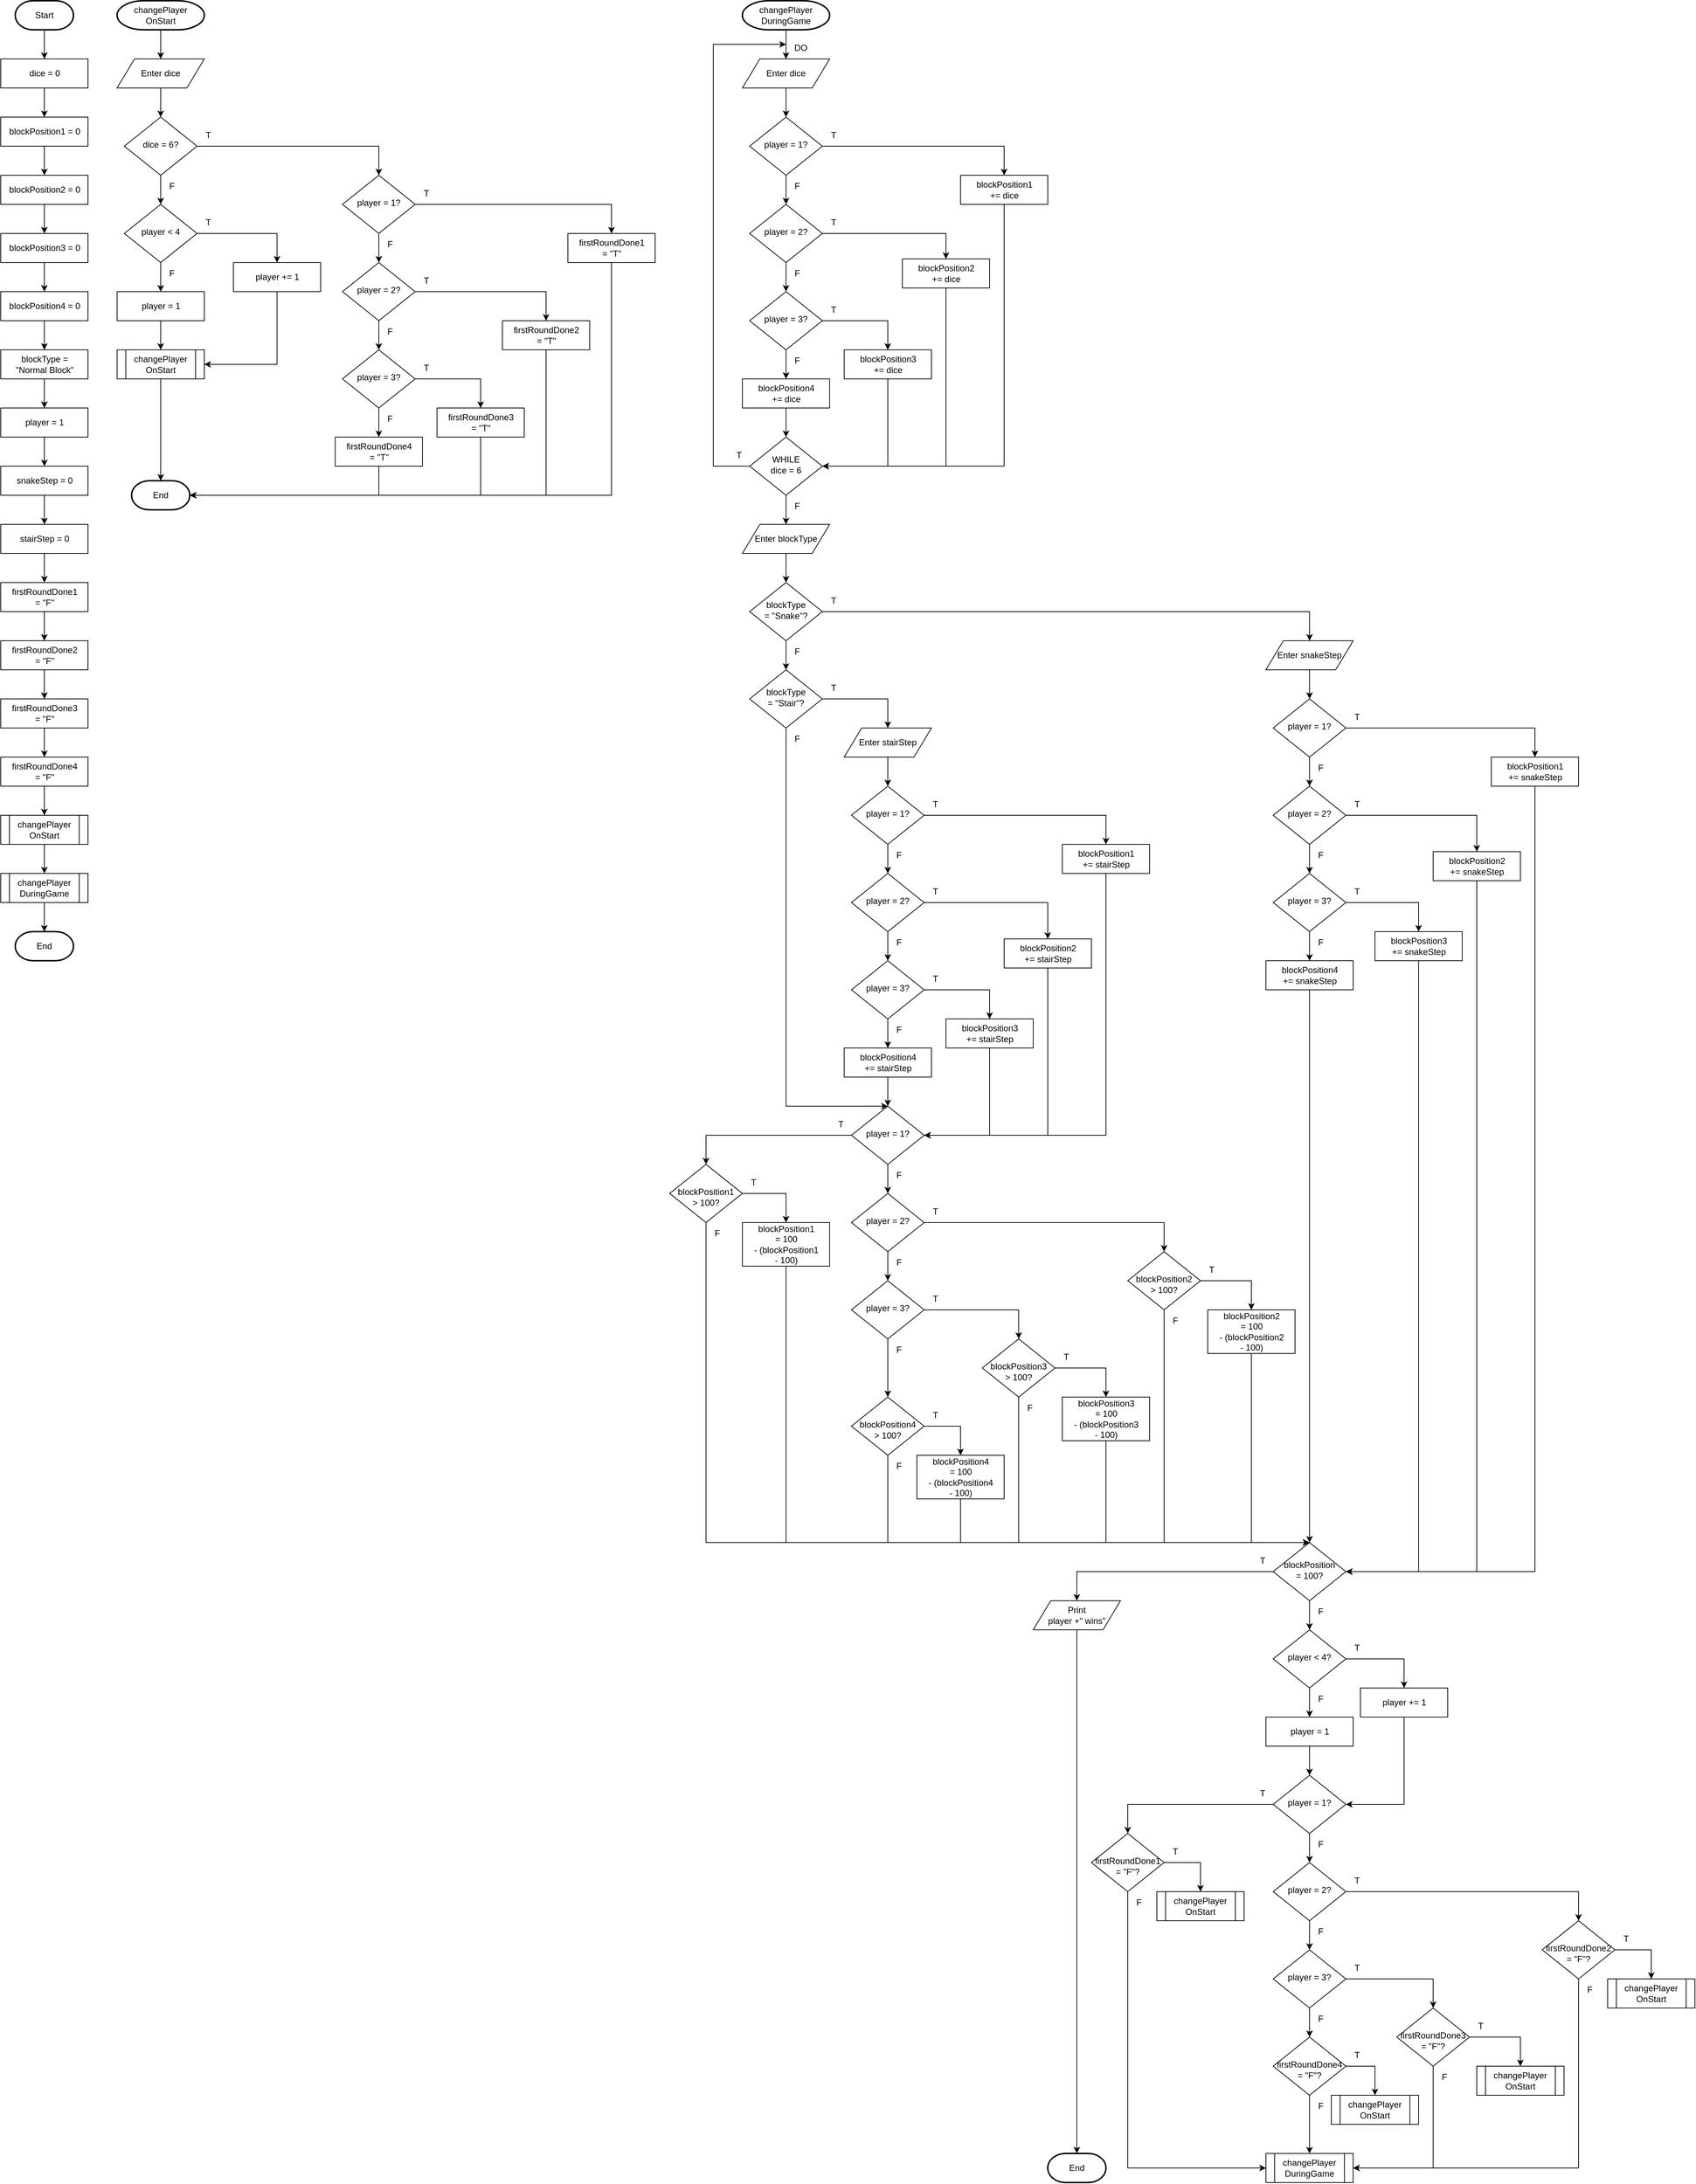 <mxfile version="20.8.10" type="device" pages="6"><diagram name="Flowchart" id="19Csondb6nhIQcR5MGjA"><mxGraphModel dx="1500" dy="773" grid="1" gridSize="10" guides="1" tooltips="1" connect="1" arrows="1" fold="1" page="1" pageScale="1" pageWidth="850" pageHeight="1100" math="0" shadow="0"><root><mxCell id="MKxcj3FVnMyCdsUwy8qY-0"/><mxCell id="MKxcj3FVnMyCdsUwy8qY-1" parent="MKxcj3FVnMyCdsUwy8qY-0"/><mxCell id="QtqYYUnvezANAWLKQ34m-255" style="edgeStyle=orthogonalEdgeStyle;rounded=0;orthogonalLoop=1;jettySize=auto;html=1;exitX=0.5;exitY=1;exitDx=0;exitDy=0;entryX=0.5;entryY=0;entryDx=0;entryDy=0;" edge="1" parent="MKxcj3FVnMyCdsUwy8qY-1" source="MKxcj3FVnMyCdsUwy8qY-2" target="MKxcj3FVnMyCdsUwy8qY-8"><mxGeometry relative="1" as="geometry"/></mxCell><mxCell id="MKxcj3FVnMyCdsUwy8qY-2" value="dice = 0" style="html=1;dashed=0;whitespace=wrap;" vertex="1" parent="MKxcj3FVnMyCdsUwy8qY-1"><mxGeometry x="40" y="120" width="120" height="40" as="geometry"/></mxCell><mxCell id="MKxcj3FVnMyCdsUwy8qY-4" style="edgeStyle=orthogonalEdgeStyle;rounded=0;orthogonalLoop=1;jettySize=auto;html=1;exitX=0.5;exitY=1;exitDx=0;exitDy=0;exitPerimeter=0;entryX=0.5;entryY=0;entryDx=0;entryDy=0;" edge="1" parent="MKxcj3FVnMyCdsUwy8qY-1" source="MKxcj3FVnMyCdsUwy8qY-5" target="MKxcj3FVnMyCdsUwy8qY-2"><mxGeometry relative="1" as="geometry"/></mxCell><mxCell id="MKxcj3FVnMyCdsUwy8qY-5" value="Start" style="strokeWidth=2;html=1;shape=mxgraph.flowchart.terminator;whiteSpace=wrap;" vertex="1" parent="MKxcj3FVnMyCdsUwy8qY-1"><mxGeometry x="60" y="40" width="80" height="40" as="geometry"/></mxCell><mxCell id="MKxcj3FVnMyCdsUwy8qY-6" value="End" style="strokeWidth=2;html=1;shape=mxgraph.flowchart.terminator;whiteSpace=wrap;" vertex="1" parent="MKxcj3FVnMyCdsUwy8qY-1"><mxGeometry x="60" y="1320" width="80" height="40" as="geometry"/></mxCell><mxCell id="QtqYYUnvezANAWLKQ34m-31" style="edgeStyle=orthogonalEdgeStyle;rounded=0;orthogonalLoop=1;jettySize=auto;html=1;exitX=1;exitY=0.5;exitDx=0;exitDy=0;entryX=0.5;entryY=0;entryDx=0;entryDy=0;" edge="1" parent="MKxcj3FVnMyCdsUwy8qY-1" source="MKxcj3FVnMyCdsUwy8qY-7" target="QtqYYUnvezANAWLKQ34m-28"><mxGeometry relative="1" as="geometry"/></mxCell><mxCell id="QtqYYUnvezANAWLKQ34m-38" style="edgeStyle=orthogonalEdgeStyle;rounded=0;orthogonalLoop=1;jettySize=auto;html=1;exitX=0.5;exitY=1;exitDx=0;exitDy=0;entryX=0.5;entryY=0;entryDx=0;entryDy=0;" edge="1" parent="MKxcj3FVnMyCdsUwy8qY-1" source="MKxcj3FVnMyCdsUwy8qY-7" target="QtqYYUnvezANAWLKQ34m-35"><mxGeometry relative="1" as="geometry"/></mxCell><mxCell id="MKxcj3FVnMyCdsUwy8qY-7" value="player = 1?" style="rhombus;whiteSpace=wrap;html=1;shadow=0;fontFamily=Helvetica;fontSize=12;align=center;strokeWidth=1;spacing=6;spacingTop=-4;" vertex="1" parent="MKxcj3FVnMyCdsUwy8qY-1"><mxGeometry x="510" y="280" width="100" height="80" as="geometry"/></mxCell><mxCell id="QtqYYUnvezANAWLKQ34m-256" style="edgeStyle=orthogonalEdgeStyle;rounded=0;orthogonalLoop=1;jettySize=auto;html=1;exitX=0.5;exitY=1;exitDx=0;exitDy=0;entryX=0.5;entryY=0;entryDx=0;entryDy=0;" edge="1" parent="MKxcj3FVnMyCdsUwy8qY-1" source="MKxcj3FVnMyCdsUwy8qY-8" target="MKxcj3FVnMyCdsUwy8qY-14"><mxGeometry relative="1" as="geometry"/></mxCell><mxCell id="MKxcj3FVnMyCdsUwy8qY-8" value="blockPosition1 = 0" style="html=1;dashed=0;whitespace=wrap;" vertex="1" parent="MKxcj3FVnMyCdsUwy8qY-1"><mxGeometry x="40" y="200" width="120" height="40" as="geometry"/></mxCell><mxCell id="QtqYYUnvezANAWLKQ34m-260" style="edgeStyle=orthogonalEdgeStyle;rounded=0;orthogonalLoop=1;jettySize=auto;html=1;exitX=0.5;exitY=1;exitDx=0;exitDy=0;entryX=0.5;entryY=0;entryDx=0;entryDy=0;" edge="1" parent="MKxcj3FVnMyCdsUwy8qY-1" source="MKxcj3FVnMyCdsUwy8qY-9" target="MKxcj3FVnMyCdsUwy8qY-10"><mxGeometry relative="1" as="geometry"/></mxCell><mxCell id="MKxcj3FVnMyCdsUwy8qY-9" value="blockType =&lt;br&gt;&quot;Normal Block&quot;" style="html=1;dashed=0;whitespace=wrap;" vertex="1" parent="MKxcj3FVnMyCdsUwy8qY-1"><mxGeometry x="40" y="520" width="120" height="40" as="geometry"/></mxCell><mxCell id="QtqYYUnvezANAWLKQ34m-261" style="edgeStyle=orthogonalEdgeStyle;rounded=0;orthogonalLoop=1;jettySize=auto;html=1;exitX=0.5;exitY=1;exitDx=0;exitDy=0;entryX=0.5;entryY=0;entryDx=0;entryDy=0;" edge="1" parent="MKxcj3FVnMyCdsUwy8qY-1" source="MKxcj3FVnMyCdsUwy8qY-10" target="MKxcj3FVnMyCdsUwy8qY-11"><mxGeometry relative="1" as="geometry"/></mxCell><mxCell id="MKxcj3FVnMyCdsUwy8qY-10" value="player = 1" style="html=1;dashed=0;whitespace=wrap;" vertex="1" parent="MKxcj3FVnMyCdsUwy8qY-1"><mxGeometry x="40" y="600" width="120" height="40" as="geometry"/></mxCell><mxCell id="QtqYYUnvezANAWLKQ34m-262" style="edgeStyle=orthogonalEdgeStyle;rounded=0;orthogonalLoop=1;jettySize=auto;html=1;exitX=0.5;exitY=1;exitDx=0;exitDy=0;entryX=0.5;entryY=0;entryDx=0;entryDy=0;" edge="1" parent="MKxcj3FVnMyCdsUwy8qY-1" source="MKxcj3FVnMyCdsUwy8qY-11" target="MKxcj3FVnMyCdsUwy8qY-12"><mxGeometry relative="1" as="geometry"/></mxCell><mxCell id="MKxcj3FVnMyCdsUwy8qY-11" value="snakeStep = 0" style="html=1;dashed=0;whitespace=wrap;" vertex="1" parent="MKxcj3FVnMyCdsUwy8qY-1"><mxGeometry x="40" y="680" width="120" height="40" as="geometry"/></mxCell><mxCell id="QtqYYUnvezANAWLKQ34m-263" style="edgeStyle=orthogonalEdgeStyle;rounded=0;orthogonalLoop=1;jettySize=auto;html=1;exitX=0.5;exitY=1;exitDx=0;exitDy=0;entryX=0.5;entryY=0;entryDx=0;entryDy=0;" edge="1" parent="MKxcj3FVnMyCdsUwy8qY-1" source="MKxcj3FVnMyCdsUwy8qY-12" target="MKxcj3FVnMyCdsUwy8qY-13"><mxGeometry relative="1" as="geometry"/></mxCell><mxCell id="MKxcj3FVnMyCdsUwy8qY-12" value="stairStep = 0" style="html=1;dashed=0;whitespace=wrap;" vertex="1" parent="MKxcj3FVnMyCdsUwy8qY-1"><mxGeometry x="40" y="760" width="120" height="40" as="geometry"/></mxCell><mxCell id="QtqYYUnvezANAWLKQ34m-264" style="edgeStyle=orthogonalEdgeStyle;rounded=0;orthogonalLoop=1;jettySize=auto;html=1;exitX=0.5;exitY=1;exitDx=0;exitDy=0;entryX=0.5;entryY=0;entryDx=0;entryDy=0;" edge="1" parent="MKxcj3FVnMyCdsUwy8qY-1" source="MKxcj3FVnMyCdsUwy8qY-13" target="MKxcj3FVnMyCdsUwy8qY-17"><mxGeometry relative="1" as="geometry"/></mxCell><mxCell id="MKxcj3FVnMyCdsUwy8qY-13" value="firstRoundDone1&lt;br&gt;= &quot;F&quot;" style="html=1;dashed=0;whitespace=wrap;" vertex="1" parent="MKxcj3FVnMyCdsUwy8qY-1"><mxGeometry x="40" y="840" width="120" height="40" as="geometry"/></mxCell><mxCell id="QtqYYUnvezANAWLKQ34m-257" style="edgeStyle=orthogonalEdgeStyle;rounded=0;orthogonalLoop=1;jettySize=auto;html=1;exitX=0.5;exitY=1;exitDx=0;exitDy=0;entryX=0.5;entryY=0;entryDx=0;entryDy=0;" edge="1" parent="MKxcj3FVnMyCdsUwy8qY-1" source="MKxcj3FVnMyCdsUwy8qY-14" target="MKxcj3FVnMyCdsUwy8qY-15"><mxGeometry relative="1" as="geometry"/></mxCell><mxCell id="MKxcj3FVnMyCdsUwy8qY-14" value="blockPosition2 = 0" style="html=1;dashed=0;whitespace=wrap;" vertex="1" parent="MKxcj3FVnMyCdsUwy8qY-1"><mxGeometry x="40" y="280" width="120" height="40" as="geometry"/></mxCell><mxCell id="QtqYYUnvezANAWLKQ34m-258" style="edgeStyle=orthogonalEdgeStyle;rounded=0;orthogonalLoop=1;jettySize=auto;html=1;exitX=0.5;exitY=1;exitDx=0;exitDy=0;entryX=0.5;entryY=0;entryDx=0;entryDy=0;" edge="1" parent="MKxcj3FVnMyCdsUwy8qY-1" source="MKxcj3FVnMyCdsUwy8qY-15" target="MKxcj3FVnMyCdsUwy8qY-16"><mxGeometry relative="1" as="geometry"/></mxCell><mxCell id="MKxcj3FVnMyCdsUwy8qY-15" value="blockPosition3 = 0" style="html=1;dashed=0;whitespace=wrap;" vertex="1" parent="MKxcj3FVnMyCdsUwy8qY-1"><mxGeometry x="40" y="360" width="120" height="40" as="geometry"/></mxCell><mxCell id="QtqYYUnvezANAWLKQ34m-259" style="edgeStyle=orthogonalEdgeStyle;rounded=0;orthogonalLoop=1;jettySize=auto;html=1;exitX=0.5;exitY=1;exitDx=0;exitDy=0;" edge="1" parent="MKxcj3FVnMyCdsUwy8qY-1" source="MKxcj3FVnMyCdsUwy8qY-16" target="MKxcj3FVnMyCdsUwy8qY-9"><mxGeometry relative="1" as="geometry"/></mxCell><mxCell id="MKxcj3FVnMyCdsUwy8qY-16" value="blockPosition4 = 0" style="html=1;dashed=0;whitespace=wrap;" vertex="1" parent="MKxcj3FVnMyCdsUwy8qY-1"><mxGeometry x="40" y="440" width="120" height="40" as="geometry"/></mxCell><mxCell id="QtqYYUnvezANAWLKQ34m-265" style="edgeStyle=orthogonalEdgeStyle;rounded=0;orthogonalLoop=1;jettySize=auto;html=1;exitX=0.5;exitY=1;exitDx=0;exitDy=0;entryX=0.5;entryY=0;entryDx=0;entryDy=0;" edge="1" parent="MKxcj3FVnMyCdsUwy8qY-1" source="MKxcj3FVnMyCdsUwy8qY-17" target="MKxcj3FVnMyCdsUwy8qY-18"><mxGeometry relative="1" as="geometry"/></mxCell><mxCell id="MKxcj3FVnMyCdsUwy8qY-17" value="firstRoundDone2&lt;br&gt;= &quot;F&quot;" style="html=1;dashed=0;whitespace=wrap;" vertex="1" parent="MKxcj3FVnMyCdsUwy8qY-1"><mxGeometry x="40" y="920" width="120" height="40" as="geometry"/></mxCell><mxCell id="QtqYYUnvezANAWLKQ34m-266" style="edgeStyle=orthogonalEdgeStyle;rounded=0;orthogonalLoop=1;jettySize=auto;html=1;exitX=0.5;exitY=1;exitDx=0;exitDy=0;entryX=0.5;entryY=0;entryDx=0;entryDy=0;" edge="1" parent="MKxcj3FVnMyCdsUwy8qY-1" source="MKxcj3FVnMyCdsUwy8qY-18" target="MKxcj3FVnMyCdsUwy8qY-19"><mxGeometry relative="1" as="geometry"/></mxCell><mxCell id="MKxcj3FVnMyCdsUwy8qY-18" value="firstRoundDone3&lt;br&gt;= &quot;F&quot;" style="html=1;dashed=0;whitespace=wrap;" vertex="1" parent="MKxcj3FVnMyCdsUwy8qY-1"><mxGeometry x="40" y="1000" width="120" height="40" as="geometry"/></mxCell><mxCell id="QtqYYUnvezANAWLKQ34m-267" style="edgeStyle=orthogonalEdgeStyle;rounded=0;orthogonalLoop=1;jettySize=auto;html=1;exitX=0.5;exitY=1;exitDx=0;exitDy=0;entryX=0.5;entryY=0;entryDx=0;entryDy=0;" edge="1" parent="MKxcj3FVnMyCdsUwy8qY-1" source="MKxcj3FVnMyCdsUwy8qY-19" target="QtqYYUnvezANAWLKQ34m-1"><mxGeometry relative="1" as="geometry"/></mxCell><mxCell id="MKxcj3FVnMyCdsUwy8qY-19" value="firstRoundDone4&lt;br&gt;= &quot;F&quot;" style="html=1;dashed=0;whitespace=wrap;" vertex="1" parent="MKxcj3FVnMyCdsUwy8qY-1"><mxGeometry x="40" y="1080" width="120" height="40" as="geometry"/></mxCell><mxCell id="QtqYYUnvezANAWLKQ34m-268" style="edgeStyle=orthogonalEdgeStyle;rounded=0;orthogonalLoop=1;jettySize=auto;html=1;exitX=0.5;exitY=1;exitDx=0;exitDy=0;entryX=0.5;entryY=0;entryDx=0;entryDy=0;" edge="1" parent="MKxcj3FVnMyCdsUwy8qY-1" source="QtqYYUnvezANAWLKQ34m-1" target="QtqYYUnvezANAWLKQ34m-3"><mxGeometry relative="1" as="geometry"/></mxCell><mxCell id="QtqYYUnvezANAWLKQ34m-1" value="changePlayer&lt;br&gt;OnStart" style="shape=process;whiteSpace=wrap;html=1;backgroundOutline=1;" vertex="1" parent="MKxcj3FVnMyCdsUwy8qY-1"><mxGeometry x="40" y="1160" width="120" height="40" as="geometry"/></mxCell><mxCell id="QtqYYUnvezANAWLKQ34m-91" style="edgeStyle=orthogonalEdgeStyle;rounded=0;orthogonalLoop=1;jettySize=auto;html=1;exitX=0.5;exitY=1;exitDx=0;exitDy=0;entryX=0.5;entryY=0;entryDx=0;entryDy=0;entryPerimeter=0;" edge="1" parent="MKxcj3FVnMyCdsUwy8qY-1" source="QtqYYUnvezANAWLKQ34m-3" target="MKxcj3FVnMyCdsUwy8qY-6"><mxGeometry relative="1" as="geometry"/></mxCell><mxCell id="QtqYYUnvezANAWLKQ34m-3" value="changePlayer&lt;br&gt;DuringGame" style="shape=process;whiteSpace=wrap;html=1;backgroundOutline=1;" vertex="1" parent="MKxcj3FVnMyCdsUwy8qY-1"><mxGeometry x="40" y="1240" width="120" height="40" as="geometry"/></mxCell><mxCell id="QtqYYUnvezANAWLKQ34m-8" style="edgeStyle=orthogonalEdgeStyle;rounded=0;orthogonalLoop=1;jettySize=auto;html=1;exitX=0.5;exitY=1;exitDx=0;exitDy=0;exitPerimeter=0;entryX=0.5;entryY=0;entryDx=0;entryDy=0;" edge="1" parent="MKxcj3FVnMyCdsUwy8qY-1" source="QtqYYUnvezANAWLKQ34m-4" target="QtqYYUnvezANAWLKQ34m-5"><mxGeometry relative="1" as="geometry"/></mxCell><mxCell id="QtqYYUnvezANAWLKQ34m-4" value="changePlayer&lt;br style=&quot;border-color: var(--border-color);&quot;&gt;OnStart" style="strokeWidth=2;html=1;shape=mxgraph.flowchart.terminator;whiteSpace=wrap;" vertex="1" parent="MKxcj3FVnMyCdsUwy8qY-1"><mxGeometry x="200" y="40" width="120" height="40" as="geometry"/></mxCell><mxCell id="QtqYYUnvezANAWLKQ34m-7" style="edgeStyle=orthogonalEdgeStyle;rounded=0;orthogonalLoop=1;jettySize=auto;html=1;exitX=0.5;exitY=1;exitDx=0;exitDy=0;entryX=0.5;entryY=0;entryDx=0;entryDy=0;" edge="1" parent="MKxcj3FVnMyCdsUwy8qY-1" source="QtqYYUnvezANAWLKQ34m-5" target="QtqYYUnvezANAWLKQ34m-6"><mxGeometry relative="1" as="geometry"/></mxCell><mxCell id="QtqYYUnvezANAWLKQ34m-5" value="Enter dice" style="shape=parallelogram;perimeter=parallelogramPerimeter;whiteSpace=wrap;html=1;dashed=0;" vertex="1" parent="MKxcj3FVnMyCdsUwy8qY-1"><mxGeometry x="200" y="120" width="120" height="40" as="geometry"/></mxCell><mxCell id="QtqYYUnvezANAWLKQ34m-9" style="edgeStyle=orthogonalEdgeStyle;rounded=0;orthogonalLoop=1;jettySize=auto;html=1;exitX=1;exitY=0.5;exitDx=0;exitDy=0;entryX=0.5;entryY=0;entryDx=0;entryDy=0;" edge="1" parent="MKxcj3FVnMyCdsUwy8qY-1" source="QtqYYUnvezANAWLKQ34m-6" target="MKxcj3FVnMyCdsUwy8qY-7"><mxGeometry relative="1" as="geometry"/></mxCell><mxCell id="QtqYYUnvezANAWLKQ34m-11" style="edgeStyle=orthogonalEdgeStyle;rounded=0;orthogonalLoop=1;jettySize=auto;html=1;exitX=0.5;exitY=1;exitDx=0;exitDy=0;entryX=0.5;entryY=0;entryDx=0;entryDy=0;" edge="1" parent="MKxcj3FVnMyCdsUwy8qY-1" source="QtqYYUnvezANAWLKQ34m-6" target="QtqYYUnvezANAWLKQ34m-10"><mxGeometry relative="1" as="geometry"/></mxCell><mxCell id="QtqYYUnvezANAWLKQ34m-6" value="dice = 6?" style="rhombus;whiteSpace=wrap;html=1;shadow=0;fontFamily=Helvetica;fontSize=12;align=center;strokeWidth=1;spacing=6;spacingTop=-4;" vertex="1" parent="MKxcj3FVnMyCdsUwy8qY-1"><mxGeometry x="210" y="200" width="100" height="80" as="geometry"/></mxCell><mxCell id="QtqYYUnvezANAWLKQ34m-15" style="edgeStyle=orthogonalEdgeStyle;rounded=0;orthogonalLoop=1;jettySize=auto;html=1;exitX=1;exitY=0.5;exitDx=0;exitDy=0;entryX=0.5;entryY=0;entryDx=0;entryDy=0;" edge="1" parent="MKxcj3FVnMyCdsUwy8qY-1" source="QtqYYUnvezANAWLKQ34m-10" target="QtqYYUnvezANAWLKQ34m-17"><mxGeometry relative="1" as="geometry"><mxPoint x="490" y="370" as="targetPoint"/></mxGeometry></mxCell><mxCell id="QtqYYUnvezANAWLKQ34m-19" style="edgeStyle=orthogonalEdgeStyle;rounded=0;orthogonalLoop=1;jettySize=auto;html=1;exitX=0.5;exitY=1;exitDx=0;exitDy=0;entryX=0.5;entryY=0;entryDx=0;entryDy=0;" edge="1" parent="MKxcj3FVnMyCdsUwy8qY-1" source="QtqYYUnvezANAWLKQ34m-10" target="QtqYYUnvezANAWLKQ34m-18"><mxGeometry relative="1" as="geometry"/></mxCell><mxCell id="QtqYYUnvezANAWLKQ34m-10" value="player &amp;lt; 4" style="rhombus;whiteSpace=wrap;html=1;shadow=0;fontFamily=Helvetica;fontSize=12;align=center;strokeWidth=1;spacing=6;spacingTop=-4;" vertex="1" parent="MKxcj3FVnMyCdsUwy8qY-1"><mxGeometry x="210" y="320" width="100" height="80" as="geometry"/></mxCell><mxCell id="QtqYYUnvezANAWLKQ34m-12" value="T" style="text;html=1;align=center;verticalAlign=middle;resizable=0;points=[];autosize=1;strokeColor=none;fillColor=none;" vertex="1" parent="MKxcj3FVnMyCdsUwy8qY-1"><mxGeometry x="310" y="210" width="30" height="30" as="geometry"/></mxCell><mxCell id="QtqYYUnvezANAWLKQ34m-13" value="F" style="text;html=1;align=center;verticalAlign=middle;resizable=0;points=[];autosize=1;strokeColor=none;fillColor=none;" vertex="1" parent="MKxcj3FVnMyCdsUwy8qY-1"><mxGeometry x="260" y="280" width="30" height="30" as="geometry"/></mxCell><mxCell id="QtqYYUnvezANAWLKQ34m-16" value="T" style="text;html=1;align=center;verticalAlign=middle;resizable=0;points=[];autosize=1;strokeColor=none;fillColor=none;" vertex="1" parent="MKxcj3FVnMyCdsUwy8qY-1"><mxGeometry x="310" y="330" width="30" height="30" as="geometry"/></mxCell><mxCell id="QtqYYUnvezANAWLKQ34m-24" style="edgeStyle=orthogonalEdgeStyle;rounded=0;orthogonalLoop=1;jettySize=auto;html=1;exitX=0.5;exitY=1;exitDx=0;exitDy=0;entryX=1;entryY=0.5;entryDx=0;entryDy=0;" edge="1" parent="MKxcj3FVnMyCdsUwy8qY-1" source="QtqYYUnvezANAWLKQ34m-17" target="QtqYYUnvezANAWLKQ34m-21"><mxGeometry relative="1" as="geometry"/></mxCell><mxCell id="QtqYYUnvezANAWLKQ34m-17" value="player += 1" style="html=1;dashed=0;whitespace=wrap;" vertex="1" parent="MKxcj3FVnMyCdsUwy8qY-1"><mxGeometry x="360" y="400" width="120" height="40" as="geometry"/></mxCell><mxCell id="QtqYYUnvezANAWLKQ34m-22" style="edgeStyle=orthogonalEdgeStyle;rounded=0;orthogonalLoop=1;jettySize=auto;html=1;exitX=0.5;exitY=1;exitDx=0;exitDy=0;entryX=0.5;entryY=0;entryDx=0;entryDy=0;" edge="1" parent="MKxcj3FVnMyCdsUwy8qY-1" source="QtqYYUnvezANAWLKQ34m-18" target="QtqYYUnvezANAWLKQ34m-21"><mxGeometry relative="1" as="geometry"/></mxCell><mxCell id="QtqYYUnvezANAWLKQ34m-18" value="player = 1" style="html=1;dashed=0;whitespace=wrap;" vertex="1" parent="MKxcj3FVnMyCdsUwy8qY-1"><mxGeometry x="200" y="440" width="120" height="40" as="geometry"/></mxCell><mxCell id="QtqYYUnvezANAWLKQ34m-20" value="F" style="text;html=1;align=center;verticalAlign=middle;resizable=0;points=[];autosize=1;strokeColor=none;fillColor=none;" vertex="1" parent="MKxcj3FVnMyCdsUwy8qY-1"><mxGeometry x="260" y="400" width="30" height="30" as="geometry"/></mxCell><mxCell id="QtqYYUnvezANAWLKQ34m-26" style="edgeStyle=orthogonalEdgeStyle;rounded=0;orthogonalLoop=1;jettySize=auto;html=1;exitX=0.5;exitY=1;exitDx=0;exitDy=0;entryX=0.5;entryY=0;entryDx=0;entryDy=0;entryPerimeter=0;" edge="1" parent="MKxcj3FVnMyCdsUwy8qY-1" source="QtqYYUnvezANAWLKQ34m-21" target="QtqYYUnvezANAWLKQ34m-25"><mxGeometry relative="1" as="geometry"/></mxCell><mxCell id="QtqYYUnvezANAWLKQ34m-21" value="changePlayer&lt;br&gt;OnStart" style="shape=process;whiteSpace=wrap;html=1;backgroundOutline=1;" vertex="1" parent="MKxcj3FVnMyCdsUwy8qY-1"><mxGeometry x="200" y="520" width="120" height="40" as="geometry"/></mxCell><mxCell id="QtqYYUnvezANAWLKQ34m-25" value="End" style="strokeWidth=2;html=1;shape=mxgraph.flowchart.terminator;whiteSpace=wrap;" vertex="1" parent="MKxcj3FVnMyCdsUwy8qY-1"><mxGeometry x="220" y="700" width="80" height="40" as="geometry"/></mxCell><mxCell id="QtqYYUnvezANAWLKQ34m-52" style="edgeStyle=orthogonalEdgeStyle;rounded=0;orthogonalLoop=1;jettySize=auto;html=1;exitX=0.5;exitY=1;exitDx=0;exitDy=0;entryX=1;entryY=0.5;entryDx=0;entryDy=0;entryPerimeter=0;" edge="1" parent="MKxcj3FVnMyCdsUwy8qY-1" source="QtqYYUnvezANAWLKQ34m-28" target="QtqYYUnvezANAWLKQ34m-25"><mxGeometry relative="1" as="geometry"/></mxCell><mxCell id="QtqYYUnvezANAWLKQ34m-28" value="firstRoundDone1&lt;br&gt;= &quot;T&quot;" style="html=1;dashed=0;whitespace=wrap;" vertex="1" parent="MKxcj3FVnMyCdsUwy8qY-1"><mxGeometry x="820" y="360" width="120" height="40" as="geometry"/></mxCell><mxCell id="QtqYYUnvezANAWLKQ34m-30" value="T" style="text;html=1;align=center;verticalAlign=middle;resizable=0;points=[];autosize=1;strokeColor=none;fillColor=none;" vertex="1" parent="MKxcj3FVnMyCdsUwy8qY-1"><mxGeometry x="610" y="290" width="30" height="30" as="geometry"/></mxCell><mxCell id="QtqYYUnvezANAWLKQ34m-34" style="edgeStyle=orthogonalEdgeStyle;rounded=0;orthogonalLoop=1;jettySize=auto;html=1;exitX=1;exitY=0.5;exitDx=0;exitDy=0;entryX=0.5;entryY=0;entryDx=0;entryDy=0;" edge="1" parent="MKxcj3FVnMyCdsUwy8qY-1" source="QtqYYUnvezANAWLKQ34m-35" target="QtqYYUnvezANAWLKQ34m-36"><mxGeometry relative="1" as="geometry"/></mxCell><mxCell id="QtqYYUnvezANAWLKQ34m-46" style="edgeStyle=orthogonalEdgeStyle;rounded=0;orthogonalLoop=1;jettySize=auto;html=1;exitX=0.5;exitY=1;exitDx=0;exitDy=0;entryX=0.5;entryY=0;entryDx=0;entryDy=0;" edge="1" parent="MKxcj3FVnMyCdsUwy8qY-1" source="QtqYYUnvezANAWLKQ34m-35" target="QtqYYUnvezANAWLKQ34m-42"><mxGeometry relative="1" as="geometry"/></mxCell><mxCell id="QtqYYUnvezANAWLKQ34m-35" value="player = 2?" style="rhombus;whiteSpace=wrap;html=1;shadow=0;fontFamily=Helvetica;fontSize=12;align=center;strokeWidth=1;spacing=6;spacingTop=-4;" vertex="1" parent="MKxcj3FVnMyCdsUwy8qY-1"><mxGeometry x="510" y="400" width="100" height="80" as="geometry"/></mxCell><mxCell id="QtqYYUnvezANAWLKQ34m-51" style="edgeStyle=orthogonalEdgeStyle;rounded=0;orthogonalLoop=1;jettySize=auto;html=1;exitX=0.5;exitY=1;exitDx=0;exitDy=0;entryX=1;entryY=0.5;entryDx=0;entryDy=0;entryPerimeter=0;" edge="1" parent="MKxcj3FVnMyCdsUwy8qY-1" source="QtqYYUnvezANAWLKQ34m-36" target="QtqYYUnvezANAWLKQ34m-25"><mxGeometry relative="1" as="geometry"/></mxCell><mxCell id="QtqYYUnvezANAWLKQ34m-36" value="firstRoundDone2&lt;br&gt;= &quot;T&quot;" style="html=1;dashed=0;whitespace=wrap;" vertex="1" parent="MKxcj3FVnMyCdsUwy8qY-1"><mxGeometry x="730" y="480" width="120" height="40" as="geometry"/></mxCell><mxCell id="QtqYYUnvezANAWLKQ34m-37" value="T" style="text;html=1;align=center;verticalAlign=middle;resizable=0;points=[];autosize=1;strokeColor=none;fillColor=none;" vertex="1" parent="MKxcj3FVnMyCdsUwy8qY-1"><mxGeometry x="610" y="410" width="30" height="30" as="geometry"/></mxCell><mxCell id="QtqYYUnvezANAWLKQ34m-39" value="F" style="text;html=1;align=center;verticalAlign=middle;resizable=0;points=[];autosize=1;strokeColor=none;fillColor=none;" vertex="1" parent="MKxcj3FVnMyCdsUwy8qY-1"><mxGeometry x="560" y="360" width="30" height="30" as="geometry"/></mxCell><mxCell id="QtqYYUnvezANAWLKQ34m-40" style="edgeStyle=orthogonalEdgeStyle;rounded=0;orthogonalLoop=1;jettySize=auto;html=1;exitX=1;exitY=0.5;exitDx=0;exitDy=0;entryX=0.5;entryY=0;entryDx=0;entryDy=0;" edge="1" parent="MKxcj3FVnMyCdsUwy8qY-1" source="QtqYYUnvezANAWLKQ34m-42" target="QtqYYUnvezANAWLKQ34m-43"><mxGeometry relative="1" as="geometry"/></mxCell><mxCell id="QtqYYUnvezANAWLKQ34m-41" style="edgeStyle=orthogonalEdgeStyle;rounded=0;orthogonalLoop=1;jettySize=auto;html=1;exitX=0.5;exitY=1;exitDx=0;exitDy=0;entryX=0.5;entryY=0;entryDx=0;entryDy=0;" edge="1" parent="MKxcj3FVnMyCdsUwy8qY-1" source="QtqYYUnvezANAWLKQ34m-42" target="QtqYYUnvezANAWLKQ34m-47"><mxGeometry relative="1" as="geometry"><mxPoint x="560" y="680" as="targetPoint"/></mxGeometry></mxCell><mxCell id="QtqYYUnvezANAWLKQ34m-42" value="player = 3?" style="rhombus;whiteSpace=wrap;html=1;shadow=0;fontFamily=Helvetica;fontSize=12;align=center;strokeWidth=1;spacing=6;spacingTop=-4;" vertex="1" parent="MKxcj3FVnMyCdsUwy8qY-1"><mxGeometry x="510" y="520" width="100" height="80" as="geometry"/></mxCell><mxCell id="QtqYYUnvezANAWLKQ34m-50" style="edgeStyle=orthogonalEdgeStyle;rounded=0;orthogonalLoop=1;jettySize=auto;html=1;exitX=0.5;exitY=1;exitDx=0;exitDy=0;entryX=1;entryY=0.5;entryDx=0;entryDy=0;entryPerimeter=0;" edge="1" parent="MKxcj3FVnMyCdsUwy8qY-1" source="QtqYYUnvezANAWLKQ34m-43" target="QtqYYUnvezANAWLKQ34m-25"><mxGeometry relative="1" as="geometry"/></mxCell><mxCell id="QtqYYUnvezANAWLKQ34m-43" value="firstRoundDone3&lt;br&gt;= &quot;T&quot;" style="html=1;dashed=0;whitespace=wrap;" vertex="1" parent="MKxcj3FVnMyCdsUwy8qY-1"><mxGeometry x="640" y="600" width="120" height="40" as="geometry"/></mxCell><mxCell id="QtqYYUnvezANAWLKQ34m-44" value="T" style="text;html=1;align=center;verticalAlign=middle;resizable=0;points=[];autosize=1;strokeColor=none;fillColor=none;" vertex="1" parent="MKxcj3FVnMyCdsUwy8qY-1"><mxGeometry x="610" y="530" width="30" height="30" as="geometry"/></mxCell><mxCell id="QtqYYUnvezANAWLKQ34m-45" value="F" style="text;html=1;align=center;verticalAlign=middle;resizable=0;points=[];autosize=1;strokeColor=none;fillColor=none;" vertex="1" parent="MKxcj3FVnMyCdsUwy8qY-1"><mxGeometry x="560" y="600" width="30" height="30" as="geometry"/></mxCell><mxCell id="QtqYYUnvezANAWLKQ34m-49" style="edgeStyle=orthogonalEdgeStyle;rounded=0;orthogonalLoop=1;jettySize=auto;html=1;exitX=0.5;exitY=1;exitDx=0;exitDy=0;entryX=1;entryY=0.5;entryDx=0;entryDy=0;entryPerimeter=0;" edge="1" parent="MKxcj3FVnMyCdsUwy8qY-1" source="QtqYYUnvezANAWLKQ34m-47" target="QtqYYUnvezANAWLKQ34m-25"><mxGeometry relative="1" as="geometry"/></mxCell><mxCell id="QtqYYUnvezANAWLKQ34m-47" value="firstRoundDone4&lt;br&gt;= &quot;T&quot;" style="html=1;dashed=0;whitespace=wrap;" vertex="1" parent="MKxcj3FVnMyCdsUwy8qY-1"><mxGeometry x="500" y="640" width="120" height="40" as="geometry"/></mxCell><mxCell id="QtqYYUnvezANAWLKQ34m-48" value="F" style="text;html=1;align=center;verticalAlign=middle;resizable=0;points=[];autosize=1;strokeColor=none;fillColor=none;" vertex="1" parent="MKxcj3FVnMyCdsUwy8qY-1"><mxGeometry x="560" y="480" width="30" height="30" as="geometry"/></mxCell><mxCell id="at8-psKqzmHDfIAbb2lZ-0" style="edgeStyle=orthogonalEdgeStyle;rounded=0;orthogonalLoop=1;jettySize=auto;html=1;exitX=0.5;exitY=1;exitDx=0;exitDy=0;exitPerimeter=0;entryX=0.5;entryY=0;entryDx=0;entryDy=0;" edge="1" parent="MKxcj3FVnMyCdsUwy8qY-1" source="at8-psKqzmHDfIAbb2lZ-1" target="at8-psKqzmHDfIAbb2lZ-3"><mxGeometry relative="1" as="geometry"/></mxCell><mxCell id="at8-psKqzmHDfIAbb2lZ-1" value="changePlayer&lt;br style=&quot;border-color: var(--border-color);&quot;&gt;DuringGame" style="strokeWidth=2;html=1;shape=mxgraph.flowchart.terminator;whiteSpace=wrap;" vertex="1" parent="MKxcj3FVnMyCdsUwy8qY-1"><mxGeometry x="1060" y="40" width="120" height="40" as="geometry"/></mxCell><mxCell id="at8-psKqzmHDfIAbb2lZ-2" style="edgeStyle=orthogonalEdgeStyle;rounded=0;orthogonalLoop=1;jettySize=auto;html=1;exitX=0.5;exitY=1;exitDx=0;exitDy=0;entryX=0.5;entryY=0;entryDx=0;entryDy=0;" edge="1" parent="MKxcj3FVnMyCdsUwy8qY-1" source="at8-psKqzmHDfIAbb2lZ-3" target="at8-psKqzmHDfIAbb2lZ-6"><mxGeometry relative="1" as="geometry"/></mxCell><mxCell id="at8-psKqzmHDfIAbb2lZ-3" value="Enter dice" style="shape=parallelogram;perimeter=parallelogramPerimeter;whiteSpace=wrap;html=1;dashed=0;" vertex="1" parent="MKxcj3FVnMyCdsUwy8qY-1"><mxGeometry x="1060" y="120" width="120" height="40" as="geometry"/></mxCell><mxCell id="at8-psKqzmHDfIAbb2lZ-4" style="edgeStyle=orthogonalEdgeStyle;rounded=0;orthogonalLoop=1;jettySize=auto;html=1;exitX=1;exitY=0.5;exitDx=0;exitDy=0;entryX=0.5;entryY=0;entryDx=0;entryDy=0;" edge="1" parent="MKxcj3FVnMyCdsUwy8qY-1" source="at8-psKqzmHDfIAbb2lZ-6" target="at8-psKqzmHDfIAbb2lZ-8"><mxGeometry relative="1" as="geometry"/></mxCell><mxCell id="at8-psKqzmHDfIAbb2lZ-5" style="edgeStyle=orthogonalEdgeStyle;rounded=0;orthogonalLoop=1;jettySize=auto;html=1;exitX=0.5;exitY=1;exitDx=0;exitDy=0;entryX=0.5;entryY=0;entryDx=0;entryDy=0;" edge="1" parent="MKxcj3FVnMyCdsUwy8qY-1" source="at8-psKqzmHDfIAbb2lZ-6" target="at8-psKqzmHDfIAbb2lZ-12"><mxGeometry relative="1" as="geometry"/></mxCell><mxCell id="at8-psKqzmHDfIAbb2lZ-6" value="player = 1?" style="rhombus;whiteSpace=wrap;html=1;shadow=0;fontFamily=Helvetica;fontSize=12;align=center;strokeWidth=1;spacing=6;spacingTop=-4;" vertex="1" parent="MKxcj3FVnMyCdsUwy8qY-1"><mxGeometry x="1070" y="200" width="100" height="80" as="geometry"/></mxCell><mxCell id="at8-psKqzmHDfIAbb2lZ-7" style="edgeStyle=orthogonalEdgeStyle;rounded=0;orthogonalLoop=1;jettySize=auto;html=1;exitX=0.5;exitY=1;exitDx=0;exitDy=0;entryX=1;entryY=0.5;entryDx=0;entryDy=0;" edge="1" parent="MKxcj3FVnMyCdsUwy8qY-1" source="at8-psKqzmHDfIAbb2lZ-8" target="at8-psKqzmHDfIAbb2lZ-29"><mxGeometry relative="1" as="geometry"/></mxCell><mxCell id="at8-psKqzmHDfIAbb2lZ-8" value="blockPosition1&lt;br&gt;+= dice" style="html=1;dashed=0;whitespace=wrap;" vertex="1" parent="MKxcj3FVnMyCdsUwy8qY-1"><mxGeometry x="1360" y="280" width="120" height="40" as="geometry"/></mxCell><mxCell id="at8-psKqzmHDfIAbb2lZ-9" value="T" style="text;html=1;align=center;verticalAlign=middle;resizable=0;points=[];autosize=1;strokeColor=none;fillColor=none;" vertex="1" parent="MKxcj3FVnMyCdsUwy8qY-1"><mxGeometry x="1170" y="210" width="30" height="30" as="geometry"/></mxCell><mxCell id="at8-psKqzmHDfIAbb2lZ-10" style="edgeStyle=orthogonalEdgeStyle;rounded=0;orthogonalLoop=1;jettySize=auto;html=1;exitX=1;exitY=0.5;exitDx=0;exitDy=0;entryX=0.5;entryY=0;entryDx=0;entryDy=0;" edge="1" parent="MKxcj3FVnMyCdsUwy8qY-1" source="at8-psKqzmHDfIAbb2lZ-12" target="at8-psKqzmHDfIAbb2lZ-15"><mxGeometry relative="1" as="geometry"/></mxCell><mxCell id="at8-psKqzmHDfIAbb2lZ-11" style="edgeStyle=orthogonalEdgeStyle;rounded=0;orthogonalLoop=1;jettySize=auto;html=1;exitX=0.5;exitY=1;exitDx=0;exitDy=0;entryX=0.5;entryY=0;entryDx=0;entryDy=0;" edge="1" parent="MKxcj3FVnMyCdsUwy8qY-1" source="at8-psKqzmHDfIAbb2lZ-12" target="at8-psKqzmHDfIAbb2lZ-19"><mxGeometry relative="1" as="geometry"/></mxCell><mxCell id="at8-psKqzmHDfIAbb2lZ-12" value="player = 2?" style="rhombus;whiteSpace=wrap;html=1;shadow=0;fontFamily=Helvetica;fontSize=12;align=center;strokeWidth=1;spacing=6;spacingTop=-4;" vertex="1" parent="MKxcj3FVnMyCdsUwy8qY-1"><mxGeometry x="1070" y="320" width="100" height="80" as="geometry"/></mxCell><mxCell id="at8-psKqzmHDfIAbb2lZ-13" value="F" style="text;html=1;align=center;verticalAlign=middle;resizable=0;points=[];autosize=1;strokeColor=none;fillColor=none;" vertex="1" parent="MKxcj3FVnMyCdsUwy8qY-1"><mxGeometry x="1120" y="280" width="30" height="30" as="geometry"/></mxCell><mxCell id="at8-psKqzmHDfIAbb2lZ-14" style="edgeStyle=orthogonalEdgeStyle;rounded=0;orthogonalLoop=1;jettySize=auto;html=1;exitX=0.5;exitY=1;exitDx=0;exitDy=0;entryX=1;entryY=0.5;entryDx=0;entryDy=0;" edge="1" parent="MKxcj3FVnMyCdsUwy8qY-1" source="at8-psKqzmHDfIAbb2lZ-15" target="at8-psKqzmHDfIAbb2lZ-29"><mxGeometry relative="1" as="geometry"/></mxCell><mxCell id="at8-psKqzmHDfIAbb2lZ-15" value="blockPosition2&lt;br&gt;+= dice" style="html=1;dashed=0;whitespace=wrap;" vertex="1" parent="MKxcj3FVnMyCdsUwy8qY-1"><mxGeometry x="1280" y="395" width="120" height="40" as="geometry"/></mxCell><mxCell id="at8-psKqzmHDfIAbb2lZ-16" value="T" style="text;html=1;align=center;verticalAlign=middle;resizable=0;points=[];autosize=1;strokeColor=none;fillColor=none;" vertex="1" parent="MKxcj3FVnMyCdsUwy8qY-1"><mxGeometry x="1170" y="330" width="30" height="30" as="geometry"/></mxCell><mxCell id="at8-psKqzmHDfIAbb2lZ-17" style="edgeStyle=orthogonalEdgeStyle;rounded=0;orthogonalLoop=1;jettySize=auto;html=1;exitX=1;exitY=0.5;exitDx=0;exitDy=0;entryX=0.5;entryY=0;entryDx=0;entryDy=0;" edge="1" parent="MKxcj3FVnMyCdsUwy8qY-1" source="at8-psKqzmHDfIAbb2lZ-19" target="at8-psKqzmHDfIAbb2lZ-21"><mxGeometry relative="1" as="geometry"/></mxCell><mxCell id="at8-psKqzmHDfIAbb2lZ-18" style="edgeStyle=orthogonalEdgeStyle;rounded=0;orthogonalLoop=1;jettySize=auto;html=1;exitX=0.5;exitY=1;exitDx=0;exitDy=0;entryX=0.5;entryY=0;entryDx=0;entryDy=0;" edge="1" parent="MKxcj3FVnMyCdsUwy8qY-1" source="at8-psKqzmHDfIAbb2lZ-19" target="at8-psKqzmHDfIAbb2lZ-26"><mxGeometry relative="1" as="geometry"><mxPoint x="1120" y="560" as="targetPoint"/></mxGeometry></mxCell><mxCell id="at8-psKqzmHDfIAbb2lZ-19" value="player = 3?" style="rhombus;whiteSpace=wrap;html=1;shadow=0;fontFamily=Helvetica;fontSize=12;align=center;strokeWidth=1;spacing=6;spacingTop=-4;" vertex="1" parent="MKxcj3FVnMyCdsUwy8qY-1"><mxGeometry x="1070" y="440" width="100" height="80" as="geometry"/></mxCell><mxCell id="at8-psKqzmHDfIAbb2lZ-20" style="edgeStyle=orthogonalEdgeStyle;rounded=0;orthogonalLoop=1;jettySize=auto;html=1;exitX=0.5;exitY=1;exitDx=0;exitDy=0;entryX=1;entryY=0.5;entryDx=0;entryDy=0;" edge="1" parent="MKxcj3FVnMyCdsUwy8qY-1" source="at8-psKqzmHDfIAbb2lZ-21" target="at8-psKqzmHDfIAbb2lZ-29"><mxGeometry relative="1" as="geometry"/></mxCell><mxCell id="at8-psKqzmHDfIAbb2lZ-21" value="blockPosition3&lt;br&gt;+= dice" style="html=1;dashed=0;whitespace=wrap;" vertex="1" parent="MKxcj3FVnMyCdsUwy8qY-1"><mxGeometry x="1200" y="520" width="120" height="40" as="geometry"/></mxCell><mxCell id="at8-psKqzmHDfIAbb2lZ-22" value="T" style="text;html=1;align=center;verticalAlign=middle;resizable=0;points=[];autosize=1;strokeColor=none;fillColor=none;" vertex="1" parent="MKxcj3FVnMyCdsUwy8qY-1"><mxGeometry x="1170" y="450" width="30" height="30" as="geometry"/></mxCell><mxCell id="at8-psKqzmHDfIAbb2lZ-23" value="F" style="text;html=1;align=center;verticalAlign=middle;resizable=0;points=[];autosize=1;strokeColor=none;fillColor=none;" vertex="1" parent="MKxcj3FVnMyCdsUwy8qY-1"><mxGeometry x="1120" y="520" width="30" height="30" as="geometry"/></mxCell><mxCell id="at8-psKqzmHDfIAbb2lZ-24" value="F" style="text;html=1;align=center;verticalAlign=middle;resizable=0;points=[];autosize=1;strokeColor=none;fillColor=none;" vertex="1" parent="MKxcj3FVnMyCdsUwy8qY-1"><mxGeometry x="1120" y="400" width="30" height="30" as="geometry"/></mxCell><mxCell id="at8-psKqzmHDfIAbb2lZ-25" style="edgeStyle=orthogonalEdgeStyle;rounded=0;orthogonalLoop=1;jettySize=auto;html=1;exitX=0.5;exitY=1;exitDx=0;exitDy=0;entryX=0.5;entryY=0;entryDx=0;entryDy=0;" edge="1" parent="MKxcj3FVnMyCdsUwy8qY-1" source="at8-psKqzmHDfIAbb2lZ-26" target="at8-psKqzmHDfIAbb2lZ-29"><mxGeometry relative="1" as="geometry"/></mxCell><mxCell id="at8-psKqzmHDfIAbb2lZ-26" value="blockPosition4&lt;br&gt;+= dice" style="html=1;dashed=0;whitespace=wrap;" vertex="1" parent="MKxcj3FVnMyCdsUwy8qY-1"><mxGeometry x="1060" y="560" width="120" height="40" as="geometry"/></mxCell><mxCell id="at8-psKqzmHDfIAbb2lZ-27" style="edgeStyle=orthogonalEdgeStyle;rounded=0;orthogonalLoop=1;jettySize=auto;html=1;exitX=0;exitY=0.5;exitDx=0;exitDy=0;" edge="1" parent="MKxcj3FVnMyCdsUwy8qY-1" source="at8-psKqzmHDfIAbb2lZ-29"><mxGeometry relative="1" as="geometry"><mxPoint x="1120" y="100.0" as="targetPoint"/><Array as="points"><mxPoint x="1020" y="680"/><mxPoint x="1020" y="100"/></Array></mxGeometry></mxCell><mxCell id="at8-psKqzmHDfIAbb2lZ-28" style="edgeStyle=orthogonalEdgeStyle;rounded=0;orthogonalLoop=1;jettySize=auto;html=1;exitX=0.5;exitY=1;exitDx=0;exitDy=0;entryX=0.5;entryY=0;entryDx=0;entryDy=0;" edge="1" parent="MKxcj3FVnMyCdsUwy8qY-1" source="at8-psKqzmHDfIAbb2lZ-29" target="at8-psKqzmHDfIAbb2lZ-34"><mxGeometry relative="1" as="geometry"/></mxCell><mxCell id="at8-psKqzmHDfIAbb2lZ-29" value="WHILE&lt;br&gt;dice = 6" style="rhombus;whiteSpace=wrap;html=1;shadow=0;fontFamily=Helvetica;fontSize=12;align=center;strokeWidth=1;spacing=6;spacingTop=-4;" vertex="1" parent="MKxcj3FVnMyCdsUwy8qY-1"><mxGeometry x="1070" y="640" width="100" height="80" as="geometry"/></mxCell><mxCell id="at8-psKqzmHDfIAbb2lZ-30" value="T" style="text;html=1;align=center;verticalAlign=middle;resizable=0;points=[];autosize=1;strokeColor=none;fillColor=none;" vertex="1" parent="MKxcj3FVnMyCdsUwy8qY-1"><mxGeometry x="1040" y="650" width="30" height="30" as="geometry"/></mxCell><mxCell id="at8-psKqzmHDfIAbb2lZ-31" value="DO" style="text;html=1;align=center;verticalAlign=middle;resizable=0;points=[];autosize=1;strokeColor=none;fillColor=none;" vertex="1" parent="MKxcj3FVnMyCdsUwy8qY-1"><mxGeometry x="1120" y="90" width="40" height="30" as="geometry"/></mxCell><mxCell id="at8-psKqzmHDfIAbb2lZ-32" value="F" style="text;html=1;align=center;verticalAlign=middle;resizable=0;points=[];autosize=1;strokeColor=none;fillColor=none;" vertex="1" parent="MKxcj3FVnMyCdsUwy8qY-1"><mxGeometry x="1120" y="720" width="30" height="30" as="geometry"/></mxCell><mxCell id="at8-psKqzmHDfIAbb2lZ-33" style="edgeStyle=orthogonalEdgeStyle;rounded=0;orthogonalLoop=1;jettySize=auto;html=1;exitX=0.5;exitY=1;exitDx=0;exitDy=0;entryX=0.5;entryY=0;entryDx=0;entryDy=0;" edge="1" parent="MKxcj3FVnMyCdsUwy8qY-1" source="at8-psKqzmHDfIAbb2lZ-34" target="at8-psKqzmHDfIAbb2lZ-39"><mxGeometry relative="1" as="geometry"/></mxCell><mxCell id="at8-psKqzmHDfIAbb2lZ-34" value="Enter blockType" style="shape=parallelogram;perimeter=parallelogramPerimeter;whiteSpace=wrap;html=1;dashed=0;" vertex="1" parent="MKxcj3FVnMyCdsUwy8qY-1"><mxGeometry x="1060" y="760" width="120" height="40" as="geometry"/></mxCell><mxCell id="at8-psKqzmHDfIAbb2lZ-35" style="edgeStyle=orthogonalEdgeStyle;rounded=0;orthogonalLoop=1;jettySize=auto;html=1;exitX=0.5;exitY=1;exitDx=0;exitDy=0;entryX=0.5;entryY=0;entryDx=0;entryDy=0;" edge="1" parent="MKxcj3FVnMyCdsUwy8qY-1" source="at8-psKqzmHDfIAbb2lZ-36" target="at8-psKqzmHDfIAbb2lZ-76"><mxGeometry relative="1" as="geometry"/></mxCell><mxCell id="at8-psKqzmHDfIAbb2lZ-36" value="Enter snakeStep" style="shape=parallelogram;perimeter=parallelogramPerimeter;whiteSpace=wrap;html=1;dashed=0;" vertex="1" parent="MKxcj3FVnMyCdsUwy8qY-1"><mxGeometry x="1780" y="920.0" width="120" height="40" as="geometry"/></mxCell><mxCell id="at8-psKqzmHDfIAbb2lZ-37" style="edgeStyle=orthogonalEdgeStyle;rounded=0;orthogonalLoop=1;jettySize=auto;html=1;exitX=1;exitY=0.5;exitDx=0;exitDy=0;entryX=0.5;entryY=0;entryDx=0;entryDy=0;" edge="1" parent="MKxcj3FVnMyCdsUwy8qY-1" source="at8-psKqzmHDfIAbb2lZ-39" target="at8-psKqzmHDfIAbb2lZ-36"><mxGeometry relative="1" as="geometry"/></mxCell><mxCell id="at8-psKqzmHDfIAbb2lZ-38" style="edgeStyle=orthogonalEdgeStyle;rounded=0;orthogonalLoop=1;jettySize=auto;html=1;exitX=0.5;exitY=1;exitDx=0;exitDy=0;entryX=0.5;entryY=0;entryDx=0;entryDy=0;" edge="1" parent="MKxcj3FVnMyCdsUwy8qY-1" source="at8-psKqzmHDfIAbb2lZ-39" target="at8-psKqzmHDfIAbb2lZ-42"><mxGeometry relative="1" as="geometry"/></mxCell><mxCell id="at8-psKqzmHDfIAbb2lZ-39" value="blockType&lt;br&gt;= &quot;Snake&quot;?" style="rhombus;whiteSpace=wrap;html=1;shadow=0;fontFamily=Helvetica;fontSize=12;align=center;strokeWidth=1;spacing=6;spacingTop=-4;" vertex="1" parent="MKxcj3FVnMyCdsUwy8qY-1"><mxGeometry x="1070" y="840" width="100" height="80" as="geometry"/></mxCell><mxCell id="at8-psKqzmHDfIAbb2lZ-40" style="edgeStyle=orthogonalEdgeStyle;rounded=0;orthogonalLoop=1;jettySize=auto;html=1;exitX=1;exitY=0.5;exitDx=0;exitDy=0;entryX=0.5;entryY=0;entryDx=0;entryDy=0;" edge="1" parent="MKxcj3FVnMyCdsUwy8qY-1" source="at8-psKqzmHDfIAbb2lZ-42" target="at8-psKqzmHDfIAbb2lZ-46"><mxGeometry relative="1" as="geometry"/></mxCell><mxCell id="at8-psKqzmHDfIAbb2lZ-41" style="edgeStyle=orthogonalEdgeStyle;rounded=0;orthogonalLoop=1;jettySize=auto;html=1;exitX=0.5;exitY=1;exitDx=0;exitDy=0;entryX=0.5;entryY=0;entryDx=0;entryDy=0;" edge="1" parent="MKxcj3FVnMyCdsUwy8qY-1" source="at8-psKqzmHDfIAbb2lZ-42" target="at8-psKqzmHDfIAbb2lZ-72"><mxGeometry relative="1" as="geometry"><Array as="points"><mxPoint x="1120" y="1560"/></Array></mxGeometry></mxCell><mxCell id="at8-psKqzmHDfIAbb2lZ-42" value="blockType&lt;br&gt;= &quot;Stair&quot;?" style="rhombus;whiteSpace=wrap;html=1;shadow=0;fontFamily=Helvetica;fontSize=12;align=center;strokeWidth=1;spacing=6;spacingTop=-4;" vertex="1" parent="MKxcj3FVnMyCdsUwy8qY-1"><mxGeometry x="1070" y="960" width="100" height="80" as="geometry"/></mxCell><mxCell id="at8-psKqzmHDfIAbb2lZ-43" value="T" style="text;html=1;align=center;verticalAlign=middle;resizable=0;points=[];autosize=1;strokeColor=none;fillColor=none;" vertex="1" parent="MKxcj3FVnMyCdsUwy8qY-1"><mxGeometry x="1170" y="850" width="30" height="30" as="geometry"/></mxCell><mxCell id="at8-psKqzmHDfIAbb2lZ-44" value="F" style="text;html=1;align=center;verticalAlign=middle;resizable=0;points=[];autosize=1;strokeColor=none;fillColor=none;" vertex="1" parent="MKxcj3FVnMyCdsUwy8qY-1"><mxGeometry x="1120" y="920" width="30" height="30" as="geometry"/></mxCell><mxCell id="at8-psKqzmHDfIAbb2lZ-45" style="edgeStyle=orthogonalEdgeStyle;rounded=0;orthogonalLoop=1;jettySize=auto;html=1;exitX=0.5;exitY=1;exitDx=0;exitDy=0;entryX=0.5;entryY=0;entryDx=0;entryDy=0;" edge="1" parent="MKxcj3FVnMyCdsUwy8qY-1" source="at8-psKqzmHDfIAbb2lZ-46" target="at8-psKqzmHDfIAbb2lZ-49"><mxGeometry relative="1" as="geometry"/></mxCell><mxCell id="at8-psKqzmHDfIAbb2lZ-46" value="Enter stairStep" style="shape=parallelogram;perimeter=parallelogramPerimeter;whiteSpace=wrap;html=1;dashed=0;" vertex="1" parent="MKxcj3FVnMyCdsUwy8qY-1"><mxGeometry x="1200" y="1040" width="120" height="40" as="geometry"/></mxCell><mxCell id="at8-psKqzmHDfIAbb2lZ-47" style="edgeStyle=orthogonalEdgeStyle;rounded=0;orthogonalLoop=1;jettySize=auto;html=1;exitX=1;exitY=0.5;exitDx=0;exitDy=0;entryX=0.5;entryY=0;entryDx=0;entryDy=0;" edge="1" parent="MKxcj3FVnMyCdsUwy8qY-1" source="at8-psKqzmHDfIAbb2lZ-49" target="at8-psKqzmHDfIAbb2lZ-52"><mxGeometry relative="1" as="geometry"/></mxCell><mxCell id="at8-psKqzmHDfIAbb2lZ-48" style="edgeStyle=orthogonalEdgeStyle;rounded=0;orthogonalLoop=1;jettySize=auto;html=1;exitX=0.5;exitY=1;exitDx=0;exitDy=0;entryX=0.5;entryY=0;entryDx=0;entryDy=0;" edge="1" parent="MKxcj3FVnMyCdsUwy8qY-1" source="at8-psKqzmHDfIAbb2lZ-49" target="at8-psKqzmHDfIAbb2lZ-56"><mxGeometry relative="1" as="geometry"/></mxCell><mxCell id="at8-psKqzmHDfIAbb2lZ-49" value="player = 1?" style="rhombus;whiteSpace=wrap;html=1;shadow=0;fontFamily=Helvetica;fontSize=12;align=center;strokeWidth=1;spacing=6;spacingTop=-4;" vertex="1" parent="MKxcj3FVnMyCdsUwy8qY-1"><mxGeometry x="1210" y="1120" width="100" height="80" as="geometry"/></mxCell><mxCell id="at8-psKqzmHDfIAbb2lZ-50" value="T" style="text;html=1;align=center;verticalAlign=middle;resizable=0;points=[];autosize=1;strokeColor=none;fillColor=none;" vertex="1" parent="MKxcj3FVnMyCdsUwy8qY-1"><mxGeometry x="1170" y="970" width="30" height="30" as="geometry"/></mxCell><mxCell id="at8-psKqzmHDfIAbb2lZ-51" style="edgeStyle=orthogonalEdgeStyle;rounded=0;orthogonalLoop=1;jettySize=auto;html=1;exitX=0.5;exitY=1;exitDx=0;exitDy=0;entryX=1;entryY=0.5;entryDx=0;entryDy=0;" edge="1" parent="MKxcj3FVnMyCdsUwy8qY-1" source="at8-psKqzmHDfIAbb2lZ-52" target="at8-psKqzmHDfIAbb2lZ-72"><mxGeometry relative="1" as="geometry"/></mxCell><mxCell id="at8-psKqzmHDfIAbb2lZ-52" value="blockPosition1&lt;br&gt;+= stairStep" style="html=1;dashed=0;whitespace=wrap;" vertex="1" parent="MKxcj3FVnMyCdsUwy8qY-1"><mxGeometry x="1500" y="1200" width="120" height="40" as="geometry"/></mxCell><mxCell id="at8-psKqzmHDfIAbb2lZ-53" value="T" style="text;html=1;align=center;verticalAlign=middle;resizable=0;points=[];autosize=1;strokeColor=none;fillColor=none;" vertex="1" parent="MKxcj3FVnMyCdsUwy8qY-1"><mxGeometry x="1310" y="1130" width="30" height="30" as="geometry"/></mxCell><mxCell id="at8-psKqzmHDfIAbb2lZ-54" style="edgeStyle=orthogonalEdgeStyle;rounded=0;orthogonalLoop=1;jettySize=auto;html=1;exitX=1;exitY=0.5;exitDx=0;exitDy=0;entryX=0.5;entryY=0;entryDx=0;entryDy=0;" edge="1" parent="MKxcj3FVnMyCdsUwy8qY-1" source="at8-psKqzmHDfIAbb2lZ-56" target="at8-psKqzmHDfIAbb2lZ-58"><mxGeometry relative="1" as="geometry"/></mxCell><mxCell id="at8-psKqzmHDfIAbb2lZ-55" style="edgeStyle=orthogonalEdgeStyle;rounded=0;orthogonalLoop=1;jettySize=auto;html=1;exitX=0.5;exitY=1;exitDx=0;exitDy=0;entryX=0.5;entryY=0;entryDx=0;entryDy=0;" edge="1" parent="MKxcj3FVnMyCdsUwy8qY-1" source="at8-psKqzmHDfIAbb2lZ-56" target="at8-psKqzmHDfIAbb2lZ-63"><mxGeometry relative="1" as="geometry"/></mxCell><mxCell id="at8-psKqzmHDfIAbb2lZ-56" value="player = 2?" style="rhombus;whiteSpace=wrap;html=1;shadow=0;fontFamily=Helvetica;fontSize=12;align=center;strokeWidth=1;spacing=6;spacingTop=-4;" vertex="1" parent="MKxcj3FVnMyCdsUwy8qY-1"><mxGeometry x="1210" y="1240" width="100" height="80" as="geometry"/></mxCell><mxCell id="at8-psKqzmHDfIAbb2lZ-57" style="edgeStyle=orthogonalEdgeStyle;rounded=0;orthogonalLoop=1;jettySize=auto;html=1;exitX=0.5;exitY=1;exitDx=0;exitDy=0;entryX=1;entryY=0.5;entryDx=0;entryDy=0;" edge="1" parent="MKxcj3FVnMyCdsUwy8qY-1" source="at8-psKqzmHDfIAbb2lZ-58" target="at8-psKqzmHDfIAbb2lZ-72"><mxGeometry relative="1" as="geometry"/></mxCell><mxCell id="at8-psKqzmHDfIAbb2lZ-58" value="blockPosition2&lt;br&gt;+= stairStep" style="html=1;dashed=0;whitespace=wrap;" vertex="1" parent="MKxcj3FVnMyCdsUwy8qY-1"><mxGeometry x="1420" y="1330" width="120" height="40" as="geometry"/></mxCell><mxCell id="at8-psKqzmHDfIAbb2lZ-59" value="T" style="text;html=1;align=center;verticalAlign=middle;resizable=0;points=[];autosize=1;strokeColor=none;fillColor=none;" vertex="1" parent="MKxcj3FVnMyCdsUwy8qY-1"><mxGeometry x="1310" y="1250" width="30" height="30" as="geometry"/></mxCell><mxCell id="at8-psKqzmHDfIAbb2lZ-60" value="F" style="text;html=1;align=center;verticalAlign=middle;resizable=0;points=[];autosize=1;strokeColor=none;fillColor=none;" vertex="1" parent="MKxcj3FVnMyCdsUwy8qY-1"><mxGeometry x="1260" y="1200" width="30" height="30" as="geometry"/></mxCell><mxCell id="at8-psKqzmHDfIAbb2lZ-61" style="edgeStyle=orthogonalEdgeStyle;rounded=0;orthogonalLoop=1;jettySize=auto;html=1;exitX=1;exitY=0.5;exitDx=0;exitDy=0;entryX=0.5;entryY=0;entryDx=0;entryDy=0;" edge="1" parent="MKxcj3FVnMyCdsUwy8qY-1" source="at8-psKqzmHDfIAbb2lZ-63" target="at8-psKqzmHDfIAbb2lZ-65"><mxGeometry relative="1" as="geometry"/></mxCell><mxCell id="at8-psKqzmHDfIAbb2lZ-62" style="edgeStyle=orthogonalEdgeStyle;rounded=0;orthogonalLoop=1;jettySize=auto;html=1;exitX=0.5;exitY=1;exitDx=0;exitDy=0;" edge="1" parent="MKxcj3FVnMyCdsUwy8qY-1" source="at8-psKqzmHDfIAbb2lZ-63" target="at8-psKqzmHDfIAbb2lZ-69"><mxGeometry relative="1" as="geometry"><mxPoint x="1260" y="1480" as="targetPoint"/></mxGeometry></mxCell><mxCell id="at8-psKqzmHDfIAbb2lZ-63" value="player = 3?" style="rhombus;whiteSpace=wrap;html=1;shadow=0;fontFamily=Helvetica;fontSize=12;align=center;strokeWidth=1;spacing=6;spacingTop=-4;" vertex="1" parent="MKxcj3FVnMyCdsUwy8qY-1"><mxGeometry x="1210" y="1360" width="100" height="80" as="geometry"/></mxCell><mxCell id="at8-psKqzmHDfIAbb2lZ-64" style="edgeStyle=orthogonalEdgeStyle;rounded=0;orthogonalLoop=1;jettySize=auto;html=1;exitX=0.5;exitY=1;exitDx=0;exitDy=0;entryX=1;entryY=0.5;entryDx=0;entryDy=0;" edge="1" parent="MKxcj3FVnMyCdsUwy8qY-1" source="at8-psKqzmHDfIAbb2lZ-65" target="at8-psKqzmHDfIAbb2lZ-72"><mxGeometry relative="1" as="geometry"/></mxCell><mxCell id="at8-psKqzmHDfIAbb2lZ-65" value="blockPosition3&lt;br&gt;+= stairStep" style="html=1;dashed=0;whitespace=wrap;" vertex="1" parent="MKxcj3FVnMyCdsUwy8qY-1"><mxGeometry x="1340" y="1440" width="120" height="40" as="geometry"/></mxCell><mxCell id="at8-psKqzmHDfIAbb2lZ-66" value="T" style="text;html=1;align=center;verticalAlign=middle;resizable=0;points=[];autosize=1;strokeColor=none;fillColor=none;" vertex="1" parent="MKxcj3FVnMyCdsUwy8qY-1"><mxGeometry x="1310" y="1370" width="30" height="30" as="geometry"/></mxCell><mxCell id="at8-psKqzmHDfIAbb2lZ-67" value="F" style="text;html=1;align=center;verticalAlign=middle;resizable=0;points=[];autosize=1;strokeColor=none;fillColor=none;" vertex="1" parent="MKxcj3FVnMyCdsUwy8qY-1"><mxGeometry x="1260" y="1440" width="30" height="30" as="geometry"/></mxCell><mxCell id="at8-psKqzmHDfIAbb2lZ-68" style="edgeStyle=orthogonalEdgeStyle;rounded=0;orthogonalLoop=1;jettySize=auto;html=1;exitX=0.5;exitY=1;exitDx=0;exitDy=0;entryX=0.5;entryY=0;entryDx=0;entryDy=0;" edge="1" parent="MKxcj3FVnMyCdsUwy8qY-1" source="at8-psKqzmHDfIAbb2lZ-69" target="at8-psKqzmHDfIAbb2lZ-72"><mxGeometry relative="1" as="geometry"/></mxCell><mxCell id="at8-psKqzmHDfIAbb2lZ-69" value="blockPosition4&lt;br&gt;+= stairStep" style="html=1;dashed=0;whitespace=wrap;" vertex="1" parent="MKxcj3FVnMyCdsUwy8qY-1"><mxGeometry x="1200" y="1480" width="120" height="40" as="geometry"/></mxCell><mxCell id="at8-psKqzmHDfIAbb2lZ-70" style="edgeStyle=orthogonalEdgeStyle;rounded=0;orthogonalLoop=1;jettySize=auto;html=1;exitX=0.5;exitY=1;exitDx=0;exitDy=0;entryX=0.5;entryY=0;entryDx=0;entryDy=0;" edge="1" parent="MKxcj3FVnMyCdsUwy8qY-1" source="at8-psKqzmHDfIAbb2lZ-72" target="at8-psKqzmHDfIAbb2lZ-154"><mxGeometry relative="1" as="geometry"/></mxCell><mxCell id="at8-psKqzmHDfIAbb2lZ-71" style="edgeStyle=orthogonalEdgeStyle;rounded=0;orthogonalLoop=1;jettySize=auto;html=1;exitX=0;exitY=0.5;exitDx=0;exitDy=0;entryX=0.5;entryY=0;entryDx=0;entryDy=0;" edge="1" parent="MKxcj3FVnMyCdsUwy8qY-1" source="at8-psKqzmHDfIAbb2lZ-72" target="at8-psKqzmHDfIAbb2lZ-158"><mxGeometry relative="1" as="geometry"/></mxCell><mxCell id="at8-psKqzmHDfIAbb2lZ-72" value="player = 1?" style="rhombus;whiteSpace=wrap;html=1;shadow=0;fontFamily=Helvetica;fontSize=12;align=center;strokeWidth=1;spacing=6;spacingTop=-4;" vertex="1" parent="MKxcj3FVnMyCdsUwy8qY-1"><mxGeometry x="1210" y="1560" width="100" height="80" as="geometry"/></mxCell><mxCell id="at8-psKqzmHDfIAbb2lZ-73" value="F" style="text;html=1;align=center;verticalAlign=middle;resizable=0;points=[];autosize=1;strokeColor=none;fillColor=none;" vertex="1" parent="MKxcj3FVnMyCdsUwy8qY-1"><mxGeometry x="1260" y="1320" width="30" height="30" as="geometry"/></mxCell><mxCell id="at8-psKqzmHDfIAbb2lZ-74" style="edgeStyle=orthogonalEdgeStyle;rounded=0;orthogonalLoop=1;jettySize=auto;html=1;exitX=1;exitY=0.5;exitDx=0;exitDy=0;entryX=0.5;entryY=0;entryDx=0;entryDy=0;" edge="1" parent="MKxcj3FVnMyCdsUwy8qY-1" source="at8-psKqzmHDfIAbb2lZ-76" target="at8-psKqzmHDfIAbb2lZ-78"><mxGeometry relative="1" as="geometry"/></mxCell><mxCell id="at8-psKqzmHDfIAbb2lZ-75" style="edgeStyle=orthogonalEdgeStyle;rounded=0;orthogonalLoop=1;jettySize=auto;html=1;exitX=0.5;exitY=1;exitDx=0;exitDy=0;entryX=0.5;entryY=0;entryDx=0;entryDy=0;" edge="1" parent="MKxcj3FVnMyCdsUwy8qY-1" source="at8-psKqzmHDfIAbb2lZ-76" target="at8-psKqzmHDfIAbb2lZ-82"><mxGeometry relative="1" as="geometry"/></mxCell><mxCell id="at8-psKqzmHDfIAbb2lZ-76" value="player = 1?" style="rhombus;whiteSpace=wrap;html=1;shadow=0;fontFamily=Helvetica;fontSize=12;align=center;strokeWidth=1;spacing=6;spacingTop=-4;" vertex="1" parent="MKxcj3FVnMyCdsUwy8qY-1"><mxGeometry x="1790" y="1000.0" width="100" height="80" as="geometry"/></mxCell><mxCell id="at8-psKqzmHDfIAbb2lZ-77" style="edgeStyle=orthogonalEdgeStyle;rounded=0;orthogonalLoop=1;jettySize=auto;html=1;exitX=0.5;exitY=1;exitDx=0;exitDy=0;entryX=1;entryY=0.5;entryDx=0;entryDy=0;" edge="1" parent="MKxcj3FVnMyCdsUwy8qY-1" source="at8-psKqzmHDfIAbb2lZ-78" target="at8-psKqzmHDfIAbb2lZ-98"><mxGeometry relative="1" as="geometry"/></mxCell><mxCell id="at8-psKqzmHDfIAbb2lZ-78" value="blockPosition1&lt;br&gt;+= snakeStep" style="html=1;dashed=0;whitespace=wrap;" vertex="1" parent="MKxcj3FVnMyCdsUwy8qY-1"><mxGeometry x="2090" y="1080" width="120" height="40" as="geometry"/></mxCell><mxCell id="at8-psKqzmHDfIAbb2lZ-79" value="T" style="text;html=1;align=center;verticalAlign=middle;resizable=0;points=[];autosize=1;strokeColor=none;fillColor=none;" vertex="1" parent="MKxcj3FVnMyCdsUwy8qY-1"><mxGeometry x="1890" y="1010.0" width="30" height="30" as="geometry"/></mxCell><mxCell id="at8-psKqzmHDfIAbb2lZ-80" style="edgeStyle=orthogonalEdgeStyle;rounded=0;orthogonalLoop=1;jettySize=auto;html=1;exitX=1;exitY=0.5;exitDx=0;exitDy=0;entryX=0.5;entryY=0;entryDx=0;entryDy=0;" edge="1" parent="MKxcj3FVnMyCdsUwy8qY-1" source="at8-psKqzmHDfIAbb2lZ-82" target="at8-psKqzmHDfIAbb2lZ-84"><mxGeometry relative="1" as="geometry"/></mxCell><mxCell id="at8-psKqzmHDfIAbb2lZ-81" style="edgeStyle=orthogonalEdgeStyle;rounded=0;orthogonalLoop=1;jettySize=auto;html=1;exitX=0.5;exitY=1;exitDx=0;exitDy=0;entryX=0.5;entryY=0;entryDx=0;entryDy=0;" edge="1" parent="MKxcj3FVnMyCdsUwy8qY-1" source="at8-psKqzmHDfIAbb2lZ-82" target="at8-psKqzmHDfIAbb2lZ-89"><mxGeometry relative="1" as="geometry"/></mxCell><mxCell id="at8-psKqzmHDfIAbb2lZ-82" value="player = 2?" style="rhombus;whiteSpace=wrap;html=1;shadow=0;fontFamily=Helvetica;fontSize=12;align=center;strokeWidth=1;spacing=6;spacingTop=-4;" vertex="1" parent="MKxcj3FVnMyCdsUwy8qY-1"><mxGeometry x="1790" y="1120" width="100" height="80" as="geometry"/></mxCell><mxCell id="at8-psKqzmHDfIAbb2lZ-83" style="edgeStyle=orthogonalEdgeStyle;rounded=0;orthogonalLoop=1;jettySize=auto;html=1;exitX=0.5;exitY=1;exitDx=0;exitDy=0;entryX=1;entryY=0.5;entryDx=0;entryDy=0;" edge="1" parent="MKxcj3FVnMyCdsUwy8qY-1" source="at8-psKqzmHDfIAbb2lZ-84" target="at8-psKqzmHDfIAbb2lZ-98"><mxGeometry relative="1" as="geometry"/></mxCell><mxCell id="at8-psKqzmHDfIAbb2lZ-84" value="blockPosition2&lt;br&gt;+= snakeStep" style="html=1;dashed=0;whitespace=wrap;" vertex="1" parent="MKxcj3FVnMyCdsUwy8qY-1"><mxGeometry x="2010" y="1210" width="120" height="40" as="geometry"/></mxCell><mxCell id="at8-psKqzmHDfIAbb2lZ-85" value="T" style="text;html=1;align=center;verticalAlign=middle;resizable=0;points=[];autosize=1;strokeColor=none;fillColor=none;" vertex="1" parent="MKxcj3FVnMyCdsUwy8qY-1"><mxGeometry x="1890" y="1130" width="30" height="30" as="geometry"/></mxCell><mxCell id="at8-psKqzmHDfIAbb2lZ-86" value="F" style="text;html=1;align=center;verticalAlign=middle;resizable=0;points=[];autosize=1;strokeColor=none;fillColor=none;" vertex="1" parent="MKxcj3FVnMyCdsUwy8qY-1"><mxGeometry x="1840" y="1080" width="30" height="30" as="geometry"/></mxCell><mxCell id="at8-psKqzmHDfIAbb2lZ-87" style="edgeStyle=orthogonalEdgeStyle;rounded=0;orthogonalLoop=1;jettySize=auto;html=1;exitX=1;exitY=0.5;exitDx=0;exitDy=0;entryX=0.5;entryY=0;entryDx=0;entryDy=0;" edge="1" parent="MKxcj3FVnMyCdsUwy8qY-1" source="at8-psKqzmHDfIAbb2lZ-89" target="at8-psKqzmHDfIAbb2lZ-91"><mxGeometry relative="1" as="geometry"/></mxCell><mxCell id="at8-psKqzmHDfIAbb2lZ-88" style="edgeStyle=orthogonalEdgeStyle;rounded=0;orthogonalLoop=1;jettySize=auto;html=1;exitX=0.5;exitY=1;exitDx=0;exitDy=0;" edge="1" parent="MKxcj3FVnMyCdsUwy8qY-1" source="at8-psKqzmHDfIAbb2lZ-89" target="at8-psKqzmHDfIAbb2lZ-95"><mxGeometry relative="1" as="geometry"><mxPoint x="1840" y="1360" as="targetPoint"/></mxGeometry></mxCell><mxCell id="at8-psKqzmHDfIAbb2lZ-89" value="player = 3?" style="rhombus;whiteSpace=wrap;html=1;shadow=0;fontFamily=Helvetica;fontSize=12;align=center;strokeWidth=1;spacing=6;spacingTop=-4;" vertex="1" parent="MKxcj3FVnMyCdsUwy8qY-1"><mxGeometry x="1790" y="1240" width="100" height="80" as="geometry"/></mxCell><mxCell id="at8-psKqzmHDfIAbb2lZ-90" style="edgeStyle=orthogonalEdgeStyle;rounded=0;orthogonalLoop=1;jettySize=auto;html=1;exitX=0.5;exitY=1;exitDx=0;exitDy=0;entryX=1;entryY=0.5;entryDx=0;entryDy=0;" edge="1" parent="MKxcj3FVnMyCdsUwy8qY-1" source="at8-psKqzmHDfIAbb2lZ-91" target="at8-psKqzmHDfIAbb2lZ-98"><mxGeometry relative="1" as="geometry"/></mxCell><mxCell id="at8-psKqzmHDfIAbb2lZ-91" value="blockPosition3&lt;br&gt;+= snakeStep" style="html=1;dashed=0;whitespace=wrap;" vertex="1" parent="MKxcj3FVnMyCdsUwy8qY-1"><mxGeometry x="1930" y="1320" width="120" height="40" as="geometry"/></mxCell><mxCell id="at8-psKqzmHDfIAbb2lZ-92" value="T" style="text;html=1;align=center;verticalAlign=middle;resizable=0;points=[];autosize=1;strokeColor=none;fillColor=none;" vertex="1" parent="MKxcj3FVnMyCdsUwy8qY-1"><mxGeometry x="1890" y="1250" width="30" height="30" as="geometry"/></mxCell><mxCell id="at8-psKqzmHDfIAbb2lZ-93" value="F" style="text;html=1;align=center;verticalAlign=middle;resizable=0;points=[];autosize=1;strokeColor=none;fillColor=none;" vertex="1" parent="MKxcj3FVnMyCdsUwy8qY-1"><mxGeometry x="1840" y="1320" width="30" height="30" as="geometry"/></mxCell><mxCell id="at8-psKqzmHDfIAbb2lZ-94" style="edgeStyle=orthogonalEdgeStyle;rounded=0;orthogonalLoop=1;jettySize=auto;html=1;exitX=0.5;exitY=1;exitDx=0;exitDy=0;entryX=0.5;entryY=0;entryDx=0;entryDy=0;" edge="1" parent="MKxcj3FVnMyCdsUwy8qY-1" source="at8-psKqzmHDfIAbb2lZ-95" target="at8-psKqzmHDfIAbb2lZ-98"><mxGeometry relative="1" as="geometry"/></mxCell><mxCell id="at8-psKqzmHDfIAbb2lZ-95" value="blockPosition4&lt;br&gt;+= snakeStep" style="html=1;dashed=0;whitespace=wrap;" vertex="1" parent="MKxcj3FVnMyCdsUwy8qY-1"><mxGeometry x="1780" y="1360" width="120" height="40" as="geometry"/></mxCell><mxCell id="at8-psKqzmHDfIAbb2lZ-96" style="edgeStyle=orthogonalEdgeStyle;rounded=0;orthogonalLoop=1;jettySize=auto;html=1;exitX=0;exitY=0.5;exitDx=0;exitDy=0;entryX=0.5;entryY=0;entryDx=0;entryDy=0;" edge="1" parent="MKxcj3FVnMyCdsUwy8qY-1" source="at8-psKqzmHDfIAbb2lZ-98" target="at8-psKqzmHDfIAbb2lZ-101"><mxGeometry relative="1" as="geometry"><mxPoint x="1730" y="2240" as="targetPoint"/></mxGeometry></mxCell><mxCell id="at8-psKqzmHDfIAbb2lZ-97" style="edgeStyle=orthogonalEdgeStyle;rounded=0;orthogonalLoop=1;jettySize=auto;html=1;exitX=0.5;exitY=1;exitDx=0;exitDy=0;entryX=0.5;entryY=0;entryDx=0;entryDy=0;" edge="1" parent="MKxcj3FVnMyCdsUwy8qY-1" source="at8-psKqzmHDfIAbb2lZ-98" target="at8-psKqzmHDfIAbb2lZ-105"><mxGeometry relative="1" as="geometry"/></mxCell><mxCell id="at8-psKqzmHDfIAbb2lZ-98" value="blockPosition&lt;br&gt;= 100?" style="rhombus;whiteSpace=wrap;html=1;shadow=0;fontFamily=Helvetica;fontSize=12;align=center;strokeWidth=1;spacing=6;spacingTop=-4;" vertex="1" parent="MKxcj3FVnMyCdsUwy8qY-1"><mxGeometry x="1790" y="2160" width="100" height="80" as="geometry"/></mxCell><mxCell id="at8-psKqzmHDfIAbb2lZ-99" value="F" style="text;html=1;align=center;verticalAlign=middle;resizable=0;points=[];autosize=1;strokeColor=none;fillColor=none;" vertex="1" parent="MKxcj3FVnMyCdsUwy8qY-1"><mxGeometry x="1840" y="1200" width="30" height="30" as="geometry"/></mxCell><mxCell id="at8-psKqzmHDfIAbb2lZ-100" style="edgeStyle=orthogonalEdgeStyle;rounded=0;orthogonalLoop=1;jettySize=auto;html=1;exitX=0.5;exitY=1;exitDx=0;exitDy=0;entryX=0.5;entryY=0;entryDx=0;entryDy=0;entryPerimeter=0;" edge="1" parent="MKxcj3FVnMyCdsUwy8qY-1" source="at8-psKqzmHDfIAbb2lZ-101" target="at8-psKqzmHDfIAbb2lZ-151"><mxGeometry relative="1" as="geometry"/></mxCell><mxCell id="at8-psKqzmHDfIAbb2lZ-101" value="Print&lt;br&gt;player +&quot; wins&quot;" style="shape=parallelogram;perimeter=parallelogramPerimeter;whiteSpace=wrap;html=1;dashed=0;" vertex="1" parent="MKxcj3FVnMyCdsUwy8qY-1"><mxGeometry x="1460" y="2240" width="120" height="40" as="geometry"/></mxCell><mxCell id="at8-psKqzmHDfIAbb2lZ-102" value="T" style="text;html=1;align=center;verticalAlign=middle;resizable=0;points=[];autosize=1;strokeColor=none;fillColor=none;" vertex="1" parent="MKxcj3FVnMyCdsUwy8qY-1"><mxGeometry x="1760" y="2170" width="30" height="30" as="geometry"/></mxCell><mxCell id="at8-psKqzmHDfIAbb2lZ-103" style="edgeStyle=orthogonalEdgeStyle;rounded=0;orthogonalLoop=1;jettySize=auto;html=1;exitX=1;exitY=0.5;exitDx=0;exitDy=0;entryX=0.5;entryY=0;entryDx=0;entryDy=0;" edge="1" parent="MKxcj3FVnMyCdsUwy8qY-1" source="at8-psKqzmHDfIAbb2lZ-105" target="at8-psKqzmHDfIAbb2lZ-107"><mxGeometry relative="1" as="geometry"/></mxCell><mxCell id="at8-psKqzmHDfIAbb2lZ-104" style="edgeStyle=orthogonalEdgeStyle;rounded=0;orthogonalLoop=1;jettySize=auto;html=1;exitX=0.5;exitY=1;exitDx=0;exitDy=0;" edge="1" parent="MKxcj3FVnMyCdsUwy8qY-1" source="at8-psKqzmHDfIAbb2lZ-105" target="at8-psKqzmHDfIAbb2lZ-109"><mxGeometry relative="1" as="geometry"/></mxCell><mxCell id="at8-psKqzmHDfIAbb2lZ-105" value="player &amp;lt; 4?" style="rhombus;whiteSpace=wrap;html=1;shadow=0;fontFamily=Helvetica;fontSize=12;align=center;strokeWidth=1;spacing=6;spacingTop=-4;" vertex="1" parent="MKxcj3FVnMyCdsUwy8qY-1"><mxGeometry x="1790" y="2280" width="100" height="80" as="geometry"/></mxCell><mxCell id="at8-psKqzmHDfIAbb2lZ-106" style="edgeStyle=orthogonalEdgeStyle;rounded=0;orthogonalLoop=1;jettySize=auto;html=1;exitX=0.5;exitY=1;exitDx=0;exitDy=0;entryX=1;entryY=0.5;entryDx=0;entryDy=0;" edge="1" parent="MKxcj3FVnMyCdsUwy8qY-1" source="at8-psKqzmHDfIAbb2lZ-107" target="at8-psKqzmHDfIAbb2lZ-115"><mxGeometry relative="1" as="geometry"/></mxCell><mxCell id="at8-psKqzmHDfIAbb2lZ-107" value="player += 1" style="html=1;dashed=0;whitespace=wrap;" vertex="1" parent="MKxcj3FVnMyCdsUwy8qY-1"><mxGeometry x="1910" y="2360" width="120" height="40" as="geometry"/></mxCell><mxCell id="at8-psKqzmHDfIAbb2lZ-108" style="edgeStyle=orthogonalEdgeStyle;rounded=0;orthogonalLoop=1;jettySize=auto;html=1;exitX=0.5;exitY=1;exitDx=0;exitDy=0;" edge="1" parent="MKxcj3FVnMyCdsUwy8qY-1" source="at8-psKqzmHDfIAbb2lZ-109" target="at8-psKqzmHDfIAbb2lZ-115"><mxGeometry relative="1" as="geometry"/></mxCell><mxCell id="at8-psKqzmHDfIAbb2lZ-109" value="player = 1" style="html=1;dashed=0;whitespace=wrap;" vertex="1" parent="MKxcj3FVnMyCdsUwy8qY-1"><mxGeometry x="1780" y="2400" width="120" height="40" as="geometry"/></mxCell><mxCell id="at8-psKqzmHDfIAbb2lZ-110" value="T" style="text;html=1;align=center;verticalAlign=middle;resizable=0;points=[];autosize=1;strokeColor=none;fillColor=none;" vertex="1" parent="MKxcj3FVnMyCdsUwy8qY-1"><mxGeometry x="1890" y="2290" width="30" height="30" as="geometry"/></mxCell><mxCell id="at8-psKqzmHDfIAbb2lZ-111" value="F" style="text;html=1;align=center;verticalAlign=middle;resizable=0;points=[];autosize=1;strokeColor=none;fillColor=none;" vertex="1" parent="MKxcj3FVnMyCdsUwy8qY-1"><mxGeometry x="1840" y="2240" width="30" height="30" as="geometry"/></mxCell><mxCell id="at8-psKqzmHDfIAbb2lZ-112" value="F" style="text;html=1;align=center;verticalAlign=middle;resizable=0;points=[];autosize=1;strokeColor=none;fillColor=none;" vertex="1" parent="MKxcj3FVnMyCdsUwy8qY-1"><mxGeometry x="1840" y="2360" width="30" height="30" as="geometry"/></mxCell><mxCell id="at8-psKqzmHDfIAbb2lZ-113" style="edgeStyle=orthogonalEdgeStyle;rounded=0;orthogonalLoop=1;jettySize=auto;html=1;exitX=0.5;exitY=1;exitDx=0;exitDy=0;entryX=0.5;entryY=0;entryDx=0;entryDy=0;" edge="1" parent="MKxcj3FVnMyCdsUwy8qY-1" source="at8-psKqzmHDfIAbb2lZ-115" target="at8-psKqzmHDfIAbb2lZ-118"><mxGeometry relative="1" as="geometry"/></mxCell><mxCell id="at8-psKqzmHDfIAbb2lZ-114" style="edgeStyle=orthogonalEdgeStyle;rounded=0;orthogonalLoop=1;jettySize=auto;html=1;exitX=0;exitY=0.5;exitDx=0;exitDy=0;entryX=0.5;entryY=0;entryDx=0;entryDy=0;" edge="1" parent="MKxcj3FVnMyCdsUwy8qY-1" source="at8-psKqzmHDfIAbb2lZ-115" target="at8-psKqzmHDfIAbb2lZ-146"><mxGeometry relative="1" as="geometry"/></mxCell><mxCell id="at8-psKqzmHDfIAbb2lZ-115" value="player = 1?" style="rhombus;whiteSpace=wrap;html=1;shadow=0;fontFamily=Helvetica;fontSize=12;align=center;strokeWidth=1;spacing=6;spacingTop=-4;" vertex="1" parent="MKxcj3FVnMyCdsUwy8qY-1"><mxGeometry x="1790" y="2480" width="100" height="80" as="geometry"/></mxCell><mxCell id="at8-psKqzmHDfIAbb2lZ-116" style="edgeStyle=orthogonalEdgeStyle;rounded=0;orthogonalLoop=1;jettySize=auto;html=1;exitX=1;exitY=0.5;exitDx=0;exitDy=0;entryX=0.5;entryY=0;entryDx=0;entryDy=0;" edge="1" parent="MKxcj3FVnMyCdsUwy8qY-1" source="at8-psKqzmHDfIAbb2lZ-118" target="at8-psKqzmHDfIAbb2lZ-122"><mxGeometry relative="1" as="geometry"><mxPoint x="2010" y="2640" as="sourcePoint"/></mxGeometry></mxCell><mxCell id="at8-psKqzmHDfIAbb2lZ-117" style="edgeStyle=orthogonalEdgeStyle;rounded=0;orthogonalLoop=1;jettySize=auto;html=1;exitX=0.5;exitY=1;exitDx=0;exitDy=0;entryX=0.5;entryY=0;entryDx=0;entryDy=0;" edge="1" parent="MKxcj3FVnMyCdsUwy8qY-1" source="at8-psKqzmHDfIAbb2lZ-118" target="at8-psKqzmHDfIAbb2lZ-128"><mxGeometry relative="1" as="geometry"/></mxCell><mxCell id="at8-psKqzmHDfIAbb2lZ-118" value="player = 2?" style="rhombus;whiteSpace=wrap;html=1;shadow=0;fontFamily=Helvetica;fontSize=12;align=center;strokeWidth=1;spacing=6;spacingTop=-4;" vertex="1" parent="MKxcj3FVnMyCdsUwy8qY-1"><mxGeometry x="1790" y="2600" width="100" height="80" as="geometry"/></mxCell><mxCell id="at8-psKqzmHDfIAbb2lZ-119" value="F" style="text;html=1;align=center;verticalAlign=middle;resizable=0;points=[];autosize=1;strokeColor=none;fillColor=none;" vertex="1" parent="MKxcj3FVnMyCdsUwy8qY-1"><mxGeometry x="1840" y="2560" width="30" height="30" as="geometry"/></mxCell><mxCell id="at8-psKqzmHDfIAbb2lZ-120" style="edgeStyle=orthogonalEdgeStyle;rounded=0;orthogonalLoop=1;jettySize=auto;html=1;exitX=1;exitY=0.5;exitDx=0;exitDy=0;entryX=0.5;entryY=0;entryDx=0;entryDy=0;" edge="1" parent="MKxcj3FVnMyCdsUwy8qY-1" source="at8-psKqzmHDfIAbb2lZ-122" target="at8-psKqzmHDfIAbb2lZ-123"><mxGeometry relative="1" as="geometry"/></mxCell><mxCell id="at8-psKqzmHDfIAbb2lZ-121" style="edgeStyle=orthogonalEdgeStyle;rounded=0;orthogonalLoop=1;jettySize=auto;html=1;exitX=0.5;exitY=1;exitDx=0;exitDy=0;entryX=1;entryY=0.5;entryDx=0;entryDy=0;" edge="1" parent="MKxcj3FVnMyCdsUwy8qY-1" source="at8-psKqzmHDfIAbb2lZ-122" target="at8-psKqzmHDfIAbb2lZ-136"><mxGeometry relative="1" as="geometry"><mxPoint x="2270" y="2840" as="targetPoint"/></mxGeometry></mxCell><mxCell id="at8-psKqzmHDfIAbb2lZ-122" value="&lt;br&gt;firstRoundDone2&lt;br&gt;= &quot;F&quot;?" style="rhombus;whiteSpace=wrap;html=1;shadow=0;fontFamily=Helvetica;fontSize=12;align=center;strokeWidth=1;spacing=6;spacingTop=-4;" vertex="1" parent="MKxcj3FVnMyCdsUwy8qY-1"><mxGeometry x="2160" y="2680" width="100" height="80" as="geometry"/></mxCell><mxCell id="at8-psKqzmHDfIAbb2lZ-123" value="changePlayer&lt;br&gt;OnStart" style="shape=process;whiteSpace=wrap;html=1;backgroundOutline=1;" vertex="1" parent="MKxcj3FVnMyCdsUwy8qY-1"><mxGeometry x="2250" y="2760" width="120" height="40" as="geometry"/></mxCell><mxCell id="at8-psKqzmHDfIAbb2lZ-124" value="T" style="text;html=1;align=center;verticalAlign=middle;resizable=0;points=[];autosize=1;strokeColor=none;fillColor=none;" vertex="1" parent="MKxcj3FVnMyCdsUwy8qY-1"><mxGeometry x="2260" y="2690" width="30" height="30" as="geometry"/></mxCell><mxCell id="at8-psKqzmHDfIAbb2lZ-125" value="F" style="text;html=1;align=center;verticalAlign=middle;resizable=0;points=[];autosize=1;strokeColor=none;fillColor=none;" vertex="1" parent="MKxcj3FVnMyCdsUwy8qY-1"><mxGeometry x="2210" y="2760" width="30" height="30" as="geometry"/></mxCell><mxCell id="at8-psKqzmHDfIAbb2lZ-126" style="edgeStyle=orthogonalEdgeStyle;rounded=0;orthogonalLoop=1;jettySize=auto;html=1;exitX=1;exitY=0.5;exitDx=0;exitDy=0;entryX=0.5;entryY=0;entryDx=0;entryDy=0;" edge="1" parent="MKxcj3FVnMyCdsUwy8qY-1" source="at8-psKqzmHDfIAbb2lZ-128" target="at8-psKqzmHDfIAbb2lZ-131"><mxGeometry relative="1" as="geometry"><mxPoint x="2010" y="2760" as="sourcePoint"/></mxGeometry></mxCell><mxCell id="at8-psKqzmHDfIAbb2lZ-127" style="edgeStyle=orthogonalEdgeStyle;rounded=0;orthogonalLoop=1;jettySize=auto;html=1;exitX=0.5;exitY=1;exitDx=0;exitDy=0;" edge="1" parent="MKxcj3FVnMyCdsUwy8qY-1" source="at8-psKqzmHDfIAbb2lZ-128" target="at8-psKqzmHDfIAbb2lZ-139"><mxGeometry relative="1" as="geometry"/></mxCell><mxCell id="at8-psKqzmHDfIAbb2lZ-128" value="player = 3?" style="rhombus;whiteSpace=wrap;html=1;shadow=0;fontFamily=Helvetica;fontSize=12;align=center;strokeWidth=1;spacing=6;spacingTop=-4;" vertex="1" parent="MKxcj3FVnMyCdsUwy8qY-1"><mxGeometry x="1790" y="2720" width="100" height="80" as="geometry"/></mxCell><mxCell id="at8-psKqzmHDfIAbb2lZ-129" style="edgeStyle=orthogonalEdgeStyle;rounded=0;orthogonalLoop=1;jettySize=auto;html=1;exitX=1;exitY=0.5;exitDx=0;exitDy=0;entryX=0.5;entryY=0;entryDx=0;entryDy=0;" edge="1" parent="MKxcj3FVnMyCdsUwy8qY-1" source="at8-psKqzmHDfIAbb2lZ-131" target="at8-psKqzmHDfIAbb2lZ-132"><mxGeometry relative="1" as="geometry"/></mxCell><mxCell id="at8-psKqzmHDfIAbb2lZ-130" style="edgeStyle=orthogonalEdgeStyle;rounded=0;orthogonalLoop=1;jettySize=auto;html=1;exitX=0.5;exitY=1;exitDx=0;exitDy=0;entryX=1;entryY=0.5;entryDx=0;entryDy=0;" edge="1" parent="MKxcj3FVnMyCdsUwy8qY-1" source="at8-psKqzmHDfIAbb2lZ-131" target="at8-psKqzmHDfIAbb2lZ-136"><mxGeometry relative="1" as="geometry"><mxPoint x="2070" y="2960" as="targetPoint"/></mxGeometry></mxCell><mxCell id="at8-psKqzmHDfIAbb2lZ-131" value="&lt;br&gt;firstRoundDone3&lt;br&gt;= &quot;F&quot;?" style="rhombus;whiteSpace=wrap;html=1;shadow=0;fontFamily=Helvetica;fontSize=12;align=center;strokeWidth=1;spacing=6;spacingTop=-4;" vertex="1" parent="MKxcj3FVnMyCdsUwy8qY-1"><mxGeometry x="1960" y="2800" width="100" height="80" as="geometry"/></mxCell><mxCell id="at8-psKqzmHDfIAbb2lZ-132" value="changePlayer&lt;br&gt;OnStart" style="shape=process;whiteSpace=wrap;html=1;backgroundOutline=1;" vertex="1" parent="MKxcj3FVnMyCdsUwy8qY-1"><mxGeometry x="2070" y="2880" width="120" height="40" as="geometry"/></mxCell><mxCell id="at8-psKqzmHDfIAbb2lZ-133" value="T" style="text;html=1;align=center;verticalAlign=middle;resizable=0;points=[];autosize=1;strokeColor=none;fillColor=none;" vertex="1" parent="MKxcj3FVnMyCdsUwy8qY-1"><mxGeometry x="2060" y="2810" width="30" height="30" as="geometry"/></mxCell><mxCell id="at8-psKqzmHDfIAbb2lZ-134" value="F" style="text;html=1;align=center;verticalAlign=middle;resizable=0;points=[];autosize=1;strokeColor=none;fillColor=none;" vertex="1" parent="MKxcj3FVnMyCdsUwy8qY-1"><mxGeometry x="2010" y="2880" width="30" height="30" as="geometry"/></mxCell><mxCell id="at8-psKqzmHDfIAbb2lZ-135" value="F" style="text;html=1;align=center;verticalAlign=middle;resizable=0;points=[];autosize=1;strokeColor=none;fillColor=none;" vertex="1" parent="MKxcj3FVnMyCdsUwy8qY-1"><mxGeometry x="1840" y="2680" width="30" height="30" as="geometry"/></mxCell><mxCell id="at8-psKqzmHDfIAbb2lZ-136" value="changePlayer&lt;br&gt;DuringGame" style="shape=process;whiteSpace=wrap;html=1;backgroundOutline=1;" vertex="1" parent="MKxcj3FVnMyCdsUwy8qY-1"><mxGeometry x="1780" y="3000" width="120" height="40" as="geometry"/></mxCell><mxCell id="at8-psKqzmHDfIAbb2lZ-137" style="edgeStyle=orthogonalEdgeStyle;rounded=0;orthogonalLoop=1;jettySize=auto;html=1;exitX=1;exitY=0.5;exitDx=0;exitDy=0;entryX=0.5;entryY=0;entryDx=0;entryDy=0;" edge="1" parent="MKxcj3FVnMyCdsUwy8qY-1" source="at8-psKqzmHDfIAbb2lZ-139" target="at8-psKqzmHDfIAbb2lZ-140"><mxGeometry relative="1" as="geometry"/></mxCell><mxCell id="at8-psKqzmHDfIAbb2lZ-138" style="edgeStyle=orthogonalEdgeStyle;rounded=0;orthogonalLoop=1;jettySize=auto;html=1;exitX=0.5;exitY=1;exitDx=0;exitDy=0;entryX=0.5;entryY=0;entryDx=0;entryDy=0;" edge="1" parent="MKxcj3FVnMyCdsUwy8qY-1" source="at8-psKqzmHDfIAbb2lZ-139" target="at8-psKqzmHDfIAbb2lZ-136"><mxGeometry relative="1" as="geometry"><mxPoint x="1840" y="3000" as="targetPoint"/></mxGeometry></mxCell><mxCell id="at8-psKqzmHDfIAbb2lZ-139" value="&lt;br&gt;firstRoundDone4&lt;br&gt;= &quot;F&quot;?" style="rhombus;whiteSpace=wrap;html=1;shadow=0;fontFamily=Helvetica;fontSize=12;align=center;strokeWidth=1;spacing=6;spacingTop=-4;" vertex="1" parent="MKxcj3FVnMyCdsUwy8qY-1"><mxGeometry x="1790" y="2840" width="100" height="80" as="geometry"/></mxCell><mxCell id="at8-psKqzmHDfIAbb2lZ-140" value="changePlayer&lt;br&gt;OnStart" style="shape=process;whiteSpace=wrap;html=1;backgroundOutline=1;" vertex="1" parent="MKxcj3FVnMyCdsUwy8qY-1"><mxGeometry x="1870" y="2920" width="120" height="40" as="geometry"/></mxCell><mxCell id="at8-psKqzmHDfIAbb2lZ-141" value="T" style="text;html=1;align=center;verticalAlign=middle;resizable=0;points=[];autosize=1;strokeColor=none;fillColor=none;" vertex="1" parent="MKxcj3FVnMyCdsUwy8qY-1"><mxGeometry x="1890" y="2850" width="30" height="30" as="geometry"/></mxCell><mxCell id="at8-psKqzmHDfIAbb2lZ-142" value="F" style="text;html=1;align=center;verticalAlign=middle;resizable=0;points=[];autosize=1;strokeColor=none;fillColor=none;" vertex="1" parent="MKxcj3FVnMyCdsUwy8qY-1"><mxGeometry x="1840" y="2920" width="30" height="30" as="geometry"/></mxCell><mxCell id="at8-psKqzmHDfIAbb2lZ-143" value="F" style="text;html=1;align=center;verticalAlign=middle;resizable=0;points=[];autosize=1;strokeColor=none;fillColor=none;" vertex="1" parent="MKxcj3FVnMyCdsUwy8qY-1"><mxGeometry x="1840" y="2800" width="30" height="30" as="geometry"/></mxCell><mxCell id="at8-psKqzmHDfIAbb2lZ-144" style="edgeStyle=orthogonalEdgeStyle;rounded=0;orthogonalLoop=1;jettySize=auto;html=1;exitX=1;exitY=0.5;exitDx=0;exitDy=0;entryX=0.5;entryY=0;entryDx=0;entryDy=0;" edge="1" parent="MKxcj3FVnMyCdsUwy8qY-1" source="at8-psKqzmHDfIAbb2lZ-146" target="at8-psKqzmHDfIAbb2lZ-147"><mxGeometry relative="1" as="geometry"/></mxCell><mxCell id="at8-psKqzmHDfIAbb2lZ-145" style="edgeStyle=orthogonalEdgeStyle;rounded=0;orthogonalLoop=1;jettySize=auto;html=1;exitX=0.5;exitY=1;exitDx=0;exitDy=0;entryX=0;entryY=0.5;entryDx=0;entryDy=0;" edge="1" parent="MKxcj3FVnMyCdsUwy8qY-1" source="at8-psKqzmHDfIAbb2lZ-146" target="at8-psKqzmHDfIAbb2lZ-136"><mxGeometry relative="1" as="geometry"/></mxCell><mxCell id="at8-psKqzmHDfIAbb2lZ-146" value="&lt;br&gt;firstRoundDone1&lt;br&gt;= &quot;F&quot;?" style="rhombus;whiteSpace=wrap;html=1;shadow=0;fontFamily=Helvetica;fontSize=12;align=center;strokeWidth=1;spacing=6;spacingTop=-4;" vertex="1" parent="MKxcj3FVnMyCdsUwy8qY-1"><mxGeometry x="1540" y="2560" width="100" height="80" as="geometry"/></mxCell><mxCell id="at8-psKqzmHDfIAbb2lZ-147" value="changePlayer&lt;br&gt;OnStart" style="shape=process;whiteSpace=wrap;html=1;backgroundOutline=1;" vertex="1" parent="MKxcj3FVnMyCdsUwy8qY-1"><mxGeometry x="1630" y="2640" width="120" height="40" as="geometry"/></mxCell><mxCell id="at8-psKqzmHDfIAbb2lZ-148" value="T" style="text;html=1;align=center;verticalAlign=middle;resizable=0;points=[];autosize=1;strokeColor=none;fillColor=none;" vertex="1" parent="MKxcj3FVnMyCdsUwy8qY-1"><mxGeometry x="1640" y="2570" width="30" height="30" as="geometry"/></mxCell><mxCell id="at8-psKqzmHDfIAbb2lZ-149" value="F" style="text;html=1;align=center;verticalAlign=middle;resizable=0;points=[];autosize=1;strokeColor=none;fillColor=none;" vertex="1" parent="MKxcj3FVnMyCdsUwy8qY-1"><mxGeometry x="1590" y="2640" width="30" height="30" as="geometry"/></mxCell><mxCell id="at8-psKqzmHDfIAbb2lZ-150" value="T" style="text;html=1;align=center;verticalAlign=middle;resizable=0;points=[];autosize=1;strokeColor=none;fillColor=none;" vertex="1" parent="MKxcj3FVnMyCdsUwy8qY-1"><mxGeometry x="1760" y="2490" width="30" height="30" as="geometry"/></mxCell><mxCell id="at8-psKqzmHDfIAbb2lZ-151" value="End" style="strokeWidth=2;html=1;shape=mxgraph.flowchart.terminator;whiteSpace=wrap;" vertex="1" parent="MKxcj3FVnMyCdsUwy8qY-1"><mxGeometry x="1480" y="3000" width="80" height="40" as="geometry"/></mxCell><mxCell id="at8-psKqzmHDfIAbb2lZ-152" style="edgeStyle=orthogonalEdgeStyle;rounded=0;orthogonalLoop=1;jettySize=auto;html=1;exitX=1;exitY=0.5;exitDx=0;exitDy=0;entryX=0.5;entryY=0;entryDx=0;entryDy=0;" edge="1" parent="MKxcj3FVnMyCdsUwy8qY-1" source="at8-psKqzmHDfIAbb2lZ-154" target="at8-psKqzmHDfIAbb2lZ-162"><mxGeometry relative="1" as="geometry"/></mxCell><mxCell id="at8-psKqzmHDfIAbb2lZ-153" style="edgeStyle=orthogonalEdgeStyle;rounded=0;orthogonalLoop=1;jettySize=auto;html=1;exitX=0.5;exitY=1;exitDx=0;exitDy=0;entryX=0.5;entryY=0;entryDx=0;entryDy=0;" edge="1" parent="MKxcj3FVnMyCdsUwy8qY-1" source="at8-psKqzmHDfIAbb2lZ-154" target="at8-psKqzmHDfIAbb2lZ-169"><mxGeometry relative="1" as="geometry"/></mxCell><mxCell id="at8-psKqzmHDfIAbb2lZ-154" value="player = 2?" style="rhombus;whiteSpace=wrap;html=1;shadow=0;fontFamily=Helvetica;fontSize=12;align=center;strokeWidth=1;spacing=6;spacingTop=-4;" vertex="1" parent="MKxcj3FVnMyCdsUwy8qY-1"><mxGeometry x="1210" y="1680" width="100" height="80" as="geometry"/></mxCell><mxCell id="at8-psKqzmHDfIAbb2lZ-155" value="F" style="text;html=1;align=center;verticalAlign=middle;resizable=0;points=[];autosize=1;strokeColor=none;fillColor=none;" vertex="1" parent="MKxcj3FVnMyCdsUwy8qY-1"><mxGeometry x="1260" y="1640" width="30" height="30" as="geometry"/></mxCell><mxCell id="at8-psKqzmHDfIAbb2lZ-156" style="edgeStyle=orthogonalEdgeStyle;rounded=0;orthogonalLoop=1;jettySize=auto;html=1;exitX=1;exitY=0.5;exitDx=0;exitDy=0;entryX=0.5;entryY=0;entryDx=0;entryDy=0;" edge="1" parent="MKxcj3FVnMyCdsUwy8qY-1" source="at8-psKqzmHDfIAbb2lZ-158" target="at8-psKqzmHDfIAbb2lZ-186"><mxGeometry relative="1" as="geometry"/></mxCell><mxCell id="at8-psKqzmHDfIAbb2lZ-157" style="edgeStyle=orthogonalEdgeStyle;rounded=0;orthogonalLoop=1;jettySize=auto;html=1;exitX=0.5;exitY=1;exitDx=0;exitDy=0;entryX=0.5;entryY=0;entryDx=0;entryDy=0;" edge="1" parent="MKxcj3FVnMyCdsUwy8qY-1" source="at8-psKqzmHDfIAbb2lZ-158" target="at8-psKqzmHDfIAbb2lZ-98"><mxGeometry relative="1" as="geometry"><mxPoint x="1950" y="2120" as="targetPoint"/><Array as="points"><mxPoint x="1010" y="2160"/></Array></mxGeometry></mxCell><mxCell id="at8-psKqzmHDfIAbb2lZ-158" value="&lt;br&gt;blockPosition1&lt;br&gt;&amp;gt; 100?" style="rhombus;whiteSpace=wrap;html=1;shadow=0;fontFamily=Helvetica;fontSize=12;align=center;strokeWidth=1;spacing=6;spacingTop=-4;" vertex="1" parent="MKxcj3FVnMyCdsUwy8qY-1"><mxGeometry x="960" y="1640" width="100" height="80" as="geometry"/></mxCell><mxCell id="at8-psKqzmHDfIAbb2lZ-159" value="T" style="text;html=1;align=center;verticalAlign=middle;resizable=0;points=[];autosize=1;strokeColor=none;fillColor=none;" vertex="1" parent="MKxcj3FVnMyCdsUwy8qY-1"><mxGeometry x="1180" y="1570" width="30" height="30" as="geometry"/></mxCell><mxCell id="at8-psKqzmHDfIAbb2lZ-160" style="edgeStyle=orthogonalEdgeStyle;rounded=0;orthogonalLoop=1;jettySize=auto;html=1;exitX=1;exitY=0.5;exitDx=0;exitDy=0;entryX=0.5;entryY=0;entryDx=0;entryDy=0;" edge="1" parent="MKxcj3FVnMyCdsUwy8qY-1" source="at8-psKqzmHDfIAbb2lZ-162" target="at8-psKqzmHDfIAbb2lZ-165"><mxGeometry relative="1" as="geometry"/></mxCell><mxCell id="at8-psKqzmHDfIAbb2lZ-161" style="edgeStyle=orthogonalEdgeStyle;rounded=0;orthogonalLoop=1;jettySize=auto;html=1;exitX=0.5;exitY=1;exitDx=0;exitDy=0;entryX=0.5;entryY=0;entryDx=0;entryDy=0;" edge="1" parent="MKxcj3FVnMyCdsUwy8qY-1" source="at8-psKqzmHDfIAbb2lZ-162" target="at8-psKqzmHDfIAbb2lZ-98"><mxGeometry relative="1" as="geometry"><Array as="points"><mxPoint x="1640" y="2160"/></Array></mxGeometry></mxCell><mxCell id="at8-psKqzmHDfIAbb2lZ-162" value="&lt;br&gt;blockPosition2&lt;br&gt;&amp;gt; 100?" style="rhombus;whiteSpace=wrap;html=1;shadow=0;fontFamily=Helvetica;fontSize=12;align=center;strokeWidth=1;spacing=6;spacingTop=-4;" vertex="1" parent="MKxcj3FVnMyCdsUwy8qY-1"><mxGeometry x="1590" y="1760" width="100" height="80" as="geometry"/></mxCell><mxCell id="at8-psKqzmHDfIAbb2lZ-163" value="T" style="text;html=1;align=center;verticalAlign=middle;resizable=0;points=[];autosize=1;strokeColor=none;fillColor=none;" vertex="1" parent="MKxcj3FVnMyCdsUwy8qY-1"><mxGeometry x="1310" y="1690" width="30" height="30" as="geometry"/></mxCell><mxCell id="at8-psKqzmHDfIAbb2lZ-164" style="edgeStyle=orthogonalEdgeStyle;rounded=0;orthogonalLoop=1;jettySize=auto;html=1;exitX=0.5;exitY=1;exitDx=0;exitDy=0;entryX=0.5;entryY=0;entryDx=0;entryDy=0;" edge="1" parent="MKxcj3FVnMyCdsUwy8qY-1" source="at8-psKqzmHDfIAbb2lZ-165" target="at8-psKqzmHDfIAbb2lZ-98"><mxGeometry relative="1" as="geometry"><Array as="points"><mxPoint x="1760" y="2160"/></Array></mxGeometry></mxCell><mxCell id="at8-psKqzmHDfIAbb2lZ-165" value="blockPosition2&lt;br&gt;= 100&lt;br&gt;- (blockPosition2&lt;br&gt;- 100)" style="html=1;dashed=0;whitespace=wrap;" vertex="1" parent="MKxcj3FVnMyCdsUwy8qY-1"><mxGeometry x="1700" y="1840" width="120" height="60" as="geometry"/></mxCell><mxCell id="at8-psKqzmHDfIAbb2lZ-166" value="T" style="text;html=1;align=center;verticalAlign=middle;resizable=0;points=[];autosize=1;strokeColor=none;fillColor=none;" vertex="1" parent="MKxcj3FVnMyCdsUwy8qY-1"><mxGeometry x="1690" y="1770" width="30" height="30" as="geometry"/></mxCell><mxCell id="at8-psKqzmHDfIAbb2lZ-167" style="edgeStyle=orthogonalEdgeStyle;rounded=0;orthogonalLoop=1;jettySize=auto;html=1;exitX=1;exitY=0.5;exitDx=0;exitDy=0;entryX=0.5;entryY=0;entryDx=0;entryDy=0;" edge="1" parent="MKxcj3FVnMyCdsUwy8qY-1" source="at8-psKqzmHDfIAbb2lZ-169" target="at8-psKqzmHDfIAbb2lZ-174"><mxGeometry relative="1" as="geometry"/></mxCell><mxCell id="at8-psKqzmHDfIAbb2lZ-168" style="edgeStyle=orthogonalEdgeStyle;rounded=0;orthogonalLoop=1;jettySize=auto;html=1;exitX=0.5;exitY=1;exitDx=0;exitDy=0;entryX=0.5;entryY=0;entryDx=0;entryDy=0;" edge="1" parent="MKxcj3FVnMyCdsUwy8qY-1" source="at8-psKqzmHDfIAbb2lZ-169" target="at8-psKqzmHDfIAbb2lZ-180"><mxGeometry relative="1" as="geometry"/></mxCell><mxCell id="at8-psKqzmHDfIAbb2lZ-169" value="player = 3?" style="rhombus;whiteSpace=wrap;html=1;shadow=0;fontFamily=Helvetica;fontSize=12;align=center;strokeWidth=1;spacing=6;spacingTop=-4;" vertex="1" parent="MKxcj3FVnMyCdsUwy8qY-1"><mxGeometry x="1210" y="1800" width="100" height="80" as="geometry"/></mxCell><mxCell id="at8-psKqzmHDfIAbb2lZ-170" value="T" style="text;html=1;align=center;verticalAlign=middle;resizable=0;points=[];autosize=1;strokeColor=none;fillColor=none;" vertex="1" parent="MKxcj3FVnMyCdsUwy8qY-1"><mxGeometry x="1310" y="1810" width="30" height="30" as="geometry"/></mxCell><mxCell id="at8-psKqzmHDfIAbb2lZ-171" value="F" style="text;html=1;align=center;verticalAlign=middle;resizable=0;points=[];autosize=1;strokeColor=none;fillColor=none;" vertex="1" parent="MKxcj3FVnMyCdsUwy8qY-1"><mxGeometry x="1260" y="1760" width="30" height="30" as="geometry"/></mxCell><mxCell id="at8-psKqzmHDfIAbb2lZ-172" style="edgeStyle=orthogonalEdgeStyle;rounded=0;orthogonalLoop=1;jettySize=auto;html=1;exitX=1;exitY=0.5;exitDx=0;exitDy=0;entryX=0.5;entryY=0;entryDx=0;entryDy=0;" edge="1" parent="MKxcj3FVnMyCdsUwy8qY-1" source="at8-psKqzmHDfIAbb2lZ-174" target="at8-psKqzmHDfIAbb2lZ-176"><mxGeometry relative="1" as="geometry"/></mxCell><mxCell id="at8-psKqzmHDfIAbb2lZ-173" style="edgeStyle=orthogonalEdgeStyle;rounded=0;orthogonalLoop=1;jettySize=auto;html=1;exitX=0.5;exitY=1;exitDx=0;exitDy=0;entryX=0.5;entryY=0;entryDx=0;entryDy=0;" edge="1" parent="MKxcj3FVnMyCdsUwy8qY-1" source="at8-psKqzmHDfIAbb2lZ-174" target="at8-psKqzmHDfIAbb2lZ-98"><mxGeometry relative="1" as="geometry"><Array as="points"><mxPoint x="1440" y="2160"/></Array></mxGeometry></mxCell><mxCell id="at8-psKqzmHDfIAbb2lZ-174" value="&lt;br&gt;blockPosition3&lt;br&gt;&amp;gt; 100?" style="rhombus;whiteSpace=wrap;html=1;shadow=0;fontFamily=Helvetica;fontSize=12;align=center;strokeWidth=1;spacing=6;spacingTop=-4;" vertex="1" parent="MKxcj3FVnMyCdsUwy8qY-1"><mxGeometry x="1390" y="1880" width="100" height="80" as="geometry"/></mxCell><mxCell id="at8-psKqzmHDfIAbb2lZ-175" style="edgeStyle=orthogonalEdgeStyle;rounded=0;orthogonalLoop=1;jettySize=auto;html=1;exitX=0.5;exitY=1;exitDx=0;exitDy=0;entryX=0.5;entryY=0;entryDx=0;entryDy=0;" edge="1" parent="MKxcj3FVnMyCdsUwy8qY-1" source="at8-psKqzmHDfIAbb2lZ-176" target="at8-psKqzmHDfIAbb2lZ-98"><mxGeometry relative="1" as="geometry"><Array as="points"><mxPoint x="1560" y="2020"/><mxPoint x="1560" y="2160"/></Array></mxGeometry></mxCell><mxCell id="at8-psKqzmHDfIAbb2lZ-176" value="blockPosition3&lt;br&gt;= 100&lt;br&gt;- (blockPosition3&lt;br&gt;- 100)" style="html=1;dashed=0;whitespace=wrap;" vertex="1" parent="MKxcj3FVnMyCdsUwy8qY-1"><mxGeometry x="1500" y="1960" width="120" height="60" as="geometry"/></mxCell><mxCell id="at8-psKqzmHDfIAbb2lZ-177" value="T" style="text;html=1;align=center;verticalAlign=middle;resizable=0;points=[];autosize=1;strokeColor=none;fillColor=none;" vertex="1" parent="MKxcj3FVnMyCdsUwy8qY-1"><mxGeometry x="1490" y="1890" width="30" height="30" as="geometry"/></mxCell><mxCell id="at8-psKqzmHDfIAbb2lZ-178" style="edgeStyle=orthogonalEdgeStyle;rounded=0;orthogonalLoop=1;jettySize=auto;html=1;exitX=1;exitY=0.5;exitDx=0;exitDy=0;entryX=0.5;entryY=0;entryDx=0;entryDy=0;" edge="1" parent="MKxcj3FVnMyCdsUwy8qY-1" source="at8-psKqzmHDfIAbb2lZ-180" target="at8-psKqzmHDfIAbb2lZ-182"><mxGeometry relative="1" as="geometry"/></mxCell><mxCell id="at8-psKqzmHDfIAbb2lZ-179" style="edgeStyle=orthogonalEdgeStyle;rounded=0;orthogonalLoop=1;jettySize=auto;html=1;exitX=0.5;exitY=1;exitDx=0;exitDy=0;entryX=0.5;entryY=0;entryDx=0;entryDy=0;" edge="1" parent="MKxcj3FVnMyCdsUwy8qY-1" source="at8-psKqzmHDfIAbb2lZ-180" target="at8-psKqzmHDfIAbb2lZ-98"><mxGeometry relative="1" as="geometry"><Array as="points"><mxPoint x="1260" y="2160"/></Array></mxGeometry></mxCell><mxCell id="at8-psKqzmHDfIAbb2lZ-180" value="&lt;br&gt;blockPosition4&lt;br&gt;&amp;gt; 100?" style="rhombus;whiteSpace=wrap;html=1;shadow=0;fontFamily=Helvetica;fontSize=12;align=center;strokeWidth=1;spacing=6;spacingTop=-4;" vertex="1" parent="MKxcj3FVnMyCdsUwy8qY-1"><mxGeometry x="1210" y="1960" width="100" height="80" as="geometry"/></mxCell><mxCell id="at8-psKqzmHDfIAbb2lZ-181" style="edgeStyle=orthogonalEdgeStyle;rounded=0;orthogonalLoop=1;jettySize=auto;html=1;exitX=0.5;exitY=1;exitDx=0;exitDy=0;entryX=0.5;entryY=0;entryDx=0;entryDy=0;" edge="1" parent="MKxcj3FVnMyCdsUwy8qY-1" source="at8-psKqzmHDfIAbb2lZ-182" target="at8-psKqzmHDfIAbb2lZ-98"><mxGeometry relative="1" as="geometry"><Array as="points"><mxPoint x="1360" y="2160"/></Array></mxGeometry></mxCell><mxCell id="at8-psKqzmHDfIAbb2lZ-182" value="blockPosition4&lt;br&gt;= 100&lt;br&gt;- (blockPosition4&lt;br&gt;- 100)" style="html=1;dashed=0;whitespace=wrap;" vertex="1" parent="MKxcj3FVnMyCdsUwy8qY-1"><mxGeometry x="1300" y="2040" width="120" height="60" as="geometry"/></mxCell><mxCell id="at8-psKqzmHDfIAbb2lZ-183" value="T" style="text;html=1;align=center;verticalAlign=middle;resizable=0;points=[];autosize=1;strokeColor=none;fillColor=none;" vertex="1" parent="MKxcj3FVnMyCdsUwy8qY-1"><mxGeometry x="1310" y="1970" width="30" height="30" as="geometry"/></mxCell><mxCell id="at8-psKqzmHDfIAbb2lZ-184" value="F" style="text;html=1;align=center;verticalAlign=middle;resizable=0;points=[];autosize=1;strokeColor=none;fillColor=none;" vertex="1" parent="MKxcj3FVnMyCdsUwy8qY-1"><mxGeometry x="1260" y="1880" width="30" height="30" as="geometry"/></mxCell><mxCell id="at8-psKqzmHDfIAbb2lZ-185" style="edgeStyle=orthogonalEdgeStyle;rounded=0;orthogonalLoop=1;jettySize=auto;html=1;exitX=0.5;exitY=1;exitDx=0;exitDy=0;entryX=0.5;entryY=0;entryDx=0;entryDy=0;" edge="1" parent="MKxcj3FVnMyCdsUwy8qY-1" source="at8-psKqzmHDfIAbb2lZ-186" target="at8-psKqzmHDfIAbb2lZ-98"><mxGeometry relative="1" as="geometry"><Array as="points"><mxPoint x="1120" y="2160"/></Array></mxGeometry></mxCell><mxCell id="at8-psKqzmHDfIAbb2lZ-186" value="blockPosition1&lt;br&gt;= 100&lt;br&gt;- (blockPosition1&lt;br&gt;- 100)" style="html=1;dashed=0;whitespace=wrap;" vertex="1" parent="MKxcj3FVnMyCdsUwy8qY-1"><mxGeometry x="1060" y="1720" width="120" height="60" as="geometry"/></mxCell><mxCell id="at8-psKqzmHDfIAbb2lZ-187" value="T" style="text;html=1;align=center;verticalAlign=middle;resizable=0;points=[];autosize=1;strokeColor=none;fillColor=none;" vertex="1" parent="MKxcj3FVnMyCdsUwy8qY-1"><mxGeometry x="1060" y="1650" width="30" height="30" as="geometry"/></mxCell><mxCell id="at8-psKqzmHDfIAbb2lZ-188" value="F" style="text;html=1;align=center;verticalAlign=middle;resizable=0;points=[];autosize=1;strokeColor=none;fillColor=none;" vertex="1" parent="MKxcj3FVnMyCdsUwy8qY-1"><mxGeometry x="1120" y="1040" width="30" height="30" as="geometry"/></mxCell><mxCell id="at8-psKqzmHDfIAbb2lZ-189" value="T" style="text;html=1;align=center;verticalAlign=middle;resizable=0;points=[];autosize=1;strokeColor=none;fillColor=none;" vertex="1" parent="MKxcj3FVnMyCdsUwy8qY-1"><mxGeometry x="1890" y="2730" width="30" height="30" as="geometry"/></mxCell><mxCell id="at8-psKqzmHDfIAbb2lZ-190" value="T" style="text;html=1;align=center;verticalAlign=middle;resizable=0;points=[];autosize=1;strokeColor=none;fillColor=none;" vertex="1" parent="MKxcj3FVnMyCdsUwy8qY-1"><mxGeometry x="1890" y="2610" width="30" height="30" as="geometry"/></mxCell><mxCell id="at8-psKqzmHDfIAbb2lZ-191" value="F" style="text;html=1;align=center;verticalAlign=middle;resizable=0;points=[];autosize=1;strokeColor=none;fillColor=none;" vertex="1" parent="MKxcj3FVnMyCdsUwy8qY-1"><mxGeometry x="1010" y="1720" width="30" height="30" as="geometry"/></mxCell><mxCell id="at8-psKqzmHDfIAbb2lZ-192" value="F" style="text;html=1;align=center;verticalAlign=middle;resizable=0;points=[];autosize=1;strokeColor=none;fillColor=none;" vertex="1" parent="MKxcj3FVnMyCdsUwy8qY-1"><mxGeometry x="1260" y="2040" width="30" height="30" as="geometry"/></mxCell><mxCell id="at8-psKqzmHDfIAbb2lZ-193" value="F" style="text;html=1;align=center;verticalAlign=middle;resizable=0;points=[];autosize=1;strokeColor=none;fillColor=none;" vertex="1" parent="MKxcj3FVnMyCdsUwy8qY-1"><mxGeometry x="1440" y="1960" width="30" height="30" as="geometry"/></mxCell><mxCell id="at8-psKqzmHDfIAbb2lZ-194" value="F" style="text;html=1;align=center;verticalAlign=middle;resizable=0;points=[];autosize=1;strokeColor=none;fillColor=none;" vertex="1" parent="MKxcj3FVnMyCdsUwy8qY-1"><mxGeometry x="1640" y="1840" width="30" height="30" as="geometry"/></mxCell></root></mxGraphModel></diagram><diagram name="Flowchart Part 1" id="dusIBuImhVQXkF7htWZY"><mxGraphModel dx="1050" dy="541" grid="1" gridSize="10" guides="1" tooltips="1" connect="1" arrows="1" fold="1" page="1" pageScale="1" pageWidth="850" pageHeight="1100" math="0" shadow="0"><root><mxCell id="tauKB2bzM3q54dgs4yJp-0"/><mxCell id="tauKB2bzM3q54dgs4yJp-1" parent="tauKB2bzM3q54dgs4yJp-0"/><mxCell id="tauKB2bzM3q54dgs4yJp-2" style="edgeStyle=orthogonalEdgeStyle;rounded=0;orthogonalLoop=1;jettySize=auto;html=1;exitX=0.5;exitY=1;exitDx=0;exitDy=0;entryX=0.5;entryY=0;entryDx=0;entryDy=0;" edge="1" parent="tauKB2bzM3q54dgs4yJp-1" source="tauKB2bzM3q54dgs4yJp-3" target="tauKB2bzM3q54dgs4yJp-11"><mxGeometry relative="1" as="geometry"/></mxCell><mxCell id="tauKB2bzM3q54dgs4yJp-3" value="dice = 0" style="html=1;dashed=0;whitespace=wrap;" vertex="1" parent="tauKB2bzM3q54dgs4yJp-1"><mxGeometry x="40" y="120" width="120" height="40" as="geometry"/></mxCell><mxCell id="tauKB2bzM3q54dgs4yJp-4" style="edgeStyle=orthogonalEdgeStyle;rounded=0;orthogonalLoop=1;jettySize=auto;html=1;exitX=0.5;exitY=1;exitDx=0;exitDy=0;exitPerimeter=0;entryX=0.5;entryY=0;entryDx=0;entryDy=0;" edge="1" parent="tauKB2bzM3q54dgs4yJp-1" source="tauKB2bzM3q54dgs4yJp-5" target="tauKB2bzM3q54dgs4yJp-3"><mxGeometry relative="1" as="geometry"/></mxCell><mxCell id="tauKB2bzM3q54dgs4yJp-5" value="Start" style="strokeWidth=2;html=1;shape=mxgraph.flowchart.terminator;whiteSpace=wrap;" vertex="1" parent="tauKB2bzM3q54dgs4yJp-1"><mxGeometry x="60" y="40" width="80" height="40" as="geometry"/></mxCell><mxCell id="tauKB2bzM3q54dgs4yJp-6" value="End" style="strokeWidth=2;html=1;shape=mxgraph.flowchart.terminator;whiteSpace=wrap;" vertex="1" parent="tauKB2bzM3q54dgs4yJp-1"><mxGeometry x="60" y="1320" width="80" height="40" as="geometry"/></mxCell><mxCell id="tauKB2bzM3q54dgs4yJp-7" style="edgeStyle=orthogonalEdgeStyle;rounded=0;orthogonalLoop=1;jettySize=auto;html=1;exitX=1;exitY=0.5;exitDx=0;exitDy=0;entryX=0.5;entryY=0;entryDx=0;entryDy=0;" edge="1" parent="tauKB2bzM3q54dgs4yJp-1" source="tauKB2bzM3q54dgs4yJp-9" target="tauKB2bzM3q54dgs4yJp-60"><mxGeometry relative="1" as="geometry"/></mxCell><mxCell id="tauKB2bzM3q54dgs4yJp-8" style="edgeStyle=orthogonalEdgeStyle;rounded=0;orthogonalLoop=1;jettySize=auto;html=1;exitX=0.5;exitY=1;exitDx=0;exitDy=0;entryX=0.5;entryY=0;entryDx=0;entryDy=0;" edge="1" parent="tauKB2bzM3q54dgs4yJp-1" source="tauKB2bzM3q54dgs4yJp-9" target="tauKB2bzM3q54dgs4yJp-64"><mxGeometry relative="1" as="geometry"/></mxCell><mxCell id="tauKB2bzM3q54dgs4yJp-9" value="player = 1?" style="rhombus;whiteSpace=wrap;html=1;shadow=0;fontFamily=Helvetica;fontSize=12;align=center;strokeWidth=1;spacing=6;spacingTop=-4;" vertex="1" parent="tauKB2bzM3q54dgs4yJp-1"><mxGeometry x="510" y="280" width="100" height="80" as="geometry"/></mxCell><mxCell id="tauKB2bzM3q54dgs4yJp-10" style="edgeStyle=orthogonalEdgeStyle;rounded=0;orthogonalLoop=1;jettySize=auto;html=1;exitX=0.5;exitY=1;exitDx=0;exitDy=0;entryX=0.5;entryY=0;entryDx=0;entryDy=0;" edge="1" parent="tauKB2bzM3q54dgs4yJp-1" source="tauKB2bzM3q54dgs4yJp-11" target="tauKB2bzM3q54dgs4yJp-23"><mxGeometry relative="1" as="geometry"/></mxCell><mxCell id="tauKB2bzM3q54dgs4yJp-11" value="blockPosition1 = 0" style="html=1;dashed=0;whitespace=wrap;" vertex="1" parent="tauKB2bzM3q54dgs4yJp-1"><mxGeometry x="40" y="200" width="120" height="40" as="geometry"/></mxCell><mxCell id="tauKB2bzM3q54dgs4yJp-12" style="edgeStyle=orthogonalEdgeStyle;rounded=0;orthogonalLoop=1;jettySize=auto;html=1;exitX=0.5;exitY=1;exitDx=0;exitDy=0;entryX=0.5;entryY=0;entryDx=0;entryDy=0;" edge="1" parent="tauKB2bzM3q54dgs4yJp-1" source="tauKB2bzM3q54dgs4yJp-13" target="tauKB2bzM3q54dgs4yJp-15"><mxGeometry relative="1" as="geometry"/></mxCell><mxCell id="tauKB2bzM3q54dgs4yJp-13" value="blockType =&lt;br&gt;&quot;Normal Block&quot;" style="html=1;dashed=0;whitespace=wrap;" vertex="1" parent="tauKB2bzM3q54dgs4yJp-1"><mxGeometry x="40" y="520" width="120" height="40" as="geometry"/></mxCell><mxCell id="tauKB2bzM3q54dgs4yJp-14" style="edgeStyle=orthogonalEdgeStyle;rounded=0;orthogonalLoop=1;jettySize=auto;html=1;exitX=0.5;exitY=1;exitDx=0;exitDy=0;entryX=0.5;entryY=0;entryDx=0;entryDy=0;" edge="1" parent="tauKB2bzM3q54dgs4yJp-1" source="tauKB2bzM3q54dgs4yJp-15" target="tauKB2bzM3q54dgs4yJp-17"><mxGeometry relative="1" as="geometry"/></mxCell><mxCell id="tauKB2bzM3q54dgs4yJp-15" value="player = 1" style="html=1;dashed=0;whitespace=wrap;" vertex="1" parent="tauKB2bzM3q54dgs4yJp-1"><mxGeometry x="40" y="600" width="120" height="40" as="geometry"/></mxCell><mxCell id="tauKB2bzM3q54dgs4yJp-16" style="edgeStyle=orthogonalEdgeStyle;rounded=0;orthogonalLoop=1;jettySize=auto;html=1;exitX=0.5;exitY=1;exitDx=0;exitDy=0;entryX=0.5;entryY=0;entryDx=0;entryDy=0;" edge="1" parent="tauKB2bzM3q54dgs4yJp-1" source="tauKB2bzM3q54dgs4yJp-17" target="tauKB2bzM3q54dgs4yJp-19"><mxGeometry relative="1" as="geometry"/></mxCell><mxCell id="tauKB2bzM3q54dgs4yJp-17" value="snakeStep = 20" style="html=1;dashed=0;whitespace=wrap;" vertex="1" parent="tauKB2bzM3q54dgs4yJp-1"><mxGeometry x="40" y="680" width="120" height="40" as="geometry"/></mxCell><mxCell id="tauKB2bzM3q54dgs4yJp-18" style="edgeStyle=orthogonalEdgeStyle;rounded=0;orthogonalLoop=1;jettySize=auto;html=1;exitX=0.5;exitY=1;exitDx=0;exitDy=0;entryX=0.5;entryY=0;entryDx=0;entryDy=0;" edge="1" parent="tauKB2bzM3q54dgs4yJp-1" source="tauKB2bzM3q54dgs4yJp-19" target="tauKB2bzM3q54dgs4yJp-21"><mxGeometry relative="1" as="geometry"/></mxCell><mxCell id="tauKB2bzM3q54dgs4yJp-19" value="stairStep = 20" style="html=1;dashed=0;whitespace=wrap;" vertex="1" parent="tauKB2bzM3q54dgs4yJp-1"><mxGeometry x="40" y="760" width="120" height="40" as="geometry"/></mxCell><mxCell id="tauKB2bzM3q54dgs4yJp-20" style="edgeStyle=orthogonalEdgeStyle;rounded=0;orthogonalLoop=1;jettySize=auto;html=1;exitX=0.5;exitY=1;exitDx=0;exitDy=0;entryX=0.5;entryY=0;entryDx=0;entryDy=0;" edge="1" parent="tauKB2bzM3q54dgs4yJp-1" source="tauKB2bzM3q54dgs4yJp-21" target="tauKB2bzM3q54dgs4yJp-29"><mxGeometry relative="1" as="geometry"/></mxCell><mxCell id="tauKB2bzM3q54dgs4yJp-21" value="firstRoundDone1&lt;br&gt;= &quot;F&quot;" style="html=1;dashed=0;whitespace=wrap;" vertex="1" parent="tauKB2bzM3q54dgs4yJp-1"><mxGeometry x="40" y="840" width="120" height="40" as="geometry"/></mxCell><mxCell id="tauKB2bzM3q54dgs4yJp-22" style="edgeStyle=orthogonalEdgeStyle;rounded=0;orthogonalLoop=1;jettySize=auto;html=1;exitX=0.5;exitY=1;exitDx=0;exitDy=0;entryX=0.5;entryY=0;entryDx=0;entryDy=0;" edge="1" parent="tauKB2bzM3q54dgs4yJp-1" source="tauKB2bzM3q54dgs4yJp-23" target="tauKB2bzM3q54dgs4yJp-25"><mxGeometry relative="1" as="geometry"/></mxCell><mxCell id="tauKB2bzM3q54dgs4yJp-23" value="blockPosition2 = 0" style="html=1;dashed=0;whitespace=wrap;" vertex="1" parent="tauKB2bzM3q54dgs4yJp-1"><mxGeometry x="40" y="280" width="120" height="40" as="geometry"/></mxCell><mxCell id="tauKB2bzM3q54dgs4yJp-24" style="edgeStyle=orthogonalEdgeStyle;rounded=0;orthogonalLoop=1;jettySize=auto;html=1;exitX=0.5;exitY=1;exitDx=0;exitDy=0;entryX=0.5;entryY=0;entryDx=0;entryDy=0;" edge="1" parent="tauKB2bzM3q54dgs4yJp-1" source="tauKB2bzM3q54dgs4yJp-25" target="tauKB2bzM3q54dgs4yJp-27"><mxGeometry relative="1" as="geometry"/></mxCell><mxCell id="tauKB2bzM3q54dgs4yJp-25" value="blockPosition3 = 0" style="html=1;dashed=0;whitespace=wrap;" vertex="1" parent="tauKB2bzM3q54dgs4yJp-1"><mxGeometry x="40" y="360" width="120" height="40" as="geometry"/></mxCell><mxCell id="tauKB2bzM3q54dgs4yJp-26" style="edgeStyle=orthogonalEdgeStyle;rounded=0;orthogonalLoop=1;jettySize=auto;html=1;exitX=0.5;exitY=1;exitDx=0;exitDy=0;" edge="1" parent="tauKB2bzM3q54dgs4yJp-1" source="tauKB2bzM3q54dgs4yJp-27" target="tauKB2bzM3q54dgs4yJp-13"><mxGeometry relative="1" as="geometry"/></mxCell><mxCell id="tauKB2bzM3q54dgs4yJp-27" value="blockPosition4 = 0" style="html=1;dashed=0;whitespace=wrap;" vertex="1" parent="tauKB2bzM3q54dgs4yJp-1"><mxGeometry x="40" y="440" width="120" height="40" as="geometry"/></mxCell><mxCell id="tauKB2bzM3q54dgs4yJp-28" style="edgeStyle=orthogonalEdgeStyle;rounded=0;orthogonalLoop=1;jettySize=auto;html=1;exitX=0.5;exitY=1;exitDx=0;exitDy=0;entryX=0.5;entryY=0;entryDx=0;entryDy=0;" edge="1" parent="tauKB2bzM3q54dgs4yJp-1" source="tauKB2bzM3q54dgs4yJp-29" target="tauKB2bzM3q54dgs4yJp-31"><mxGeometry relative="1" as="geometry"/></mxCell><mxCell id="tauKB2bzM3q54dgs4yJp-29" value="firstRoundDone2&lt;br&gt;= &quot;F&quot;" style="html=1;dashed=0;whitespace=wrap;" vertex="1" parent="tauKB2bzM3q54dgs4yJp-1"><mxGeometry x="40" y="920" width="120" height="40" as="geometry"/></mxCell><mxCell id="tauKB2bzM3q54dgs4yJp-30" style="edgeStyle=orthogonalEdgeStyle;rounded=0;orthogonalLoop=1;jettySize=auto;html=1;exitX=0.5;exitY=1;exitDx=0;exitDy=0;entryX=0.5;entryY=0;entryDx=0;entryDy=0;" edge="1" parent="tauKB2bzM3q54dgs4yJp-1" source="tauKB2bzM3q54dgs4yJp-31" target="tauKB2bzM3q54dgs4yJp-33"><mxGeometry relative="1" as="geometry"/></mxCell><mxCell id="tauKB2bzM3q54dgs4yJp-31" value="firstRoundDone3&lt;br&gt;= &quot;F&quot;" style="html=1;dashed=0;whitespace=wrap;" vertex="1" parent="tauKB2bzM3q54dgs4yJp-1"><mxGeometry x="40" y="1000" width="120" height="40" as="geometry"/></mxCell><mxCell id="tauKB2bzM3q54dgs4yJp-32" style="edgeStyle=orthogonalEdgeStyle;rounded=0;orthogonalLoop=1;jettySize=auto;html=1;exitX=0.5;exitY=1;exitDx=0;exitDy=0;entryX=0.5;entryY=0;entryDx=0;entryDy=0;" edge="1" parent="tauKB2bzM3q54dgs4yJp-1" source="tauKB2bzM3q54dgs4yJp-33" target="tauKB2bzM3q54dgs4yJp-35"><mxGeometry relative="1" as="geometry"/></mxCell><mxCell id="tauKB2bzM3q54dgs4yJp-33" value="firstRoundDone4&lt;br&gt;= &quot;F&quot;" style="html=1;dashed=0;whitespace=wrap;" vertex="1" parent="tauKB2bzM3q54dgs4yJp-1"><mxGeometry x="40" y="1080" width="120" height="40" as="geometry"/></mxCell><mxCell id="tauKB2bzM3q54dgs4yJp-34" style="edgeStyle=orthogonalEdgeStyle;rounded=0;orthogonalLoop=1;jettySize=auto;html=1;exitX=0.5;exitY=1;exitDx=0;exitDy=0;entryX=0.5;entryY=0;entryDx=0;entryDy=0;" edge="1" parent="tauKB2bzM3q54dgs4yJp-1" source="tauKB2bzM3q54dgs4yJp-35" target="tauKB2bzM3q54dgs4yJp-37"><mxGeometry relative="1" as="geometry"/></mxCell><mxCell id="tauKB2bzM3q54dgs4yJp-35" value="changePlayer&lt;br&gt;OnStart" style="shape=process;whiteSpace=wrap;html=1;backgroundOutline=1;" vertex="1" parent="tauKB2bzM3q54dgs4yJp-1"><mxGeometry x="40" y="1160" width="120" height="40" as="geometry"/></mxCell><mxCell id="tauKB2bzM3q54dgs4yJp-36" style="edgeStyle=orthogonalEdgeStyle;rounded=0;orthogonalLoop=1;jettySize=auto;html=1;exitX=0.5;exitY=1;exitDx=0;exitDy=0;entryX=0.5;entryY=0;entryDx=0;entryDy=0;entryPerimeter=0;" edge="1" parent="tauKB2bzM3q54dgs4yJp-1" source="tauKB2bzM3q54dgs4yJp-37" target="tauKB2bzM3q54dgs4yJp-6"><mxGeometry relative="1" as="geometry"/></mxCell><mxCell id="tauKB2bzM3q54dgs4yJp-37" value="changePlayer&lt;br&gt;DuringGame" style="shape=process;whiteSpace=wrap;html=1;backgroundOutline=1;" vertex="1" parent="tauKB2bzM3q54dgs4yJp-1"><mxGeometry x="40" y="1240" width="120" height="40" as="geometry"/></mxCell><mxCell id="tauKB2bzM3q54dgs4yJp-38" style="edgeStyle=orthogonalEdgeStyle;rounded=0;orthogonalLoop=1;jettySize=auto;html=1;exitX=0.5;exitY=1;exitDx=0;exitDy=0;exitPerimeter=0;entryX=0.5;entryY=0;entryDx=0;entryDy=0;" edge="1" parent="tauKB2bzM3q54dgs4yJp-1" source="tauKB2bzM3q54dgs4yJp-39" target="tauKB2bzM3q54dgs4yJp-41"><mxGeometry relative="1" as="geometry"/></mxCell><mxCell id="tauKB2bzM3q54dgs4yJp-39" value="changePlayer&lt;br style=&quot;border-color: var(--border-color);&quot;&gt;OnStart" style="strokeWidth=2;html=1;shape=mxgraph.flowchart.terminator;whiteSpace=wrap;" vertex="1" parent="tauKB2bzM3q54dgs4yJp-1"><mxGeometry x="200" y="40" width="120" height="40" as="geometry"/></mxCell><mxCell id="tauKB2bzM3q54dgs4yJp-40" style="edgeStyle=orthogonalEdgeStyle;rounded=0;orthogonalLoop=1;jettySize=auto;html=1;exitX=0.5;exitY=1;exitDx=0;exitDy=0;entryX=0.5;entryY=0;entryDx=0;entryDy=0;" edge="1" parent="tauKB2bzM3q54dgs4yJp-1" source="tauKB2bzM3q54dgs4yJp-41" target="tauKB2bzM3q54dgs4yJp-44"><mxGeometry relative="1" as="geometry"/></mxCell><mxCell id="tauKB2bzM3q54dgs4yJp-41" value="Enter dice" style="shape=parallelogram;perimeter=parallelogramPerimeter;whiteSpace=wrap;html=1;dashed=0;" vertex="1" parent="tauKB2bzM3q54dgs4yJp-1"><mxGeometry x="200" y="120" width="120" height="40" as="geometry"/></mxCell><mxCell id="tauKB2bzM3q54dgs4yJp-42" style="edgeStyle=orthogonalEdgeStyle;rounded=0;orthogonalLoop=1;jettySize=auto;html=1;exitX=1;exitY=0.5;exitDx=0;exitDy=0;entryX=0.5;entryY=0;entryDx=0;entryDy=0;" edge="1" parent="tauKB2bzM3q54dgs4yJp-1" source="tauKB2bzM3q54dgs4yJp-44" target="tauKB2bzM3q54dgs4yJp-9"><mxGeometry relative="1" as="geometry"/></mxCell><mxCell id="tauKB2bzM3q54dgs4yJp-43" style="edgeStyle=orthogonalEdgeStyle;rounded=0;orthogonalLoop=1;jettySize=auto;html=1;exitX=0.5;exitY=1;exitDx=0;exitDy=0;entryX=0.5;entryY=0;entryDx=0;entryDy=0;" edge="1" parent="tauKB2bzM3q54dgs4yJp-1" source="tauKB2bzM3q54dgs4yJp-44" target="tauKB2bzM3q54dgs4yJp-47"><mxGeometry relative="1" as="geometry"/></mxCell><mxCell id="tauKB2bzM3q54dgs4yJp-44" value="dice = 6?" style="rhombus;whiteSpace=wrap;html=1;shadow=0;fontFamily=Helvetica;fontSize=12;align=center;strokeWidth=1;spacing=6;spacingTop=-4;" vertex="1" parent="tauKB2bzM3q54dgs4yJp-1"><mxGeometry x="210" y="200" width="100" height="80" as="geometry"/></mxCell><mxCell id="tauKB2bzM3q54dgs4yJp-45" style="edgeStyle=orthogonalEdgeStyle;rounded=0;orthogonalLoop=1;jettySize=auto;html=1;exitX=1;exitY=0.5;exitDx=0;exitDy=0;entryX=0.5;entryY=0;entryDx=0;entryDy=0;" edge="1" parent="tauKB2bzM3q54dgs4yJp-1" source="tauKB2bzM3q54dgs4yJp-47" target="tauKB2bzM3q54dgs4yJp-52"><mxGeometry relative="1" as="geometry"><mxPoint x="490" y="370" as="targetPoint"/></mxGeometry></mxCell><mxCell id="tauKB2bzM3q54dgs4yJp-46" style="edgeStyle=orthogonalEdgeStyle;rounded=0;orthogonalLoop=1;jettySize=auto;html=1;exitX=0.5;exitY=1;exitDx=0;exitDy=0;entryX=0.5;entryY=0;entryDx=0;entryDy=0;" edge="1" parent="tauKB2bzM3q54dgs4yJp-1" source="tauKB2bzM3q54dgs4yJp-47" target="tauKB2bzM3q54dgs4yJp-54"><mxGeometry relative="1" as="geometry"/></mxCell><mxCell id="tauKB2bzM3q54dgs4yJp-47" value="player &amp;lt; 4" style="rhombus;whiteSpace=wrap;html=1;shadow=0;fontFamily=Helvetica;fontSize=12;align=center;strokeWidth=1;spacing=6;spacingTop=-4;" vertex="1" parent="tauKB2bzM3q54dgs4yJp-1"><mxGeometry x="210" y="320" width="100" height="80" as="geometry"/></mxCell><mxCell id="tauKB2bzM3q54dgs4yJp-48" value="T" style="text;html=1;align=center;verticalAlign=middle;resizable=0;points=[];autosize=1;strokeColor=none;fillColor=none;" vertex="1" parent="tauKB2bzM3q54dgs4yJp-1"><mxGeometry x="310" y="210" width="30" height="30" as="geometry"/></mxCell><mxCell id="tauKB2bzM3q54dgs4yJp-49" value="F" style="text;html=1;align=center;verticalAlign=middle;resizable=0;points=[];autosize=1;strokeColor=none;fillColor=none;" vertex="1" parent="tauKB2bzM3q54dgs4yJp-1"><mxGeometry x="260" y="280" width="30" height="30" as="geometry"/></mxCell><mxCell id="tauKB2bzM3q54dgs4yJp-50" value="T" style="text;html=1;align=center;verticalAlign=middle;resizable=0;points=[];autosize=1;strokeColor=none;fillColor=none;" vertex="1" parent="tauKB2bzM3q54dgs4yJp-1"><mxGeometry x="310" y="330" width="30" height="30" as="geometry"/></mxCell><mxCell id="tauKB2bzM3q54dgs4yJp-51" style="edgeStyle=orthogonalEdgeStyle;rounded=0;orthogonalLoop=1;jettySize=auto;html=1;exitX=0.5;exitY=1;exitDx=0;exitDy=0;entryX=1;entryY=0.5;entryDx=0;entryDy=0;" edge="1" parent="tauKB2bzM3q54dgs4yJp-1" source="tauKB2bzM3q54dgs4yJp-52" target="tauKB2bzM3q54dgs4yJp-57"><mxGeometry relative="1" as="geometry"/></mxCell><mxCell id="tauKB2bzM3q54dgs4yJp-52" value="player += 1" style="html=1;dashed=0;whitespace=wrap;" vertex="1" parent="tauKB2bzM3q54dgs4yJp-1"><mxGeometry x="360" y="400" width="120" height="40" as="geometry"/></mxCell><mxCell id="tauKB2bzM3q54dgs4yJp-53" style="edgeStyle=orthogonalEdgeStyle;rounded=0;orthogonalLoop=1;jettySize=auto;html=1;exitX=0.5;exitY=1;exitDx=0;exitDy=0;entryX=0.5;entryY=0;entryDx=0;entryDy=0;" edge="1" parent="tauKB2bzM3q54dgs4yJp-1" source="tauKB2bzM3q54dgs4yJp-54" target="tauKB2bzM3q54dgs4yJp-57"><mxGeometry relative="1" as="geometry"/></mxCell><mxCell id="tauKB2bzM3q54dgs4yJp-54" value="player = 1" style="html=1;dashed=0;whitespace=wrap;" vertex="1" parent="tauKB2bzM3q54dgs4yJp-1"><mxGeometry x="200" y="440" width="120" height="40" as="geometry"/></mxCell><mxCell id="tauKB2bzM3q54dgs4yJp-55" value="F" style="text;html=1;align=center;verticalAlign=middle;resizable=0;points=[];autosize=1;strokeColor=none;fillColor=none;" vertex="1" parent="tauKB2bzM3q54dgs4yJp-1"><mxGeometry x="260" y="400" width="30" height="30" as="geometry"/></mxCell><mxCell id="tauKB2bzM3q54dgs4yJp-56" style="edgeStyle=orthogonalEdgeStyle;rounded=0;orthogonalLoop=1;jettySize=auto;html=1;exitX=0.5;exitY=1;exitDx=0;exitDy=0;entryX=0.5;entryY=0;entryDx=0;entryDy=0;entryPerimeter=0;" edge="1" parent="tauKB2bzM3q54dgs4yJp-1" source="tauKB2bzM3q54dgs4yJp-57" target="tauKB2bzM3q54dgs4yJp-58"><mxGeometry relative="1" as="geometry"/></mxCell><mxCell id="tauKB2bzM3q54dgs4yJp-57" value="changePlayer&lt;br&gt;OnStart" style="shape=process;whiteSpace=wrap;html=1;backgroundOutline=1;" vertex="1" parent="tauKB2bzM3q54dgs4yJp-1"><mxGeometry x="200" y="520" width="120" height="40" as="geometry"/></mxCell><mxCell id="tauKB2bzM3q54dgs4yJp-58" value="End" style="strokeWidth=2;html=1;shape=mxgraph.flowchart.terminator;whiteSpace=wrap;" vertex="1" parent="tauKB2bzM3q54dgs4yJp-1"><mxGeometry x="220" y="700" width="80" height="40" as="geometry"/></mxCell><mxCell id="tauKB2bzM3q54dgs4yJp-59" style="edgeStyle=orthogonalEdgeStyle;rounded=0;orthogonalLoop=1;jettySize=auto;html=1;exitX=0.5;exitY=1;exitDx=0;exitDy=0;entryX=1;entryY=0.5;entryDx=0;entryDy=0;entryPerimeter=0;" edge="1" parent="tauKB2bzM3q54dgs4yJp-1" source="tauKB2bzM3q54dgs4yJp-60" target="tauKB2bzM3q54dgs4yJp-58"><mxGeometry relative="1" as="geometry"/></mxCell><mxCell id="tauKB2bzM3q54dgs4yJp-60" value="firstRoundDone1&lt;br&gt;= &quot;T&quot;" style="html=1;dashed=0;whitespace=wrap;" vertex="1" parent="tauKB2bzM3q54dgs4yJp-1"><mxGeometry x="820" y="360" width="120" height="40" as="geometry"/></mxCell><mxCell id="tauKB2bzM3q54dgs4yJp-61" value="T" style="text;html=1;align=center;verticalAlign=middle;resizable=0;points=[];autosize=1;strokeColor=none;fillColor=none;" vertex="1" parent="tauKB2bzM3q54dgs4yJp-1"><mxGeometry x="610" y="290" width="30" height="30" as="geometry"/></mxCell><mxCell id="tauKB2bzM3q54dgs4yJp-62" style="edgeStyle=orthogonalEdgeStyle;rounded=0;orthogonalLoop=1;jettySize=auto;html=1;exitX=1;exitY=0.5;exitDx=0;exitDy=0;entryX=0.5;entryY=0;entryDx=0;entryDy=0;" edge="1" parent="tauKB2bzM3q54dgs4yJp-1" source="tauKB2bzM3q54dgs4yJp-64" target="tauKB2bzM3q54dgs4yJp-66"><mxGeometry relative="1" as="geometry"/></mxCell><mxCell id="tauKB2bzM3q54dgs4yJp-63" style="edgeStyle=orthogonalEdgeStyle;rounded=0;orthogonalLoop=1;jettySize=auto;html=1;exitX=0.5;exitY=1;exitDx=0;exitDy=0;entryX=0.5;entryY=0;entryDx=0;entryDy=0;" edge="1" parent="tauKB2bzM3q54dgs4yJp-1" source="tauKB2bzM3q54dgs4yJp-64" target="tauKB2bzM3q54dgs4yJp-71"><mxGeometry relative="1" as="geometry"/></mxCell><mxCell id="tauKB2bzM3q54dgs4yJp-64" value="player = 2?" style="rhombus;whiteSpace=wrap;html=1;shadow=0;fontFamily=Helvetica;fontSize=12;align=center;strokeWidth=1;spacing=6;spacingTop=-4;" vertex="1" parent="tauKB2bzM3q54dgs4yJp-1"><mxGeometry x="510" y="400" width="100" height="80" as="geometry"/></mxCell><mxCell id="tauKB2bzM3q54dgs4yJp-65" style="edgeStyle=orthogonalEdgeStyle;rounded=0;orthogonalLoop=1;jettySize=auto;html=1;exitX=0.5;exitY=1;exitDx=0;exitDy=0;entryX=1;entryY=0.5;entryDx=0;entryDy=0;entryPerimeter=0;" edge="1" parent="tauKB2bzM3q54dgs4yJp-1" source="tauKB2bzM3q54dgs4yJp-66" target="tauKB2bzM3q54dgs4yJp-58"><mxGeometry relative="1" as="geometry"/></mxCell><mxCell id="tauKB2bzM3q54dgs4yJp-66" value="firstRoundDone2&lt;br&gt;= &quot;T&quot;" style="html=1;dashed=0;whitespace=wrap;" vertex="1" parent="tauKB2bzM3q54dgs4yJp-1"><mxGeometry x="730" y="480" width="120" height="40" as="geometry"/></mxCell><mxCell id="tauKB2bzM3q54dgs4yJp-67" value="T" style="text;html=1;align=center;verticalAlign=middle;resizable=0;points=[];autosize=1;strokeColor=none;fillColor=none;" vertex="1" parent="tauKB2bzM3q54dgs4yJp-1"><mxGeometry x="610" y="410" width="30" height="30" as="geometry"/></mxCell><mxCell id="tauKB2bzM3q54dgs4yJp-68" value="F" style="text;html=1;align=center;verticalAlign=middle;resizable=0;points=[];autosize=1;strokeColor=none;fillColor=none;" vertex="1" parent="tauKB2bzM3q54dgs4yJp-1"><mxGeometry x="560" y="360" width="30" height="30" as="geometry"/></mxCell><mxCell id="tauKB2bzM3q54dgs4yJp-69" style="edgeStyle=orthogonalEdgeStyle;rounded=0;orthogonalLoop=1;jettySize=auto;html=1;exitX=1;exitY=0.5;exitDx=0;exitDy=0;entryX=0.5;entryY=0;entryDx=0;entryDy=0;" edge="1" parent="tauKB2bzM3q54dgs4yJp-1" source="tauKB2bzM3q54dgs4yJp-71" target="tauKB2bzM3q54dgs4yJp-73"><mxGeometry relative="1" as="geometry"/></mxCell><mxCell id="tauKB2bzM3q54dgs4yJp-70" style="edgeStyle=orthogonalEdgeStyle;rounded=0;orthogonalLoop=1;jettySize=auto;html=1;exitX=0.5;exitY=1;exitDx=0;exitDy=0;entryX=0.5;entryY=0;entryDx=0;entryDy=0;" edge="1" parent="tauKB2bzM3q54dgs4yJp-1" source="tauKB2bzM3q54dgs4yJp-71" target="tauKB2bzM3q54dgs4yJp-77"><mxGeometry relative="1" as="geometry"><mxPoint x="560" y="680" as="targetPoint"/></mxGeometry></mxCell><mxCell id="tauKB2bzM3q54dgs4yJp-71" value="player = 3?" style="rhombus;whiteSpace=wrap;html=1;shadow=0;fontFamily=Helvetica;fontSize=12;align=center;strokeWidth=1;spacing=6;spacingTop=-4;" vertex="1" parent="tauKB2bzM3q54dgs4yJp-1"><mxGeometry x="510" y="520" width="100" height="80" as="geometry"/></mxCell><mxCell id="tauKB2bzM3q54dgs4yJp-72" style="edgeStyle=orthogonalEdgeStyle;rounded=0;orthogonalLoop=1;jettySize=auto;html=1;exitX=0.5;exitY=1;exitDx=0;exitDy=0;entryX=1;entryY=0.5;entryDx=0;entryDy=0;entryPerimeter=0;" edge="1" parent="tauKB2bzM3q54dgs4yJp-1" source="tauKB2bzM3q54dgs4yJp-73" target="tauKB2bzM3q54dgs4yJp-58"><mxGeometry relative="1" as="geometry"/></mxCell><mxCell id="tauKB2bzM3q54dgs4yJp-73" value="firstRoundDone3&lt;br&gt;= &quot;T&quot;" style="html=1;dashed=0;whitespace=wrap;" vertex="1" parent="tauKB2bzM3q54dgs4yJp-1"><mxGeometry x="640" y="600" width="120" height="40" as="geometry"/></mxCell><mxCell id="tauKB2bzM3q54dgs4yJp-74" value="T" style="text;html=1;align=center;verticalAlign=middle;resizable=0;points=[];autosize=1;strokeColor=none;fillColor=none;" vertex="1" parent="tauKB2bzM3q54dgs4yJp-1"><mxGeometry x="610" y="530" width="30" height="30" as="geometry"/></mxCell><mxCell id="tauKB2bzM3q54dgs4yJp-75" value="F" style="text;html=1;align=center;verticalAlign=middle;resizable=0;points=[];autosize=1;strokeColor=none;fillColor=none;" vertex="1" parent="tauKB2bzM3q54dgs4yJp-1"><mxGeometry x="560" y="600" width="30" height="30" as="geometry"/></mxCell><mxCell id="tauKB2bzM3q54dgs4yJp-76" style="edgeStyle=orthogonalEdgeStyle;rounded=0;orthogonalLoop=1;jettySize=auto;html=1;exitX=0.5;exitY=1;exitDx=0;exitDy=0;entryX=1;entryY=0.5;entryDx=0;entryDy=0;entryPerimeter=0;" edge="1" parent="tauKB2bzM3q54dgs4yJp-1" source="tauKB2bzM3q54dgs4yJp-77" target="tauKB2bzM3q54dgs4yJp-58"><mxGeometry relative="1" as="geometry"/></mxCell><mxCell id="tauKB2bzM3q54dgs4yJp-77" value="firstRoundDone4&lt;br&gt;= &quot;T&quot;" style="html=1;dashed=0;whitespace=wrap;" vertex="1" parent="tauKB2bzM3q54dgs4yJp-1"><mxGeometry x="500" y="640" width="120" height="40" as="geometry"/></mxCell><mxCell id="tauKB2bzM3q54dgs4yJp-78" value="F" style="text;html=1;align=center;verticalAlign=middle;resizable=0;points=[];autosize=1;strokeColor=none;fillColor=none;" vertex="1" parent="tauKB2bzM3q54dgs4yJp-1"><mxGeometry x="560" y="480" width="30" height="30" as="geometry"/></mxCell></root></mxGraphModel></diagram><diagram name="Flowchart Part 2" id="vFwq0RrAC5VcEvx9i7l7"><mxGraphModel dx="1188" dy="636" grid="1" gridSize="10" guides="1" tooltips="1" connect="1" arrows="1" fold="1" page="1" pageScale="1" pageWidth="850" pageHeight="1100" math="0" shadow="0"><root><mxCell id="CJZdYcYxXtRon4fKqKt0-0"/><mxCell id="CJZdYcYxXtRon4fKqKt0-1" parent="CJZdYcYxXtRon4fKqKt0-0"/><mxCell id="CJZdYcYxXtRon4fKqKt0-79" style="edgeStyle=orthogonalEdgeStyle;rounded=0;orthogonalLoop=1;jettySize=auto;html=1;exitX=0.5;exitY=1;exitDx=0;exitDy=0;exitPerimeter=0;entryX=0.5;entryY=0;entryDx=0;entryDy=0;" edge="1" parent="CJZdYcYxXtRon4fKqKt0-1" source="CJZdYcYxXtRon4fKqKt0-80" target="CJZdYcYxXtRon4fKqKt0-82"><mxGeometry relative="1" as="geometry"/></mxCell><mxCell id="CJZdYcYxXtRon4fKqKt0-80" value="changePlayer&lt;br style=&quot;border-color: var(--border-color);&quot;&gt;DuringGame" style="strokeWidth=2;html=1;shape=mxgraph.flowchart.terminator;whiteSpace=wrap;" vertex="1" parent="CJZdYcYxXtRon4fKqKt0-1"><mxGeometry x="140" y="40" width="120" height="40" as="geometry"/></mxCell><mxCell id="CJZdYcYxXtRon4fKqKt0-81" style="edgeStyle=orthogonalEdgeStyle;rounded=0;orthogonalLoop=1;jettySize=auto;html=1;exitX=0.5;exitY=1;exitDx=0;exitDy=0;entryX=0.5;entryY=0;entryDx=0;entryDy=0;" edge="1" parent="CJZdYcYxXtRon4fKqKt0-1" source="CJZdYcYxXtRon4fKqKt0-82" target="CJZdYcYxXtRon4fKqKt0-85"><mxGeometry relative="1" as="geometry"/></mxCell><mxCell id="CJZdYcYxXtRon4fKqKt0-82" value="Enter dice" style="shape=parallelogram;perimeter=parallelogramPerimeter;whiteSpace=wrap;html=1;dashed=0;" vertex="1" parent="CJZdYcYxXtRon4fKqKt0-1"><mxGeometry x="140" y="120" width="120" height="40" as="geometry"/></mxCell><mxCell id="CJZdYcYxXtRon4fKqKt0-83" style="edgeStyle=orthogonalEdgeStyle;rounded=0;orthogonalLoop=1;jettySize=auto;html=1;exitX=1;exitY=0.5;exitDx=0;exitDy=0;entryX=0.5;entryY=0;entryDx=0;entryDy=0;" edge="1" parent="CJZdYcYxXtRon4fKqKt0-1" source="CJZdYcYxXtRon4fKqKt0-85" target="CJZdYcYxXtRon4fKqKt0-87"><mxGeometry relative="1" as="geometry"/></mxCell><mxCell id="CJZdYcYxXtRon4fKqKt0-84" style="edgeStyle=orthogonalEdgeStyle;rounded=0;orthogonalLoop=1;jettySize=auto;html=1;exitX=0.5;exitY=1;exitDx=0;exitDy=0;entryX=0.5;entryY=0;entryDx=0;entryDy=0;" edge="1" parent="CJZdYcYxXtRon4fKqKt0-1" source="CJZdYcYxXtRon4fKqKt0-85" target="CJZdYcYxXtRon4fKqKt0-91"><mxGeometry relative="1" as="geometry"/></mxCell><mxCell id="CJZdYcYxXtRon4fKqKt0-85" value="player = 1?" style="rhombus;whiteSpace=wrap;html=1;shadow=0;fontFamily=Helvetica;fontSize=12;align=center;strokeWidth=1;spacing=6;spacingTop=-4;" vertex="1" parent="CJZdYcYxXtRon4fKqKt0-1"><mxGeometry x="150" y="200" width="100" height="80" as="geometry"/></mxCell><mxCell id="CJZdYcYxXtRon4fKqKt0-86" style="edgeStyle=orthogonalEdgeStyle;rounded=0;orthogonalLoop=1;jettySize=auto;html=1;exitX=0.5;exitY=1;exitDx=0;exitDy=0;entryX=1;entryY=0.5;entryDx=0;entryDy=0;" edge="1" parent="CJZdYcYxXtRon4fKqKt0-1" source="CJZdYcYxXtRon4fKqKt0-87" target="CJZdYcYxXtRon4fKqKt0-108"><mxGeometry relative="1" as="geometry"/></mxCell><mxCell id="CJZdYcYxXtRon4fKqKt0-87" value="blockPosition1&lt;br&gt;+= dice" style="html=1;dashed=0;whitespace=wrap;" vertex="1" parent="CJZdYcYxXtRon4fKqKt0-1"><mxGeometry x="440" y="280" width="120" height="40" as="geometry"/></mxCell><mxCell id="CJZdYcYxXtRon4fKqKt0-88" value="T" style="text;html=1;align=center;verticalAlign=middle;resizable=0;points=[];autosize=1;strokeColor=none;fillColor=none;" vertex="1" parent="CJZdYcYxXtRon4fKqKt0-1"><mxGeometry x="250" y="210" width="30" height="30" as="geometry"/></mxCell><mxCell id="CJZdYcYxXtRon4fKqKt0-89" style="edgeStyle=orthogonalEdgeStyle;rounded=0;orthogonalLoop=1;jettySize=auto;html=1;exitX=1;exitY=0.5;exitDx=0;exitDy=0;entryX=0.5;entryY=0;entryDx=0;entryDy=0;" edge="1" parent="CJZdYcYxXtRon4fKqKt0-1" source="CJZdYcYxXtRon4fKqKt0-91" target="CJZdYcYxXtRon4fKqKt0-94"><mxGeometry relative="1" as="geometry"/></mxCell><mxCell id="CJZdYcYxXtRon4fKqKt0-90" style="edgeStyle=orthogonalEdgeStyle;rounded=0;orthogonalLoop=1;jettySize=auto;html=1;exitX=0.5;exitY=1;exitDx=0;exitDy=0;entryX=0.5;entryY=0;entryDx=0;entryDy=0;" edge="1" parent="CJZdYcYxXtRon4fKqKt0-1" source="CJZdYcYxXtRon4fKqKt0-91" target="CJZdYcYxXtRon4fKqKt0-98"><mxGeometry relative="1" as="geometry"/></mxCell><mxCell id="CJZdYcYxXtRon4fKqKt0-91" value="player = 2?" style="rhombus;whiteSpace=wrap;html=1;shadow=0;fontFamily=Helvetica;fontSize=12;align=center;strokeWidth=1;spacing=6;spacingTop=-4;" vertex="1" parent="CJZdYcYxXtRon4fKqKt0-1"><mxGeometry x="150" y="320" width="100" height="80" as="geometry"/></mxCell><mxCell id="CJZdYcYxXtRon4fKqKt0-92" value="F" style="text;html=1;align=center;verticalAlign=middle;resizable=0;points=[];autosize=1;strokeColor=none;fillColor=none;" vertex="1" parent="CJZdYcYxXtRon4fKqKt0-1"><mxGeometry x="200" y="280" width="30" height="30" as="geometry"/></mxCell><mxCell id="CJZdYcYxXtRon4fKqKt0-93" style="edgeStyle=orthogonalEdgeStyle;rounded=0;orthogonalLoop=1;jettySize=auto;html=1;exitX=0.5;exitY=1;exitDx=0;exitDy=0;entryX=1;entryY=0.5;entryDx=0;entryDy=0;" edge="1" parent="CJZdYcYxXtRon4fKqKt0-1" source="CJZdYcYxXtRon4fKqKt0-94" target="CJZdYcYxXtRon4fKqKt0-108"><mxGeometry relative="1" as="geometry"/></mxCell><mxCell id="CJZdYcYxXtRon4fKqKt0-94" value="blockPosition2&lt;br&gt;+= dice" style="html=1;dashed=0;whitespace=wrap;" vertex="1" parent="CJZdYcYxXtRon4fKqKt0-1"><mxGeometry x="360" y="395" width="120" height="40" as="geometry"/></mxCell><mxCell id="CJZdYcYxXtRon4fKqKt0-95" value="T" style="text;html=1;align=center;verticalAlign=middle;resizable=0;points=[];autosize=1;strokeColor=none;fillColor=none;" vertex="1" parent="CJZdYcYxXtRon4fKqKt0-1"><mxGeometry x="250" y="330" width="30" height="30" as="geometry"/></mxCell><mxCell id="CJZdYcYxXtRon4fKqKt0-96" style="edgeStyle=orthogonalEdgeStyle;rounded=0;orthogonalLoop=1;jettySize=auto;html=1;exitX=1;exitY=0.5;exitDx=0;exitDy=0;entryX=0.5;entryY=0;entryDx=0;entryDy=0;" edge="1" parent="CJZdYcYxXtRon4fKqKt0-1" source="CJZdYcYxXtRon4fKqKt0-98" target="CJZdYcYxXtRon4fKqKt0-100"><mxGeometry relative="1" as="geometry"/></mxCell><mxCell id="CJZdYcYxXtRon4fKqKt0-97" style="edgeStyle=orthogonalEdgeStyle;rounded=0;orthogonalLoop=1;jettySize=auto;html=1;exitX=0.5;exitY=1;exitDx=0;exitDy=0;entryX=0.5;entryY=0;entryDx=0;entryDy=0;" edge="1" parent="CJZdYcYxXtRon4fKqKt0-1" source="CJZdYcYxXtRon4fKqKt0-98" target="CJZdYcYxXtRon4fKqKt0-105"><mxGeometry relative="1" as="geometry"><mxPoint x="200" y="560" as="targetPoint"/></mxGeometry></mxCell><mxCell id="CJZdYcYxXtRon4fKqKt0-98" value="player = 3?" style="rhombus;whiteSpace=wrap;html=1;shadow=0;fontFamily=Helvetica;fontSize=12;align=center;strokeWidth=1;spacing=6;spacingTop=-4;" vertex="1" parent="CJZdYcYxXtRon4fKqKt0-1"><mxGeometry x="150" y="440" width="100" height="80" as="geometry"/></mxCell><mxCell id="CJZdYcYxXtRon4fKqKt0-99" style="edgeStyle=orthogonalEdgeStyle;rounded=0;orthogonalLoop=1;jettySize=auto;html=1;exitX=0.5;exitY=1;exitDx=0;exitDy=0;entryX=1;entryY=0.5;entryDx=0;entryDy=0;" edge="1" parent="CJZdYcYxXtRon4fKqKt0-1" source="CJZdYcYxXtRon4fKqKt0-100" target="CJZdYcYxXtRon4fKqKt0-108"><mxGeometry relative="1" as="geometry"/></mxCell><mxCell id="CJZdYcYxXtRon4fKqKt0-100" value="blockPosition3&lt;br&gt;+= dice" style="html=1;dashed=0;whitespace=wrap;" vertex="1" parent="CJZdYcYxXtRon4fKqKt0-1"><mxGeometry x="280" y="520" width="120" height="40" as="geometry"/></mxCell><mxCell id="CJZdYcYxXtRon4fKqKt0-101" value="T" style="text;html=1;align=center;verticalAlign=middle;resizable=0;points=[];autosize=1;strokeColor=none;fillColor=none;" vertex="1" parent="CJZdYcYxXtRon4fKqKt0-1"><mxGeometry x="250" y="450" width="30" height="30" as="geometry"/></mxCell><mxCell id="CJZdYcYxXtRon4fKqKt0-102" value="F" style="text;html=1;align=center;verticalAlign=middle;resizable=0;points=[];autosize=1;strokeColor=none;fillColor=none;" vertex="1" parent="CJZdYcYxXtRon4fKqKt0-1"><mxGeometry x="200" y="520" width="30" height="30" as="geometry"/></mxCell><mxCell id="CJZdYcYxXtRon4fKqKt0-103" value="F" style="text;html=1;align=center;verticalAlign=middle;resizable=0;points=[];autosize=1;strokeColor=none;fillColor=none;" vertex="1" parent="CJZdYcYxXtRon4fKqKt0-1"><mxGeometry x="200" y="400" width="30" height="30" as="geometry"/></mxCell><mxCell id="CJZdYcYxXtRon4fKqKt0-104" style="edgeStyle=orthogonalEdgeStyle;rounded=0;orthogonalLoop=1;jettySize=auto;html=1;exitX=0.5;exitY=1;exitDx=0;exitDy=0;entryX=0.5;entryY=0;entryDx=0;entryDy=0;" edge="1" parent="CJZdYcYxXtRon4fKqKt0-1" source="CJZdYcYxXtRon4fKqKt0-105" target="CJZdYcYxXtRon4fKqKt0-108"><mxGeometry relative="1" as="geometry"/></mxCell><mxCell id="CJZdYcYxXtRon4fKqKt0-105" value="blockPosition4&lt;br&gt;+= dice" style="html=1;dashed=0;whitespace=wrap;" vertex="1" parent="CJZdYcYxXtRon4fKqKt0-1"><mxGeometry x="140" y="560" width="120" height="40" as="geometry"/></mxCell><mxCell id="CJZdYcYxXtRon4fKqKt0-106" style="edgeStyle=orthogonalEdgeStyle;rounded=0;orthogonalLoop=1;jettySize=auto;html=1;exitX=0;exitY=0.5;exitDx=0;exitDy=0;" edge="1" parent="CJZdYcYxXtRon4fKqKt0-1" source="CJZdYcYxXtRon4fKqKt0-108"><mxGeometry relative="1" as="geometry"><mxPoint x="200" y="100" as="targetPoint"/><Array as="points"><mxPoint x="100" y="680"/><mxPoint x="100" y="100"/></Array></mxGeometry></mxCell><mxCell id="CJZdYcYxXtRon4fKqKt0-107" style="edgeStyle=orthogonalEdgeStyle;rounded=0;orthogonalLoop=1;jettySize=auto;html=1;exitX=0.5;exitY=1;exitDx=0;exitDy=0;entryX=0.5;entryY=0;entryDx=0;entryDy=0;" edge="1" parent="CJZdYcYxXtRon4fKqKt0-1" source="CJZdYcYxXtRon4fKqKt0-108" target="CJZdYcYxXtRon4fKqKt0-113"><mxGeometry relative="1" as="geometry"/></mxCell><mxCell id="CJZdYcYxXtRon4fKqKt0-108" value="WHILE&lt;br&gt;dice = 6" style="rhombus;whiteSpace=wrap;html=1;shadow=0;fontFamily=Helvetica;fontSize=12;align=center;strokeWidth=1;spacing=6;spacingTop=-4;" vertex="1" parent="CJZdYcYxXtRon4fKqKt0-1"><mxGeometry x="150" y="640" width="100" height="80" as="geometry"/></mxCell><mxCell id="CJZdYcYxXtRon4fKqKt0-109" value="T" style="text;html=1;align=center;verticalAlign=middle;resizable=0;points=[];autosize=1;strokeColor=none;fillColor=none;" vertex="1" parent="CJZdYcYxXtRon4fKqKt0-1"><mxGeometry x="120" y="650" width="30" height="30" as="geometry"/></mxCell><mxCell id="CJZdYcYxXtRon4fKqKt0-110" value="DO" style="text;html=1;align=center;verticalAlign=middle;resizable=0;points=[];autosize=1;strokeColor=none;fillColor=none;" vertex="1" parent="CJZdYcYxXtRon4fKqKt0-1"><mxGeometry x="200" y="90" width="40" height="30" as="geometry"/></mxCell><mxCell id="CJZdYcYxXtRon4fKqKt0-111" value="F" style="text;html=1;align=center;verticalAlign=middle;resizable=0;points=[];autosize=1;strokeColor=none;fillColor=none;" vertex="1" parent="CJZdYcYxXtRon4fKqKt0-1"><mxGeometry x="200" y="720" width="30" height="30" as="geometry"/></mxCell><mxCell id="CJZdYcYxXtRon4fKqKt0-112" style="edgeStyle=orthogonalEdgeStyle;rounded=0;orthogonalLoop=1;jettySize=auto;html=1;exitX=0.5;exitY=1;exitDx=0;exitDy=0;entryX=0.5;entryY=0;entryDx=0;entryDy=0;" edge="1" parent="CJZdYcYxXtRon4fKqKt0-1" source="CJZdYcYxXtRon4fKqKt0-113" target="CJZdYcYxXtRon4fKqKt0-118"><mxGeometry relative="1" as="geometry"/></mxCell><mxCell id="CJZdYcYxXtRon4fKqKt0-113" value="Enter blockType" style="shape=parallelogram;perimeter=parallelogramPerimeter;whiteSpace=wrap;html=1;dashed=0;" vertex="1" parent="CJZdYcYxXtRon4fKqKt0-1"><mxGeometry x="140" y="760" width="120" height="40" as="geometry"/></mxCell><mxCell id="CJZdYcYxXtRon4fKqKt0-116" style="edgeStyle=orthogonalEdgeStyle;rounded=0;orthogonalLoop=1;jettySize=auto;html=1;exitX=1;exitY=0.5;exitDx=0;exitDy=0;entryX=0.5;entryY=0;entryDx=0;entryDy=0;" edge="1" parent="CJZdYcYxXtRon4fKqKt0-1" source="CJZdYcYxXtRon4fKqKt0-118" target="CJZdYcYxXtRon4fKqKt0-155"><mxGeometry relative="1" as="geometry"><mxPoint x="920" y="920" as="targetPoint"/></mxGeometry></mxCell><mxCell id="CJZdYcYxXtRon4fKqKt0-117" style="edgeStyle=orthogonalEdgeStyle;rounded=0;orthogonalLoop=1;jettySize=auto;html=1;exitX=0.5;exitY=1;exitDx=0;exitDy=0;entryX=0.5;entryY=0;entryDx=0;entryDy=0;" edge="1" parent="CJZdYcYxXtRon4fKqKt0-1" source="CJZdYcYxXtRon4fKqKt0-118" target="CJZdYcYxXtRon4fKqKt0-121"><mxGeometry relative="1" as="geometry"/></mxCell><mxCell id="CJZdYcYxXtRon4fKqKt0-118" value="blockType&lt;br&gt;= &quot;Snake&quot;?" style="rhombus;whiteSpace=wrap;html=1;shadow=0;fontFamily=Helvetica;fontSize=12;align=center;strokeWidth=1;spacing=6;spacingTop=-4;" vertex="1" parent="CJZdYcYxXtRon4fKqKt0-1"><mxGeometry x="150" y="840" width="100" height="80" as="geometry"/></mxCell><mxCell id="CJZdYcYxXtRon4fKqKt0-119" style="edgeStyle=orthogonalEdgeStyle;rounded=0;orthogonalLoop=1;jettySize=auto;html=1;exitX=1;exitY=0.5;exitDx=0;exitDy=0;entryX=0.5;entryY=0;entryDx=0;entryDy=0;" edge="1" parent="CJZdYcYxXtRon4fKqKt0-1" source="CJZdYcYxXtRon4fKqKt0-121" target="CJZdYcYxXtRon4fKqKt0-128"><mxGeometry relative="1" as="geometry"><mxPoint x="340" y="1040" as="targetPoint"/></mxGeometry></mxCell><mxCell id="CJZdYcYxXtRon4fKqKt0-120" style="edgeStyle=orthogonalEdgeStyle;rounded=0;orthogonalLoop=1;jettySize=auto;html=1;exitX=0.5;exitY=1;exitDx=0;exitDy=0;entryX=0.5;entryY=0;entryDx=0;entryDy=0;" edge="1" parent="CJZdYcYxXtRon4fKqKt0-1" source="CJZdYcYxXtRon4fKqKt0-121" target="CJZdYcYxXtRon4fKqKt0-151"><mxGeometry relative="1" as="geometry"><Array as="points"><mxPoint x="200" y="1560"/></Array></mxGeometry></mxCell><mxCell id="CJZdYcYxXtRon4fKqKt0-121" value="blockType&lt;br&gt;= &quot;Stair&quot;?" style="rhombus;whiteSpace=wrap;html=1;shadow=0;fontFamily=Helvetica;fontSize=12;align=center;strokeWidth=1;spacing=6;spacingTop=-4;" vertex="1" parent="CJZdYcYxXtRon4fKqKt0-1"><mxGeometry x="150" y="960" width="100" height="80" as="geometry"/></mxCell><mxCell id="CJZdYcYxXtRon4fKqKt0-122" value="T" style="text;html=1;align=center;verticalAlign=middle;resizable=0;points=[];autosize=1;strokeColor=none;fillColor=none;" vertex="1" parent="CJZdYcYxXtRon4fKqKt0-1"><mxGeometry x="250" y="850" width="30" height="30" as="geometry"/></mxCell><mxCell id="CJZdYcYxXtRon4fKqKt0-123" value="F" style="text;html=1;align=center;verticalAlign=middle;resizable=0;points=[];autosize=1;strokeColor=none;fillColor=none;" vertex="1" parent="CJZdYcYxXtRon4fKqKt0-1"><mxGeometry x="200" y="920" width="30" height="30" as="geometry"/></mxCell><mxCell id="CJZdYcYxXtRon4fKqKt0-126" style="edgeStyle=orthogonalEdgeStyle;rounded=0;orthogonalLoop=1;jettySize=auto;html=1;exitX=1;exitY=0.5;exitDx=0;exitDy=0;entryX=0.5;entryY=0;entryDx=0;entryDy=0;" edge="1" parent="CJZdYcYxXtRon4fKqKt0-1" source="CJZdYcYxXtRon4fKqKt0-128" target="CJZdYcYxXtRon4fKqKt0-131"><mxGeometry relative="1" as="geometry"/></mxCell><mxCell id="CJZdYcYxXtRon4fKqKt0-127" style="edgeStyle=orthogonalEdgeStyle;rounded=0;orthogonalLoop=1;jettySize=auto;html=1;exitX=0.5;exitY=1;exitDx=0;exitDy=0;entryX=0.5;entryY=0;entryDx=0;entryDy=0;" edge="1" parent="CJZdYcYxXtRon4fKqKt0-1" source="CJZdYcYxXtRon4fKqKt0-128" target="CJZdYcYxXtRon4fKqKt0-135"><mxGeometry relative="1" as="geometry"/></mxCell><mxCell id="CJZdYcYxXtRon4fKqKt0-128" value="player = 1?" style="rhombus;whiteSpace=wrap;html=1;shadow=0;fontFamily=Helvetica;fontSize=12;align=center;strokeWidth=1;spacing=6;spacingTop=-4;" vertex="1" parent="CJZdYcYxXtRon4fKqKt0-1"><mxGeometry x="290" y="1120" width="100" height="80" as="geometry"/></mxCell><mxCell id="CJZdYcYxXtRon4fKqKt0-129" value="T" style="text;html=1;align=center;verticalAlign=middle;resizable=0;points=[];autosize=1;strokeColor=none;fillColor=none;" vertex="1" parent="CJZdYcYxXtRon4fKqKt0-1"><mxGeometry x="250" y="970" width="30" height="30" as="geometry"/></mxCell><mxCell id="CJZdYcYxXtRon4fKqKt0-130" style="edgeStyle=orthogonalEdgeStyle;rounded=0;orthogonalLoop=1;jettySize=auto;html=1;exitX=0.5;exitY=1;exitDx=0;exitDy=0;entryX=1;entryY=0.5;entryDx=0;entryDy=0;" edge="1" parent="CJZdYcYxXtRon4fKqKt0-1" source="CJZdYcYxXtRon4fKqKt0-131" target="CJZdYcYxXtRon4fKqKt0-151"><mxGeometry relative="1" as="geometry"/></mxCell><mxCell id="CJZdYcYxXtRon4fKqKt0-131" value="blockPosition1&lt;br&gt;+= stairStep" style="html=1;dashed=0;whitespace=wrap;" vertex="1" parent="CJZdYcYxXtRon4fKqKt0-1"><mxGeometry x="580" y="1200" width="120" height="40" as="geometry"/></mxCell><mxCell id="CJZdYcYxXtRon4fKqKt0-132" value="T" style="text;html=1;align=center;verticalAlign=middle;resizable=0;points=[];autosize=1;strokeColor=none;fillColor=none;" vertex="1" parent="CJZdYcYxXtRon4fKqKt0-1"><mxGeometry x="390" y="1130" width="30" height="30" as="geometry"/></mxCell><mxCell id="CJZdYcYxXtRon4fKqKt0-133" style="edgeStyle=orthogonalEdgeStyle;rounded=0;orthogonalLoop=1;jettySize=auto;html=1;exitX=1;exitY=0.5;exitDx=0;exitDy=0;entryX=0.5;entryY=0;entryDx=0;entryDy=0;" edge="1" parent="CJZdYcYxXtRon4fKqKt0-1" source="CJZdYcYxXtRon4fKqKt0-135" target="CJZdYcYxXtRon4fKqKt0-137"><mxGeometry relative="1" as="geometry"/></mxCell><mxCell id="CJZdYcYxXtRon4fKqKt0-134" style="edgeStyle=orthogonalEdgeStyle;rounded=0;orthogonalLoop=1;jettySize=auto;html=1;exitX=0.5;exitY=1;exitDx=0;exitDy=0;entryX=0.5;entryY=0;entryDx=0;entryDy=0;" edge="1" parent="CJZdYcYxXtRon4fKqKt0-1" source="CJZdYcYxXtRon4fKqKt0-135" target="CJZdYcYxXtRon4fKqKt0-142"><mxGeometry relative="1" as="geometry"/></mxCell><mxCell id="CJZdYcYxXtRon4fKqKt0-135" value="player = 2?" style="rhombus;whiteSpace=wrap;html=1;shadow=0;fontFamily=Helvetica;fontSize=12;align=center;strokeWidth=1;spacing=6;spacingTop=-4;" vertex="1" parent="CJZdYcYxXtRon4fKqKt0-1"><mxGeometry x="290" y="1240" width="100" height="80" as="geometry"/></mxCell><mxCell id="CJZdYcYxXtRon4fKqKt0-136" style="edgeStyle=orthogonalEdgeStyle;rounded=0;orthogonalLoop=1;jettySize=auto;html=1;exitX=0.5;exitY=1;exitDx=0;exitDy=0;entryX=1;entryY=0.5;entryDx=0;entryDy=0;" edge="1" parent="CJZdYcYxXtRon4fKqKt0-1" source="CJZdYcYxXtRon4fKqKt0-137" target="CJZdYcYxXtRon4fKqKt0-151"><mxGeometry relative="1" as="geometry"/></mxCell><mxCell id="CJZdYcYxXtRon4fKqKt0-137" value="blockPosition2&lt;br&gt;+= stairStep" style="html=1;dashed=0;whitespace=wrap;" vertex="1" parent="CJZdYcYxXtRon4fKqKt0-1"><mxGeometry x="500" y="1330" width="120" height="40" as="geometry"/></mxCell><mxCell id="CJZdYcYxXtRon4fKqKt0-138" value="T" style="text;html=1;align=center;verticalAlign=middle;resizable=0;points=[];autosize=1;strokeColor=none;fillColor=none;" vertex="1" parent="CJZdYcYxXtRon4fKqKt0-1"><mxGeometry x="390" y="1250" width="30" height="30" as="geometry"/></mxCell><mxCell id="CJZdYcYxXtRon4fKqKt0-139" value="F" style="text;html=1;align=center;verticalAlign=middle;resizable=0;points=[];autosize=1;strokeColor=none;fillColor=none;" vertex="1" parent="CJZdYcYxXtRon4fKqKt0-1"><mxGeometry x="340" y="1200" width="30" height="30" as="geometry"/></mxCell><mxCell id="CJZdYcYxXtRon4fKqKt0-140" style="edgeStyle=orthogonalEdgeStyle;rounded=0;orthogonalLoop=1;jettySize=auto;html=1;exitX=1;exitY=0.5;exitDx=0;exitDy=0;entryX=0.5;entryY=0;entryDx=0;entryDy=0;" edge="1" parent="CJZdYcYxXtRon4fKqKt0-1" source="CJZdYcYxXtRon4fKqKt0-142" target="CJZdYcYxXtRon4fKqKt0-144"><mxGeometry relative="1" as="geometry"/></mxCell><mxCell id="CJZdYcYxXtRon4fKqKt0-141" style="edgeStyle=orthogonalEdgeStyle;rounded=0;orthogonalLoop=1;jettySize=auto;html=1;exitX=0.5;exitY=1;exitDx=0;exitDy=0;" edge="1" parent="CJZdYcYxXtRon4fKqKt0-1" source="CJZdYcYxXtRon4fKqKt0-142" target="CJZdYcYxXtRon4fKqKt0-148"><mxGeometry relative="1" as="geometry"><mxPoint x="340" y="1480" as="targetPoint"/></mxGeometry></mxCell><mxCell id="CJZdYcYxXtRon4fKqKt0-142" value="player = 3?" style="rhombus;whiteSpace=wrap;html=1;shadow=0;fontFamily=Helvetica;fontSize=12;align=center;strokeWidth=1;spacing=6;spacingTop=-4;" vertex="1" parent="CJZdYcYxXtRon4fKqKt0-1"><mxGeometry x="290" y="1360" width="100" height="80" as="geometry"/></mxCell><mxCell id="CJZdYcYxXtRon4fKqKt0-143" style="edgeStyle=orthogonalEdgeStyle;rounded=0;orthogonalLoop=1;jettySize=auto;html=1;exitX=0.5;exitY=1;exitDx=0;exitDy=0;entryX=1;entryY=0.5;entryDx=0;entryDy=0;" edge="1" parent="CJZdYcYxXtRon4fKqKt0-1" source="CJZdYcYxXtRon4fKqKt0-144" target="CJZdYcYxXtRon4fKqKt0-151"><mxGeometry relative="1" as="geometry"/></mxCell><mxCell id="CJZdYcYxXtRon4fKqKt0-144" value="blockPosition3&lt;br&gt;+= stairStep" style="html=1;dashed=0;whitespace=wrap;" vertex="1" parent="CJZdYcYxXtRon4fKqKt0-1"><mxGeometry x="420" y="1440" width="120" height="40" as="geometry"/></mxCell><mxCell id="CJZdYcYxXtRon4fKqKt0-145" value="T" style="text;html=1;align=center;verticalAlign=middle;resizable=0;points=[];autosize=1;strokeColor=none;fillColor=none;" vertex="1" parent="CJZdYcYxXtRon4fKqKt0-1"><mxGeometry x="390" y="1370" width="30" height="30" as="geometry"/></mxCell><mxCell id="CJZdYcYxXtRon4fKqKt0-146" value="F" style="text;html=1;align=center;verticalAlign=middle;resizable=0;points=[];autosize=1;strokeColor=none;fillColor=none;" vertex="1" parent="CJZdYcYxXtRon4fKqKt0-1"><mxGeometry x="340" y="1440" width="30" height="30" as="geometry"/></mxCell><mxCell id="CJZdYcYxXtRon4fKqKt0-147" style="edgeStyle=orthogonalEdgeStyle;rounded=0;orthogonalLoop=1;jettySize=auto;html=1;exitX=0.5;exitY=1;exitDx=0;exitDy=0;entryX=0.5;entryY=0;entryDx=0;entryDy=0;" edge="1" parent="CJZdYcYxXtRon4fKqKt0-1" source="CJZdYcYxXtRon4fKqKt0-148" target="CJZdYcYxXtRon4fKqKt0-151"><mxGeometry relative="1" as="geometry"/></mxCell><mxCell id="CJZdYcYxXtRon4fKqKt0-148" value="blockPosition4&lt;br&gt;+= stairStep" style="html=1;dashed=0;whitespace=wrap;" vertex="1" parent="CJZdYcYxXtRon4fKqKt0-1"><mxGeometry x="280" y="1480" width="120" height="40" as="geometry"/></mxCell><mxCell id="CJZdYcYxXtRon4fKqKt0-149" style="edgeStyle=orthogonalEdgeStyle;rounded=0;orthogonalLoop=1;jettySize=auto;html=1;exitX=0.5;exitY=1;exitDx=0;exitDy=0;entryX=0.5;entryY=0;entryDx=0;entryDy=0;" edge="1" parent="CJZdYcYxXtRon4fKqKt0-1" source="CJZdYcYxXtRon4fKqKt0-151" target="CJZdYcYxXtRon4fKqKt0-233"><mxGeometry relative="1" as="geometry"/></mxCell><mxCell id="CJZdYcYxXtRon4fKqKt0-150" style="edgeStyle=orthogonalEdgeStyle;rounded=0;orthogonalLoop=1;jettySize=auto;html=1;exitX=0;exitY=0.5;exitDx=0;exitDy=0;entryX=0.5;entryY=0;entryDx=0;entryDy=0;" edge="1" parent="CJZdYcYxXtRon4fKqKt0-1" source="CJZdYcYxXtRon4fKqKt0-151" target="CJZdYcYxXtRon4fKqKt0-237"><mxGeometry relative="1" as="geometry"/></mxCell><mxCell id="CJZdYcYxXtRon4fKqKt0-151" value="player = 1?" style="rhombus;whiteSpace=wrap;html=1;shadow=0;fontFamily=Helvetica;fontSize=12;align=center;strokeWidth=1;spacing=6;spacingTop=-4;" vertex="1" parent="CJZdYcYxXtRon4fKqKt0-1"><mxGeometry x="290" y="1560" width="100" height="80" as="geometry"/></mxCell><mxCell id="CJZdYcYxXtRon4fKqKt0-152" value="F" style="text;html=1;align=center;verticalAlign=middle;resizable=0;points=[];autosize=1;strokeColor=none;fillColor=none;" vertex="1" parent="CJZdYcYxXtRon4fKqKt0-1"><mxGeometry x="340" y="1320" width="30" height="30" as="geometry"/></mxCell><mxCell id="CJZdYcYxXtRon4fKqKt0-153" style="edgeStyle=orthogonalEdgeStyle;rounded=0;orthogonalLoop=1;jettySize=auto;html=1;exitX=1;exitY=0.5;exitDx=0;exitDy=0;entryX=0.5;entryY=0;entryDx=0;entryDy=0;" edge="1" parent="CJZdYcYxXtRon4fKqKt0-1" source="CJZdYcYxXtRon4fKqKt0-155" target="CJZdYcYxXtRon4fKqKt0-157"><mxGeometry relative="1" as="geometry"/></mxCell><mxCell id="CJZdYcYxXtRon4fKqKt0-154" style="edgeStyle=orthogonalEdgeStyle;rounded=0;orthogonalLoop=1;jettySize=auto;html=1;exitX=0.5;exitY=1;exitDx=0;exitDy=0;entryX=0.5;entryY=0;entryDx=0;entryDy=0;" edge="1" parent="CJZdYcYxXtRon4fKqKt0-1" source="CJZdYcYxXtRon4fKqKt0-155" target="CJZdYcYxXtRon4fKqKt0-161"><mxGeometry relative="1" as="geometry"/></mxCell><mxCell id="CJZdYcYxXtRon4fKqKt0-155" value="player = 1?" style="rhombus;whiteSpace=wrap;html=1;shadow=0;fontFamily=Helvetica;fontSize=12;align=center;strokeWidth=1;spacing=6;spacingTop=-4;" vertex="1" parent="CJZdYcYxXtRon4fKqKt0-1"><mxGeometry x="870" y="1000.0" width="100" height="80" as="geometry"/></mxCell><mxCell id="CJZdYcYxXtRon4fKqKt0-156" style="edgeStyle=orthogonalEdgeStyle;rounded=0;orthogonalLoop=1;jettySize=auto;html=1;exitX=0.5;exitY=1;exitDx=0;exitDy=0;entryX=1;entryY=0.5;entryDx=0;entryDy=0;" edge="1" parent="CJZdYcYxXtRon4fKqKt0-1" source="CJZdYcYxXtRon4fKqKt0-157" target="CJZdYcYxXtRon4fKqKt0-177"><mxGeometry relative="1" as="geometry"/></mxCell><mxCell id="CJZdYcYxXtRon4fKqKt0-157" value="blockPosition1&lt;br&gt;-= snakeStep" style="html=1;dashed=0;whitespace=wrap;" vertex="1" parent="CJZdYcYxXtRon4fKqKt0-1"><mxGeometry x="1170" y="1080" width="120" height="40" as="geometry"/></mxCell><mxCell id="CJZdYcYxXtRon4fKqKt0-158" value="T" style="text;html=1;align=center;verticalAlign=middle;resizable=0;points=[];autosize=1;strokeColor=none;fillColor=none;" vertex="1" parent="CJZdYcYxXtRon4fKqKt0-1"><mxGeometry x="970" y="1010.0" width="30" height="30" as="geometry"/></mxCell><mxCell id="CJZdYcYxXtRon4fKqKt0-159" style="edgeStyle=orthogonalEdgeStyle;rounded=0;orthogonalLoop=1;jettySize=auto;html=1;exitX=1;exitY=0.5;exitDx=0;exitDy=0;entryX=0.5;entryY=0;entryDx=0;entryDy=0;" edge="1" parent="CJZdYcYxXtRon4fKqKt0-1" source="CJZdYcYxXtRon4fKqKt0-161" target="CJZdYcYxXtRon4fKqKt0-163"><mxGeometry relative="1" as="geometry"/></mxCell><mxCell id="CJZdYcYxXtRon4fKqKt0-160" style="edgeStyle=orthogonalEdgeStyle;rounded=0;orthogonalLoop=1;jettySize=auto;html=1;exitX=0.5;exitY=1;exitDx=0;exitDy=0;entryX=0.5;entryY=0;entryDx=0;entryDy=0;" edge="1" parent="CJZdYcYxXtRon4fKqKt0-1" source="CJZdYcYxXtRon4fKqKt0-161" target="CJZdYcYxXtRon4fKqKt0-168"><mxGeometry relative="1" as="geometry"/></mxCell><mxCell id="CJZdYcYxXtRon4fKqKt0-161" value="player = 2?" style="rhombus;whiteSpace=wrap;html=1;shadow=0;fontFamily=Helvetica;fontSize=12;align=center;strokeWidth=1;spacing=6;spacingTop=-4;" vertex="1" parent="CJZdYcYxXtRon4fKqKt0-1"><mxGeometry x="870" y="1120" width="100" height="80" as="geometry"/></mxCell><mxCell id="CJZdYcYxXtRon4fKqKt0-162" style="edgeStyle=orthogonalEdgeStyle;rounded=0;orthogonalLoop=1;jettySize=auto;html=1;exitX=0.5;exitY=1;exitDx=0;exitDy=0;entryX=1;entryY=0.5;entryDx=0;entryDy=0;" edge="1" parent="CJZdYcYxXtRon4fKqKt0-1" source="CJZdYcYxXtRon4fKqKt0-163" target="CJZdYcYxXtRon4fKqKt0-177"><mxGeometry relative="1" as="geometry"/></mxCell><mxCell id="CJZdYcYxXtRon4fKqKt0-163" value="blockPosition2&lt;br&gt;-= snakeStep" style="html=1;dashed=0;whitespace=wrap;" vertex="1" parent="CJZdYcYxXtRon4fKqKt0-1"><mxGeometry x="1090" y="1210" width="120" height="40" as="geometry"/></mxCell><mxCell id="CJZdYcYxXtRon4fKqKt0-164" value="T" style="text;html=1;align=center;verticalAlign=middle;resizable=0;points=[];autosize=1;strokeColor=none;fillColor=none;" vertex="1" parent="CJZdYcYxXtRon4fKqKt0-1"><mxGeometry x="970" y="1130" width="30" height="30" as="geometry"/></mxCell><mxCell id="CJZdYcYxXtRon4fKqKt0-165" value="F" style="text;html=1;align=center;verticalAlign=middle;resizable=0;points=[];autosize=1;strokeColor=none;fillColor=none;" vertex="1" parent="CJZdYcYxXtRon4fKqKt0-1"><mxGeometry x="920" y="1080" width="30" height="30" as="geometry"/></mxCell><mxCell id="CJZdYcYxXtRon4fKqKt0-166" style="edgeStyle=orthogonalEdgeStyle;rounded=0;orthogonalLoop=1;jettySize=auto;html=1;exitX=1;exitY=0.5;exitDx=0;exitDy=0;entryX=0.5;entryY=0;entryDx=0;entryDy=0;" edge="1" parent="CJZdYcYxXtRon4fKqKt0-1" source="CJZdYcYxXtRon4fKqKt0-168" target="CJZdYcYxXtRon4fKqKt0-170"><mxGeometry relative="1" as="geometry"/></mxCell><mxCell id="CJZdYcYxXtRon4fKqKt0-167" style="edgeStyle=orthogonalEdgeStyle;rounded=0;orthogonalLoop=1;jettySize=auto;html=1;exitX=0.5;exitY=1;exitDx=0;exitDy=0;" edge="1" parent="CJZdYcYxXtRon4fKqKt0-1" source="CJZdYcYxXtRon4fKqKt0-168" target="CJZdYcYxXtRon4fKqKt0-174"><mxGeometry relative="1" as="geometry"><mxPoint x="920" y="1360" as="targetPoint"/></mxGeometry></mxCell><mxCell id="CJZdYcYxXtRon4fKqKt0-168" value="player = 3?" style="rhombus;whiteSpace=wrap;html=1;shadow=0;fontFamily=Helvetica;fontSize=12;align=center;strokeWidth=1;spacing=6;spacingTop=-4;" vertex="1" parent="CJZdYcYxXtRon4fKqKt0-1"><mxGeometry x="870" y="1240" width="100" height="80" as="geometry"/></mxCell><mxCell id="CJZdYcYxXtRon4fKqKt0-169" style="edgeStyle=orthogonalEdgeStyle;rounded=0;orthogonalLoop=1;jettySize=auto;html=1;exitX=0.5;exitY=1;exitDx=0;exitDy=0;entryX=1;entryY=0.5;entryDx=0;entryDy=0;" edge="1" parent="CJZdYcYxXtRon4fKqKt0-1" source="CJZdYcYxXtRon4fKqKt0-170" target="CJZdYcYxXtRon4fKqKt0-177"><mxGeometry relative="1" as="geometry"/></mxCell><mxCell id="CJZdYcYxXtRon4fKqKt0-170" value="blockPosition3&lt;br&gt;-= snakeStep" style="html=1;dashed=0;whitespace=wrap;" vertex="1" parent="CJZdYcYxXtRon4fKqKt0-1"><mxGeometry x="1010" y="1320" width="120" height="40" as="geometry"/></mxCell><mxCell id="CJZdYcYxXtRon4fKqKt0-171" value="T" style="text;html=1;align=center;verticalAlign=middle;resizable=0;points=[];autosize=1;strokeColor=none;fillColor=none;" vertex="1" parent="CJZdYcYxXtRon4fKqKt0-1"><mxGeometry x="970" y="1250" width="30" height="30" as="geometry"/></mxCell><mxCell id="CJZdYcYxXtRon4fKqKt0-172" value="F" style="text;html=1;align=center;verticalAlign=middle;resizable=0;points=[];autosize=1;strokeColor=none;fillColor=none;" vertex="1" parent="CJZdYcYxXtRon4fKqKt0-1"><mxGeometry x="920" y="1320" width="30" height="30" as="geometry"/></mxCell><mxCell id="CJZdYcYxXtRon4fKqKt0-173" style="edgeStyle=orthogonalEdgeStyle;rounded=0;orthogonalLoop=1;jettySize=auto;html=1;exitX=0.5;exitY=1;exitDx=0;exitDy=0;entryX=0.5;entryY=0;entryDx=0;entryDy=0;" edge="1" parent="CJZdYcYxXtRon4fKqKt0-1" source="CJZdYcYxXtRon4fKqKt0-174" target="CJZdYcYxXtRon4fKqKt0-177"><mxGeometry relative="1" as="geometry"/></mxCell><mxCell id="CJZdYcYxXtRon4fKqKt0-174" value="blockPosition4&lt;br&gt;-= snakeStep" style="html=1;dashed=0;whitespace=wrap;" vertex="1" parent="CJZdYcYxXtRon4fKqKt0-1"><mxGeometry x="860" y="1360" width="120" height="40" as="geometry"/></mxCell><mxCell id="CJZdYcYxXtRon4fKqKt0-175" style="edgeStyle=orthogonalEdgeStyle;rounded=0;orthogonalLoop=1;jettySize=auto;html=1;exitX=0;exitY=0.5;exitDx=0;exitDy=0;entryX=0.5;entryY=0;entryDx=0;entryDy=0;" edge="1" parent="CJZdYcYxXtRon4fKqKt0-1" source="CJZdYcYxXtRon4fKqKt0-177" target="CJZdYcYxXtRon4fKqKt0-180"><mxGeometry relative="1" as="geometry"><mxPoint x="810" y="2240" as="targetPoint"/></mxGeometry></mxCell><mxCell id="CJZdYcYxXtRon4fKqKt0-176" style="edgeStyle=orthogonalEdgeStyle;rounded=0;orthogonalLoop=1;jettySize=auto;html=1;exitX=0.5;exitY=1;exitDx=0;exitDy=0;entryX=0.5;entryY=0;entryDx=0;entryDy=0;" edge="1" parent="CJZdYcYxXtRon4fKqKt0-1" source="CJZdYcYxXtRon4fKqKt0-177" target="CJZdYcYxXtRon4fKqKt0-184"><mxGeometry relative="1" as="geometry"/></mxCell><mxCell id="CJZdYcYxXtRon4fKqKt0-177" value="blockPosition&lt;br&gt;= 100?" style="rhombus;whiteSpace=wrap;html=1;shadow=0;fontFamily=Helvetica;fontSize=12;align=center;strokeWidth=1;spacing=6;spacingTop=-4;" vertex="1" parent="CJZdYcYxXtRon4fKqKt0-1"><mxGeometry x="870" y="2160" width="100" height="80" as="geometry"/></mxCell><mxCell id="CJZdYcYxXtRon4fKqKt0-178" value="F" style="text;html=1;align=center;verticalAlign=middle;resizable=0;points=[];autosize=1;strokeColor=none;fillColor=none;" vertex="1" parent="CJZdYcYxXtRon4fKqKt0-1"><mxGeometry x="920" y="1200" width="30" height="30" as="geometry"/></mxCell><mxCell id="CJZdYcYxXtRon4fKqKt0-179" style="edgeStyle=orthogonalEdgeStyle;rounded=0;orthogonalLoop=1;jettySize=auto;html=1;exitX=0.5;exitY=1;exitDx=0;exitDy=0;entryX=0.5;entryY=0;entryDx=0;entryDy=0;entryPerimeter=0;" edge="1" parent="CJZdYcYxXtRon4fKqKt0-1" source="CJZdYcYxXtRon4fKqKt0-180" target="CJZdYcYxXtRon4fKqKt0-230"><mxGeometry relative="1" as="geometry"/></mxCell><mxCell id="CJZdYcYxXtRon4fKqKt0-180" value="Print&lt;br&gt;player +&quot; wins&quot;" style="shape=parallelogram;perimeter=parallelogramPerimeter;whiteSpace=wrap;html=1;dashed=0;" vertex="1" parent="CJZdYcYxXtRon4fKqKt0-1"><mxGeometry x="540" y="2240" width="120" height="40" as="geometry"/></mxCell><mxCell id="CJZdYcYxXtRon4fKqKt0-181" value="T" style="text;html=1;align=center;verticalAlign=middle;resizable=0;points=[];autosize=1;strokeColor=none;fillColor=none;" vertex="1" parent="CJZdYcYxXtRon4fKqKt0-1"><mxGeometry x="840" y="2170" width="30" height="30" as="geometry"/></mxCell><mxCell id="CJZdYcYxXtRon4fKqKt0-182" style="edgeStyle=orthogonalEdgeStyle;rounded=0;orthogonalLoop=1;jettySize=auto;html=1;exitX=1;exitY=0.5;exitDx=0;exitDy=0;entryX=0.5;entryY=0;entryDx=0;entryDy=0;" edge="1" parent="CJZdYcYxXtRon4fKqKt0-1" source="CJZdYcYxXtRon4fKqKt0-184" target="CJZdYcYxXtRon4fKqKt0-186"><mxGeometry relative="1" as="geometry"/></mxCell><mxCell id="CJZdYcYxXtRon4fKqKt0-183" style="edgeStyle=orthogonalEdgeStyle;rounded=0;orthogonalLoop=1;jettySize=auto;html=1;exitX=0.5;exitY=1;exitDx=0;exitDy=0;" edge="1" parent="CJZdYcYxXtRon4fKqKt0-1" source="CJZdYcYxXtRon4fKqKt0-184" target="CJZdYcYxXtRon4fKqKt0-188"><mxGeometry relative="1" as="geometry"/></mxCell><mxCell id="CJZdYcYxXtRon4fKqKt0-184" value="player &amp;lt; 4?" style="rhombus;whiteSpace=wrap;html=1;shadow=0;fontFamily=Helvetica;fontSize=12;align=center;strokeWidth=1;spacing=6;spacingTop=-4;" vertex="1" parent="CJZdYcYxXtRon4fKqKt0-1"><mxGeometry x="870" y="2280" width="100" height="80" as="geometry"/></mxCell><mxCell id="CJZdYcYxXtRon4fKqKt0-185" style="edgeStyle=orthogonalEdgeStyle;rounded=0;orthogonalLoop=1;jettySize=auto;html=1;exitX=0.5;exitY=1;exitDx=0;exitDy=0;entryX=1;entryY=0.5;entryDx=0;entryDy=0;" edge="1" parent="CJZdYcYxXtRon4fKqKt0-1" source="CJZdYcYxXtRon4fKqKt0-186" target="CJZdYcYxXtRon4fKqKt0-194"><mxGeometry relative="1" as="geometry"/></mxCell><mxCell id="CJZdYcYxXtRon4fKqKt0-186" value="player += 1" style="html=1;dashed=0;whitespace=wrap;" vertex="1" parent="CJZdYcYxXtRon4fKqKt0-1"><mxGeometry x="990" y="2360" width="120" height="40" as="geometry"/></mxCell><mxCell id="CJZdYcYxXtRon4fKqKt0-187" style="edgeStyle=orthogonalEdgeStyle;rounded=0;orthogonalLoop=1;jettySize=auto;html=1;exitX=0.5;exitY=1;exitDx=0;exitDy=0;" edge="1" parent="CJZdYcYxXtRon4fKqKt0-1" source="CJZdYcYxXtRon4fKqKt0-188" target="CJZdYcYxXtRon4fKqKt0-194"><mxGeometry relative="1" as="geometry"/></mxCell><mxCell id="CJZdYcYxXtRon4fKqKt0-188" value="player = 1" style="html=1;dashed=0;whitespace=wrap;" vertex="1" parent="CJZdYcYxXtRon4fKqKt0-1"><mxGeometry x="860" y="2400" width="120" height="40" as="geometry"/></mxCell><mxCell id="CJZdYcYxXtRon4fKqKt0-189" value="T" style="text;html=1;align=center;verticalAlign=middle;resizable=0;points=[];autosize=1;strokeColor=none;fillColor=none;" vertex="1" parent="CJZdYcYxXtRon4fKqKt0-1"><mxGeometry x="970" y="2290" width="30" height="30" as="geometry"/></mxCell><mxCell id="CJZdYcYxXtRon4fKqKt0-190" value="F" style="text;html=1;align=center;verticalAlign=middle;resizable=0;points=[];autosize=1;strokeColor=none;fillColor=none;" vertex="1" parent="CJZdYcYxXtRon4fKqKt0-1"><mxGeometry x="920" y="2240" width="30" height="30" as="geometry"/></mxCell><mxCell id="CJZdYcYxXtRon4fKqKt0-191" value="F" style="text;html=1;align=center;verticalAlign=middle;resizable=0;points=[];autosize=1;strokeColor=none;fillColor=none;" vertex="1" parent="CJZdYcYxXtRon4fKqKt0-1"><mxGeometry x="920" y="2360" width="30" height="30" as="geometry"/></mxCell><mxCell id="CJZdYcYxXtRon4fKqKt0-192" style="edgeStyle=orthogonalEdgeStyle;rounded=0;orthogonalLoop=1;jettySize=auto;html=1;exitX=0.5;exitY=1;exitDx=0;exitDy=0;entryX=0.5;entryY=0;entryDx=0;entryDy=0;" edge="1" parent="CJZdYcYxXtRon4fKqKt0-1" source="CJZdYcYxXtRon4fKqKt0-194" target="CJZdYcYxXtRon4fKqKt0-197"><mxGeometry relative="1" as="geometry"/></mxCell><mxCell id="CJZdYcYxXtRon4fKqKt0-193" style="edgeStyle=orthogonalEdgeStyle;rounded=0;orthogonalLoop=1;jettySize=auto;html=1;exitX=0;exitY=0.5;exitDx=0;exitDy=0;entryX=0.5;entryY=0;entryDx=0;entryDy=0;" edge="1" parent="CJZdYcYxXtRon4fKqKt0-1" source="CJZdYcYxXtRon4fKqKt0-194" target="CJZdYcYxXtRon4fKqKt0-225"><mxGeometry relative="1" as="geometry"/></mxCell><mxCell id="CJZdYcYxXtRon4fKqKt0-194" value="player = 1?" style="rhombus;whiteSpace=wrap;html=1;shadow=0;fontFamily=Helvetica;fontSize=12;align=center;strokeWidth=1;spacing=6;spacingTop=-4;" vertex="1" parent="CJZdYcYxXtRon4fKqKt0-1"><mxGeometry x="870" y="2480" width="100" height="80" as="geometry"/></mxCell><mxCell id="CJZdYcYxXtRon4fKqKt0-195" style="edgeStyle=orthogonalEdgeStyle;rounded=0;orthogonalLoop=1;jettySize=auto;html=1;exitX=1;exitY=0.5;exitDx=0;exitDy=0;entryX=0.5;entryY=0;entryDx=0;entryDy=0;" edge="1" parent="CJZdYcYxXtRon4fKqKt0-1" source="CJZdYcYxXtRon4fKqKt0-197" target="CJZdYcYxXtRon4fKqKt0-201"><mxGeometry relative="1" as="geometry"><mxPoint x="1090" y="2640" as="sourcePoint"/></mxGeometry></mxCell><mxCell id="CJZdYcYxXtRon4fKqKt0-196" style="edgeStyle=orthogonalEdgeStyle;rounded=0;orthogonalLoop=1;jettySize=auto;html=1;exitX=0.5;exitY=1;exitDx=0;exitDy=0;entryX=0.5;entryY=0;entryDx=0;entryDy=0;" edge="1" parent="CJZdYcYxXtRon4fKqKt0-1" source="CJZdYcYxXtRon4fKqKt0-197" target="CJZdYcYxXtRon4fKqKt0-207"><mxGeometry relative="1" as="geometry"/></mxCell><mxCell id="CJZdYcYxXtRon4fKqKt0-197" value="player = 2?" style="rhombus;whiteSpace=wrap;html=1;shadow=0;fontFamily=Helvetica;fontSize=12;align=center;strokeWidth=1;spacing=6;spacingTop=-4;" vertex="1" parent="CJZdYcYxXtRon4fKqKt0-1"><mxGeometry x="870" y="2600" width="100" height="80" as="geometry"/></mxCell><mxCell id="CJZdYcYxXtRon4fKqKt0-198" value="F" style="text;html=1;align=center;verticalAlign=middle;resizable=0;points=[];autosize=1;strokeColor=none;fillColor=none;" vertex="1" parent="CJZdYcYxXtRon4fKqKt0-1"><mxGeometry x="920" y="2560" width="30" height="30" as="geometry"/></mxCell><mxCell id="CJZdYcYxXtRon4fKqKt0-199" style="edgeStyle=orthogonalEdgeStyle;rounded=0;orthogonalLoop=1;jettySize=auto;html=1;exitX=1;exitY=0.5;exitDx=0;exitDy=0;entryX=0.5;entryY=0;entryDx=0;entryDy=0;" edge="1" parent="CJZdYcYxXtRon4fKqKt0-1" source="CJZdYcYxXtRon4fKqKt0-201" target="CJZdYcYxXtRon4fKqKt0-202"><mxGeometry relative="1" as="geometry"/></mxCell><mxCell id="CJZdYcYxXtRon4fKqKt0-200" style="edgeStyle=orthogonalEdgeStyle;rounded=0;orthogonalLoop=1;jettySize=auto;html=1;exitX=0.5;exitY=1;exitDx=0;exitDy=0;entryX=1;entryY=0.5;entryDx=0;entryDy=0;" edge="1" parent="CJZdYcYxXtRon4fKqKt0-1" source="CJZdYcYxXtRon4fKqKt0-201" target="CJZdYcYxXtRon4fKqKt0-215"><mxGeometry relative="1" as="geometry"><mxPoint x="1350" y="2840" as="targetPoint"/></mxGeometry></mxCell><mxCell id="CJZdYcYxXtRon4fKqKt0-201" value="&lt;br&gt;firstRoundDone2&lt;br&gt;= &quot;F&quot;?" style="rhombus;whiteSpace=wrap;html=1;shadow=0;fontFamily=Helvetica;fontSize=12;align=center;strokeWidth=1;spacing=6;spacingTop=-4;" vertex="1" parent="CJZdYcYxXtRon4fKqKt0-1"><mxGeometry x="1240" y="2680" width="100" height="80" as="geometry"/></mxCell><mxCell id="CJZdYcYxXtRon4fKqKt0-202" value="changePlayer&lt;br&gt;OnStart" style="shape=process;whiteSpace=wrap;html=1;backgroundOutline=1;" vertex="1" parent="CJZdYcYxXtRon4fKqKt0-1"><mxGeometry x="1330" y="2760" width="120" height="40" as="geometry"/></mxCell><mxCell id="CJZdYcYxXtRon4fKqKt0-203" value="T" style="text;html=1;align=center;verticalAlign=middle;resizable=0;points=[];autosize=1;strokeColor=none;fillColor=none;" vertex="1" parent="CJZdYcYxXtRon4fKqKt0-1"><mxGeometry x="1340" y="2690" width="30" height="30" as="geometry"/></mxCell><mxCell id="CJZdYcYxXtRon4fKqKt0-204" value="F" style="text;html=1;align=center;verticalAlign=middle;resizable=0;points=[];autosize=1;strokeColor=none;fillColor=none;" vertex="1" parent="CJZdYcYxXtRon4fKqKt0-1"><mxGeometry x="1290" y="2760" width="30" height="30" as="geometry"/></mxCell><mxCell id="CJZdYcYxXtRon4fKqKt0-205" style="edgeStyle=orthogonalEdgeStyle;rounded=0;orthogonalLoop=1;jettySize=auto;html=1;exitX=1;exitY=0.5;exitDx=0;exitDy=0;entryX=0.5;entryY=0;entryDx=0;entryDy=0;" edge="1" parent="CJZdYcYxXtRon4fKqKt0-1" source="CJZdYcYxXtRon4fKqKt0-207" target="CJZdYcYxXtRon4fKqKt0-210"><mxGeometry relative="1" as="geometry"><mxPoint x="1090" y="2760" as="sourcePoint"/></mxGeometry></mxCell><mxCell id="CJZdYcYxXtRon4fKqKt0-206" style="edgeStyle=orthogonalEdgeStyle;rounded=0;orthogonalLoop=1;jettySize=auto;html=1;exitX=0.5;exitY=1;exitDx=0;exitDy=0;" edge="1" parent="CJZdYcYxXtRon4fKqKt0-1" source="CJZdYcYxXtRon4fKqKt0-207" target="CJZdYcYxXtRon4fKqKt0-218"><mxGeometry relative="1" as="geometry"/></mxCell><mxCell id="CJZdYcYxXtRon4fKqKt0-207" value="player = 3?" style="rhombus;whiteSpace=wrap;html=1;shadow=0;fontFamily=Helvetica;fontSize=12;align=center;strokeWidth=1;spacing=6;spacingTop=-4;" vertex="1" parent="CJZdYcYxXtRon4fKqKt0-1"><mxGeometry x="870" y="2720" width="100" height="80" as="geometry"/></mxCell><mxCell id="CJZdYcYxXtRon4fKqKt0-208" style="edgeStyle=orthogonalEdgeStyle;rounded=0;orthogonalLoop=1;jettySize=auto;html=1;exitX=1;exitY=0.5;exitDx=0;exitDy=0;entryX=0.5;entryY=0;entryDx=0;entryDy=0;" edge="1" parent="CJZdYcYxXtRon4fKqKt0-1" source="CJZdYcYxXtRon4fKqKt0-210" target="CJZdYcYxXtRon4fKqKt0-211"><mxGeometry relative="1" as="geometry"/></mxCell><mxCell id="CJZdYcYxXtRon4fKqKt0-209" style="edgeStyle=orthogonalEdgeStyle;rounded=0;orthogonalLoop=1;jettySize=auto;html=1;exitX=0.5;exitY=1;exitDx=0;exitDy=0;entryX=1;entryY=0.5;entryDx=0;entryDy=0;" edge="1" parent="CJZdYcYxXtRon4fKqKt0-1" source="CJZdYcYxXtRon4fKqKt0-210" target="CJZdYcYxXtRon4fKqKt0-215"><mxGeometry relative="1" as="geometry"><mxPoint x="1150" y="2960" as="targetPoint"/></mxGeometry></mxCell><mxCell id="CJZdYcYxXtRon4fKqKt0-210" value="&lt;br&gt;firstRoundDone3&lt;br&gt;= &quot;F&quot;?" style="rhombus;whiteSpace=wrap;html=1;shadow=0;fontFamily=Helvetica;fontSize=12;align=center;strokeWidth=1;spacing=6;spacingTop=-4;" vertex="1" parent="CJZdYcYxXtRon4fKqKt0-1"><mxGeometry x="1040" y="2800" width="100" height="80" as="geometry"/></mxCell><mxCell id="CJZdYcYxXtRon4fKqKt0-211" value="changePlayer&lt;br&gt;OnStart" style="shape=process;whiteSpace=wrap;html=1;backgroundOutline=1;" vertex="1" parent="CJZdYcYxXtRon4fKqKt0-1"><mxGeometry x="1150" y="2880" width="120" height="40" as="geometry"/></mxCell><mxCell id="CJZdYcYxXtRon4fKqKt0-212" value="T" style="text;html=1;align=center;verticalAlign=middle;resizable=0;points=[];autosize=1;strokeColor=none;fillColor=none;" vertex="1" parent="CJZdYcYxXtRon4fKqKt0-1"><mxGeometry x="1140" y="2810" width="30" height="30" as="geometry"/></mxCell><mxCell id="CJZdYcYxXtRon4fKqKt0-213" value="F" style="text;html=1;align=center;verticalAlign=middle;resizable=0;points=[];autosize=1;strokeColor=none;fillColor=none;" vertex="1" parent="CJZdYcYxXtRon4fKqKt0-1"><mxGeometry x="1090" y="2880" width="30" height="30" as="geometry"/></mxCell><mxCell id="CJZdYcYxXtRon4fKqKt0-214" value="F" style="text;html=1;align=center;verticalAlign=middle;resizable=0;points=[];autosize=1;strokeColor=none;fillColor=none;" vertex="1" parent="CJZdYcYxXtRon4fKqKt0-1"><mxGeometry x="920" y="2680" width="30" height="30" as="geometry"/></mxCell><mxCell id="CJZdYcYxXtRon4fKqKt0-215" value="changePlayer&lt;br&gt;DuringGame" style="shape=process;whiteSpace=wrap;html=1;backgroundOutline=1;" vertex="1" parent="CJZdYcYxXtRon4fKqKt0-1"><mxGeometry x="860" y="3000" width="120" height="40" as="geometry"/></mxCell><mxCell id="CJZdYcYxXtRon4fKqKt0-216" style="edgeStyle=orthogonalEdgeStyle;rounded=0;orthogonalLoop=1;jettySize=auto;html=1;exitX=1;exitY=0.5;exitDx=0;exitDy=0;entryX=0.5;entryY=0;entryDx=0;entryDy=0;" edge="1" parent="CJZdYcYxXtRon4fKqKt0-1" source="CJZdYcYxXtRon4fKqKt0-218" target="CJZdYcYxXtRon4fKqKt0-219"><mxGeometry relative="1" as="geometry"/></mxCell><mxCell id="CJZdYcYxXtRon4fKqKt0-217" style="edgeStyle=orthogonalEdgeStyle;rounded=0;orthogonalLoop=1;jettySize=auto;html=1;exitX=0.5;exitY=1;exitDx=0;exitDy=0;entryX=0.5;entryY=0;entryDx=0;entryDy=0;" edge="1" parent="CJZdYcYxXtRon4fKqKt0-1" source="CJZdYcYxXtRon4fKqKt0-218" target="CJZdYcYxXtRon4fKqKt0-215"><mxGeometry relative="1" as="geometry"><mxPoint x="920" y="3000" as="targetPoint"/></mxGeometry></mxCell><mxCell id="CJZdYcYxXtRon4fKqKt0-218" value="&lt;br&gt;firstRoundDone4&lt;br&gt;= &quot;F&quot;?" style="rhombus;whiteSpace=wrap;html=1;shadow=0;fontFamily=Helvetica;fontSize=12;align=center;strokeWidth=1;spacing=6;spacingTop=-4;" vertex="1" parent="CJZdYcYxXtRon4fKqKt0-1"><mxGeometry x="870" y="2840" width="100" height="80" as="geometry"/></mxCell><mxCell id="CJZdYcYxXtRon4fKqKt0-219" value="changePlayer&lt;br&gt;OnStart" style="shape=process;whiteSpace=wrap;html=1;backgroundOutline=1;" vertex="1" parent="CJZdYcYxXtRon4fKqKt0-1"><mxGeometry x="950" y="2920" width="120" height="40" as="geometry"/></mxCell><mxCell id="CJZdYcYxXtRon4fKqKt0-220" value="T" style="text;html=1;align=center;verticalAlign=middle;resizable=0;points=[];autosize=1;strokeColor=none;fillColor=none;" vertex="1" parent="CJZdYcYxXtRon4fKqKt0-1"><mxGeometry x="970" y="2850" width="30" height="30" as="geometry"/></mxCell><mxCell id="CJZdYcYxXtRon4fKqKt0-221" value="F" style="text;html=1;align=center;verticalAlign=middle;resizable=0;points=[];autosize=1;strokeColor=none;fillColor=none;" vertex="1" parent="CJZdYcYxXtRon4fKqKt0-1"><mxGeometry x="920" y="2920" width="30" height="30" as="geometry"/></mxCell><mxCell id="CJZdYcYxXtRon4fKqKt0-222" value="F" style="text;html=1;align=center;verticalAlign=middle;resizable=0;points=[];autosize=1;strokeColor=none;fillColor=none;" vertex="1" parent="CJZdYcYxXtRon4fKqKt0-1"><mxGeometry x="920" y="2800" width="30" height="30" as="geometry"/></mxCell><mxCell id="CJZdYcYxXtRon4fKqKt0-223" style="edgeStyle=orthogonalEdgeStyle;rounded=0;orthogonalLoop=1;jettySize=auto;html=1;exitX=1;exitY=0.5;exitDx=0;exitDy=0;entryX=0.5;entryY=0;entryDx=0;entryDy=0;" edge="1" parent="CJZdYcYxXtRon4fKqKt0-1" source="CJZdYcYxXtRon4fKqKt0-225" target="CJZdYcYxXtRon4fKqKt0-226"><mxGeometry relative="1" as="geometry"/></mxCell><mxCell id="CJZdYcYxXtRon4fKqKt0-224" style="edgeStyle=orthogonalEdgeStyle;rounded=0;orthogonalLoop=1;jettySize=auto;html=1;exitX=0.5;exitY=1;exitDx=0;exitDy=0;entryX=0;entryY=0.5;entryDx=0;entryDy=0;" edge="1" parent="CJZdYcYxXtRon4fKqKt0-1" source="CJZdYcYxXtRon4fKqKt0-225" target="CJZdYcYxXtRon4fKqKt0-215"><mxGeometry relative="1" as="geometry"/></mxCell><mxCell id="CJZdYcYxXtRon4fKqKt0-225" value="&lt;br&gt;firstRoundDone1&lt;br&gt;= &quot;F&quot;?" style="rhombus;whiteSpace=wrap;html=1;shadow=0;fontFamily=Helvetica;fontSize=12;align=center;strokeWidth=1;spacing=6;spacingTop=-4;" vertex="1" parent="CJZdYcYxXtRon4fKqKt0-1"><mxGeometry x="620" y="2560" width="100" height="80" as="geometry"/></mxCell><mxCell id="CJZdYcYxXtRon4fKqKt0-226" value="changePlayer&lt;br&gt;OnStart" style="shape=process;whiteSpace=wrap;html=1;backgroundOutline=1;" vertex="1" parent="CJZdYcYxXtRon4fKqKt0-1"><mxGeometry x="710" y="2640" width="120" height="40" as="geometry"/></mxCell><mxCell id="CJZdYcYxXtRon4fKqKt0-227" value="T" style="text;html=1;align=center;verticalAlign=middle;resizable=0;points=[];autosize=1;strokeColor=none;fillColor=none;" vertex="1" parent="CJZdYcYxXtRon4fKqKt0-1"><mxGeometry x="720" y="2570" width="30" height="30" as="geometry"/></mxCell><mxCell id="CJZdYcYxXtRon4fKqKt0-228" value="F" style="text;html=1;align=center;verticalAlign=middle;resizable=0;points=[];autosize=1;strokeColor=none;fillColor=none;" vertex="1" parent="CJZdYcYxXtRon4fKqKt0-1"><mxGeometry x="670" y="2640" width="30" height="30" as="geometry"/></mxCell><mxCell id="CJZdYcYxXtRon4fKqKt0-229" value="T" style="text;html=1;align=center;verticalAlign=middle;resizable=0;points=[];autosize=1;strokeColor=none;fillColor=none;" vertex="1" parent="CJZdYcYxXtRon4fKqKt0-1"><mxGeometry x="840" y="2490" width="30" height="30" as="geometry"/></mxCell><mxCell id="CJZdYcYxXtRon4fKqKt0-230" value="End" style="strokeWidth=2;html=1;shape=mxgraph.flowchart.terminator;whiteSpace=wrap;" vertex="1" parent="CJZdYcYxXtRon4fKqKt0-1"><mxGeometry x="560" y="3000" width="80" height="40" as="geometry"/></mxCell><mxCell id="CJZdYcYxXtRon4fKqKt0-231" style="edgeStyle=orthogonalEdgeStyle;rounded=0;orthogonalLoop=1;jettySize=auto;html=1;exitX=1;exitY=0.5;exitDx=0;exitDy=0;entryX=0.5;entryY=0;entryDx=0;entryDy=0;" edge="1" parent="CJZdYcYxXtRon4fKqKt0-1" source="CJZdYcYxXtRon4fKqKt0-233" target="CJZdYcYxXtRon4fKqKt0-241"><mxGeometry relative="1" as="geometry"/></mxCell><mxCell id="CJZdYcYxXtRon4fKqKt0-232" style="edgeStyle=orthogonalEdgeStyle;rounded=0;orthogonalLoop=1;jettySize=auto;html=1;exitX=0.5;exitY=1;exitDx=0;exitDy=0;entryX=0.5;entryY=0;entryDx=0;entryDy=0;" edge="1" parent="CJZdYcYxXtRon4fKqKt0-1" source="CJZdYcYxXtRon4fKqKt0-233" target="CJZdYcYxXtRon4fKqKt0-248"><mxGeometry relative="1" as="geometry"/></mxCell><mxCell id="CJZdYcYxXtRon4fKqKt0-233" value="player = 2?" style="rhombus;whiteSpace=wrap;html=1;shadow=0;fontFamily=Helvetica;fontSize=12;align=center;strokeWidth=1;spacing=6;spacingTop=-4;" vertex="1" parent="CJZdYcYxXtRon4fKqKt0-1"><mxGeometry x="290" y="1680" width="100" height="80" as="geometry"/></mxCell><mxCell id="CJZdYcYxXtRon4fKqKt0-234" value="F" style="text;html=1;align=center;verticalAlign=middle;resizable=0;points=[];autosize=1;strokeColor=none;fillColor=none;" vertex="1" parent="CJZdYcYxXtRon4fKqKt0-1"><mxGeometry x="340" y="1640" width="30" height="30" as="geometry"/></mxCell><mxCell id="CJZdYcYxXtRon4fKqKt0-235" style="edgeStyle=orthogonalEdgeStyle;rounded=0;orthogonalLoop=1;jettySize=auto;html=1;exitX=1;exitY=0.5;exitDx=0;exitDy=0;entryX=0.5;entryY=0;entryDx=0;entryDy=0;" edge="1" parent="CJZdYcYxXtRon4fKqKt0-1" source="CJZdYcYxXtRon4fKqKt0-237" target="CJZdYcYxXtRon4fKqKt0-265"><mxGeometry relative="1" as="geometry"/></mxCell><mxCell id="CJZdYcYxXtRon4fKqKt0-236" style="edgeStyle=orthogonalEdgeStyle;rounded=0;orthogonalLoop=1;jettySize=auto;html=1;exitX=0.5;exitY=1;exitDx=0;exitDy=0;entryX=0.5;entryY=0;entryDx=0;entryDy=0;" edge="1" parent="CJZdYcYxXtRon4fKqKt0-1" source="CJZdYcYxXtRon4fKqKt0-237" target="CJZdYcYxXtRon4fKqKt0-177"><mxGeometry relative="1" as="geometry"><mxPoint x="1030" y="2120" as="targetPoint"/><Array as="points"><mxPoint x="90" y="2160"/></Array></mxGeometry></mxCell><mxCell id="CJZdYcYxXtRon4fKqKt0-237" value="&lt;br&gt;blockPosition1&lt;br&gt;&amp;gt; 100?" style="rhombus;whiteSpace=wrap;html=1;shadow=0;fontFamily=Helvetica;fontSize=12;align=center;strokeWidth=1;spacing=6;spacingTop=-4;" vertex="1" parent="CJZdYcYxXtRon4fKqKt0-1"><mxGeometry x="40" y="1640" width="100" height="80" as="geometry"/></mxCell><mxCell id="CJZdYcYxXtRon4fKqKt0-238" value="T" style="text;html=1;align=center;verticalAlign=middle;resizable=0;points=[];autosize=1;strokeColor=none;fillColor=none;" vertex="1" parent="CJZdYcYxXtRon4fKqKt0-1"><mxGeometry x="260" y="1570" width="30" height="30" as="geometry"/></mxCell><mxCell id="CJZdYcYxXtRon4fKqKt0-239" style="edgeStyle=orthogonalEdgeStyle;rounded=0;orthogonalLoop=1;jettySize=auto;html=1;exitX=1;exitY=0.5;exitDx=0;exitDy=0;entryX=0.5;entryY=0;entryDx=0;entryDy=0;" edge="1" parent="CJZdYcYxXtRon4fKqKt0-1" source="CJZdYcYxXtRon4fKqKt0-241" target="CJZdYcYxXtRon4fKqKt0-244"><mxGeometry relative="1" as="geometry"/></mxCell><mxCell id="CJZdYcYxXtRon4fKqKt0-240" style="edgeStyle=orthogonalEdgeStyle;rounded=0;orthogonalLoop=1;jettySize=auto;html=1;exitX=0.5;exitY=1;exitDx=0;exitDy=0;entryX=0.5;entryY=0;entryDx=0;entryDy=0;" edge="1" parent="CJZdYcYxXtRon4fKqKt0-1" source="CJZdYcYxXtRon4fKqKt0-241" target="CJZdYcYxXtRon4fKqKt0-177"><mxGeometry relative="1" as="geometry"><Array as="points"><mxPoint x="720" y="2160"/></Array></mxGeometry></mxCell><mxCell id="CJZdYcYxXtRon4fKqKt0-241" value="&lt;br&gt;blockPosition2&lt;br&gt;&amp;gt; 100?" style="rhombus;whiteSpace=wrap;html=1;shadow=0;fontFamily=Helvetica;fontSize=12;align=center;strokeWidth=1;spacing=6;spacingTop=-4;" vertex="1" parent="CJZdYcYxXtRon4fKqKt0-1"><mxGeometry x="670" y="1760" width="100" height="80" as="geometry"/></mxCell><mxCell id="CJZdYcYxXtRon4fKqKt0-242" value="T" style="text;html=1;align=center;verticalAlign=middle;resizable=0;points=[];autosize=1;strokeColor=none;fillColor=none;" vertex="1" parent="CJZdYcYxXtRon4fKqKt0-1"><mxGeometry x="390" y="1690" width="30" height="30" as="geometry"/></mxCell><mxCell id="CJZdYcYxXtRon4fKqKt0-243" style="edgeStyle=orthogonalEdgeStyle;rounded=0;orthogonalLoop=1;jettySize=auto;html=1;exitX=0.5;exitY=1;exitDx=0;exitDy=0;entryX=0.5;entryY=0;entryDx=0;entryDy=0;" edge="1" parent="CJZdYcYxXtRon4fKqKt0-1" source="CJZdYcYxXtRon4fKqKt0-244" target="CJZdYcYxXtRon4fKqKt0-177"><mxGeometry relative="1" as="geometry"><Array as="points"><mxPoint x="840" y="2160"/></Array></mxGeometry></mxCell><mxCell id="CJZdYcYxXtRon4fKqKt0-244" value="blockPosition2&lt;br&gt;= 100&lt;br&gt;- (blockPosition2&lt;br&gt;- 100)" style="html=1;dashed=0;whitespace=wrap;" vertex="1" parent="CJZdYcYxXtRon4fKqKt0-1"><mxGeometry x="780" y="1840" width="120" height="60" as="geometry"/></mxCell><mxCell id="CJZdYcYxXtRon4fKqKt0-245" value="T" style="text;html=1;align=center;verticalAlign=middle;resizable=0;points=[];autosize=1;strokeColor=none;fillColor=none;" vertex="1" parent="CJZdYcYxXtRon4fKqKt0-1"><mxGeometry x="770" y="1770" width="30" height="30" as="geometry"/></mxCell><mxCell id="CJZdYcYxXtRon4fKqKt0-246" style="edgeStyle=orthogonalEdgeStyle;rounded=0;orthogonalLoop=1;jettySize=auto;html=1;exitX=1;exitY=0.5;exitDx=0;exitDy=0;entryX=0.5;entryY=0;entryDx=0;entryDy=0;" edge="1" parent="CJZdYcYxXtRon4fKqKt0-1" source="CJZdYcYxXtRon4fKqKt0-248" target="CJZdYcYxXtRon4fKqKt0-253"><mxGeometry relative="1" as="geometry"/></mxCell><mxCell id="CJZdYcYxXtRon4fKqKt0-247" style="edgeStyle=orthogonalEdgeStyle;rounded=0;orthogonalLoop=1;jettySize=auto;html=1;exitX=0.5;exitY=1;exitDx=0;exitDy=0;entryX=0.5;entryY=0;entryDx=0;entryDy=0;" edge="1" parent="CJZdYcYxXtRon4fKqKt0-1" source="CJZdYcYxXtRon4fKqKt0-248" target="CJZdYcYxXtRon4fKqKt0-259"><mxGeometry relative="1" as="geometry"/></mxCell><mxCell id="CJZdYcYxXtRon4fKqKt0-248" value="player = 3?" style="rhombus;whiteSpace=wrap;html=1;shadow=0;fontFamily=Helvetica;fontSize=12;align=center;strokeWidth=1;spacing=6;spacingTop=-4;" vertex="1" parent="CJZdYcYxXtRon4fKqKt0-1"><mxGeometry x="290" y="1800" width="100" height="80" as="geometry"/></mxCell><mxCell id="CJZdYcYxXtRon4fKqKt0-249" value="T" style="text;html=1;align=center;verticalAlign=middle;resizable=0;points=[];autosize=1;strokeColor=none;fillColor=none;" vertex="1" parent="CJZdYcYxXtRon4fKqKt0-1"><mxGeometry x="390" y="1810" width="30" height="30" as="geometry"/></mxCell><mxCell id="CJZdYcYxXtRon4fKqKt0-250" value="F" style="text;html=1;align=center;verticalAlign=middle;resizable=0;points=[];autosize=1;strokeColor=none;fillColor=none;" vertex="1" parent="CJZdYcYxXtRon4fKqKt0-1"><mxGeometry x="340" y="1760" width="30" height="30" as="geometry"/></mxCell><mxCell id="CJZdYcYxXtRon4fKqKt0-251" style="edgeStyle=orthogonalEdgeStyle;rounded=0;orthogonalLoop=1;jettySize=auto;html=1;exitX=1;exitY=0.5;exitDx=0;exitDy=0;entryX=0.5;entryY=0;entryDx=0;entryDy=0;" edge="1" parent="CJZdYcYxXtRon4fKqKt0-1" source="CJZdYcYxXtRon4fKqKt0-253" target="CJZdYcYxXtRon4fKqKt0-255"><mxGeometry relative="1" as="geometry"/></mxCell><mxCell id="CJZdYcYxXtRon4fKqKt0-252" style="edgeStyle=orthogonalEdgeStyle;rounded=0;orthogonalLoop=1;jettySize=auto;html=1;exitX=0.5;exitY=1;exitDx=0;exitDy=0;entryX=0.5;entryY=0;entryDx=0;entryDy=0;" edge="1" parent="CJZdYcYxXtRon4fKqKt0-1" source="CJZdYcYxXtRon4fKqKt0-253" target="CJZdYcYxXtRon4fKqKt0-177"><mxGeometry relative="1" as="geometry"><Array as="points"><mxPoint x="520" y="2160"/></Array></mxGeometry></mxCell><mxCell id="CJZdYcYxXtRon4fKqKt0-253" value="&lt;br&gt;blockPosition3&lt;br&gt;&amp;gt; 100?" style="rhombus;whiteSpace=wrap;html=1;shadow=0;fontFamily=Helvetica;fontSize=12;align=center;strokeWidth=1;spacing=6;spacingTop=-4;" vertex="1" parent="CJZdYcYxXtRon4fKqKt0-1"><mxGeometry x="470" y="1880" width="100" height="80" as="geometry"/></mxCell><mxCell id="CJZdYcYxXtRon4fKqKt0-254" style="edgeStyle=orthogonalEdgeStyle;rounded=0;orthogonalLoop=1;jettySize=auto;html=1;exitX=0.5;exitY=1;exitDx=0;exitDy=0;entryX=0.5;entryY=0;entryDx=0;entryDy=0;" edge="1" parent="CJZdYcYxXtRon4fKqKt0-1" source="CJZdYcYxXtRon4fKqKt0-255" target="CJZdYcYxXtRon4fKqKt0-177"><mxGeometry relative="1" as="geometry"><Array as="points"><mxPoint x="640" y="2020"/><mxPoint x="640" y="2160"/></Array></mxGeometry></mxCell><mxCell id="CJZdYcYxXtRon4fKqKt0-255" value="blockPosition3&lt;br&gt;= 100&lt;br&gt;- (blockPosition3&lt;br&gt;- 100)" style="html=1;dashed=0;whitespace=wrap;" vertex="1" parent="CJZdYcYxXtRon4fKqKt0-1"><mxGeometry x="580" y="1960" width="120" height="60" as="geometry"/></mxCell><mxCell id="CJZdYcYxXtRon4fKqKt0-256" value="T" style="text;html=1;align=center;verticalAlign=middle;resizable=0;points=[];autosize=1;strokeColor=none;fillColor=none;" vertex="1" parent="CJZdYcYxXtRon4fKqKt0-1"><mxGeometry x="570" y="1890" width="30" height="30" as="geometry"/></mxCell><mxCell id="CJZdYcYxXtRon4fKqKt0-257" style="edgeStyle=orthogonalEdgeStyle;rounded=0;orthogonalLoop=1;jettySize=auto;html=1;exitX=1;exitY=0.5;exitDx=0;exitDy=0;entryX=0.5;entryY=0;entryDx=0;entryDy=0;" edge="1" parent="CJZdYcYxXtRon4fKqKt0-1" source="CJZdYcYxXtRon4fKqKt0-259" target="CJZdYcYxXtRon4fKqKt0-261"><mxGeometry relative="1" as="geometry"/></mxCell><mxCell id="CJZdYcYxXtRon4fKqKt0-258" style="edgeStyle=orthogonalEdgeStyle;rounded=0;orthogonalLoop=1;jettySize=auto;html=1;exitX=0.5;exitY=1;exitDx=0;exitDy=0;entryX=0.5;entryY=0;entryDx=0;entryDy=0;" edge="1" parent="CJZdYcYxXtRon4fKqKt0-1" source="CJZdYcYxXtRon4fKqKt0-259" target="CJZdYcYxXtRon4fKqKt0-177"><mxGeometry relative="1" as="geometry"><Array as="points"><mxPoint x="340" y="2160"/></Array></mxGeometry></mxCell><mxCell id="CJZdYcYxXtRon4fKqKt0-259" value="&lt;br&gt;blockPosition4&lt;br&gt;&amp;gt; 100?" style="rhombus;whiteSpace=wrap;html=1;shadow=0;fontFamily=Helvetica;fontSize=12;align=center;strokeWidth=1;spacing=6;spacingTop=-4;" vertex="1" parent="CJZdYcYxXtRon4fKqKt0-1"><mxGeometry x="290" y="1960" width="100" height="80" as="geometry"/></mxCell><mxCell id="CJZdYcYxXtRon4fKqKt0-260" style="edgeStyle=orthogonalEdgeStyle;rounded=0;orthogonalLoop=1;jettySize=auto;html=1;exitX=0.5;exitY=1;exitDx=0;exitDy=0;entryX=0.5;entryY=0;entryDx=0;entryDy=0;" edge="1" parent="CJZdYcYxXtRon4fKqKt0-1" source="CJZdYcYxXtRon4fKqKt0-261" target="CJZdYcYxXtRon4fKqKt0-177"><mxGeometry relative="1" as="geometry"><Array as="points"><mxPoint x="440" y="2160"/></Array></mxGeometry></mxCell><mxCell id="CJZdYcYxXtRon4fKqKt0-261" value="blockPosition4&lt;br&gt;= 100&lt;br&gt;- (blockPosition4&lt;br&gt;- 100)" style="html=1;dashed=0;whitespace=wrap;" vertex="1" parent="CJZdYcYxXtRon4fKqKt0-1"><mxGeometry x="380" y="2040" width="120" height="60" as="geometry"/></mxCell><mxCell id="CJZdYcYxXtRon4fKqKt0-262" value="T" style="text;html=1;align=center;verticalAlign=middle;resizable=0;points=[];autosize=1;strokeColor=none;fillColor=none;" vertex="1" parent="CJZdYcYxXtRon4fKqKt0-1"><mxGeometry x="390" y="1970" width="30" height="30" as="geometry"/></mxCell><mxCell id="CJZdYcYxXtRon4fKqKt0-263" value="F" style="text;html=1;align=center;verticalAlign=middle;resizable=0;points=[];autosize=1;strokeColor=none;fillColor=none;" vertex="1" parent="CJZdYcYxXtRon4fKqKt0-1"><mxGeometry x="340" y="1880" width="30" height="30" as="geometry"/></mxCell><mxCell id="CJZdYcYxXtRon4fKqKt0-264" style="edgeStyle=orthogonalEdgeStyle;rounded=0;orthogonalLoop=1;jettySize=auto;html=1;exitX=0.5;exitY=1;exitDx=0;exitDy=0;entryX=0.5;entryY=0;entryDx=0;entryDy=0;" edge="1" parent="CJZdYcYxXtRon4fKqKt0-1" source="CJZdYcYxXtRon4fKqKt0-265" target="CJZdYcYxXtRon4fKqKt0-177"><mxGeometry relative="1" as="geometry"><Array as="points"><mxPoint x="200" y="2160"/></Array></mxGeometry></mxCell><mxCell id="CJZdYcYxXtRon4fKqKt0-265" value="blockPosition1&lt;br&gt;= 100&lt;br&gt;- (blockPosition1&lt;br&gt;- 100)" style="html=1;dashed=0;whitespace=wrap;" vertex="1" parent="CJZdYcYxXtRon4fKqKt0-1"><mxGeometry x="140" y="1720" width="120" height="60" as="geometry"/></mxCell><mxCell id="CJZdYcYxXtRon4fKqKt0-266" value="T" style="text;html=1;align=center;verticalAlign=middle;resizable=0;points=[];autosize=1;strokeColor=none;fillColor=none;" vertex="1" parent="CJZdYcYxXtRon4fKqKt0-1"><mxGeometry x="140" y="1650" width="30" height="30" as="geometry"/></mxCell><mxCell id="CJZdYcYxXtRon4fKqKt0-267" value="F" style="text;html=1;align=center;verticalAlign=middle;resizable=0;points=[];autosize=1;strokeColor=none;fillColor=none;" vertex="1" parent="CJZdYcYxXtRon4fKqKt0-1"><mxGeometry x="200" y="1040" width="30" height="30" as="geometry"/></mxCell><mxCell id="CJZdYcYxXtRon4fKqKt0-268" value="T" style="text;html=1;align=center;verticalAlign=middle;resizable=0;points=[];autosize=1;strokeColor=none;fillColor=none;" vertex="1" parent="CJZdYcYxXtRon4fKqKt0-1"><mxGeometry x="970" y="2730" width="30" height="30" as="geometry"/></mxCell><mxCell id="CJZdYcYxXtRon4fKqKt0-269" value="T" style="text;html=1;align=center;verticalAlign=middle;resizable=0;points=[];autosize=1;strokeColor=none;fillColor=none;" vertex="1" parent="CJZdYcYxXtRon4fKqKt0-1"><mxGeometry x="970" y="2610" width="30" height="30" as="geometry"/></mxCell><mxCell id="CJZdYcYxXtRon4fKqKt0-270" value="F" style="text;html=1;align=center;verticalAlign=middle;resizable=0;points=[];autosize=1;strokeColor=none;fillColor=none;" vertex="1" parent="CJZdYcYxXtRon4fKqKt0-1"><mxGeometry x="90" y="1720" width="30" height="30" as="geometry"/></mxCell><mxCell id="CJZdYcYxXtRon4fKqKt0-271" value="F" style="text;html=1;align=center;verticalAlign=middle;resizable=0;points=[];autosize=1;strokeColor=none;fillColor=none;" vertex="1" parent="CJZdYcYxXtRon4fKqKt0-1"><mxGeometry x="340" y="2040" width="30" height="30" as="geometry"/></mxCell><mxCell id="CJZdYcYxXtRon4fKqKt0-272" value="F" style="text;html=1;align=center;verticalAlign=middle;resizable=0;points=[];autosize=1;strokeColor=none;fillColor=none;" vertex="1" parent="CJZdYcYxXtRon4fKqKt0-1"><mxGeometry x="520" y="1960" width="30" height="30" as="geometry"/></mxCell><mxCell id="CJZdYcYxXtRon4fKqKt0-273" value="F" style="text;html=1;align=center;verticalAlign=middle;resizable=0;points=[];autosize=1;strokeColor=none;fillColor=none;" vertex="1" parent="CJZdYcYxXtRon4fKqKt0-1"><mxGeometry x="720" y="1840" width="30" height="30" as="geometry"/></mxCell></root></mxGraphModel></diagram><diagram name="DFA Example" id="7sOp9ukWLQpuykODDU0k"><mxGraphModel dx="1010" dy="541" grid="1" gridSize="10" guides="1" tooltips="1" connect="1" arrows="1" fold="1" page="1" pageScale="1" pageWidth="850" pageHeight="1100" math="0" shadow="0"><root><mxCell id="bOXgz7wQrVlseRrKAvN1-0"/><mxCell id="bOXgz7wQrVlseRrKAvN1-1" parent="bOXgz7wQrVlseRrKAvN1-0"/><mxCell id="bOXgz7wQrVlseRrKAvN1-2" value="" style="ellipse;whiteSpace=wrap;html=1;aspect=fixed;" vertex="1" parent="bOXgz7wQrVlseRrKAvN1-1"><mxGeometry x="795" y="115" width="90" height="90" as="geometry"/></mxCell><mxCell id="bOXgz7wQrVlseRrKAvN1-3" style="edgeStyle=orthogonalEdgeStyle;rounded=0;orthogonalLoop=1;jettySize=auto;html=1;exitX=0;exitY=0.5;exitDx=0;exitDy=0;startArrow=classic;startFill=1;endArrow=none;endFill=0;" edge="1" parent="bOXgz7wQrVlseRrKAvN1-1" source="bOXgz7wQrVlseRrKAvN1-4"><mxGeometry relative="1" as="geometry"><mxPoint x="100" y="160" as="targetPoint"/></mxGeometry></mxCell><mxCell id="bOXgz7wQrVlseRrKAvN1-4" value="&lt;font style=&quot;font-size: 16px&quot;&gt;&lt;b&gt;S1&lt;/b&gt;&lt;/font&gt;" style="ellipse;whiteSpace=wrap;html=1;aspect=fixed;" vertex="1" parent="bOXgz7wQrVlseRrKAvN1-1"><mxGeometry x="160" y="120" width="80" height="80" as="geometry"/></mxCell><mxCell id="bOXgz7wQrVlseRrKAvN1-5" style="edgeStyle=orthogonalEdgeStyle;rounded=0;orthogonalLoop=1;jettySize=auto;html=1;exitX=0.5;exitY=1;exitDx=0;exitDy=0;entryX=0.5;entryY=0;entryDx=0;entryDy=0;" edge="1" parent="bOXgz7wQrVlseRrKAvN1-1" source="bOXgz7wQrVlseRrKAvN1-7" target="bOXgz7wQrVlseRrKAvN1-9"><mxGeometry relative="1" as="geometry"/></mxCell><mxCell id="bOXgz7wQrVlseRrKAvN1-6" style="edgeStyle=orthogonalEdgeStyle;rounded=0;orthogonalLoop=1;jettySize=auto;html=1;exitX=1;exitY=0.5;exitDx=0;exitDy=0;" edge="1" parent="bOXgz7wQrVlseRrKAvN1-1" source="bOXgz7wQrVlseRrKAvN1-7"><mxGeometry relative="1" as="geometry"><mxPoint x="794" y="160" as="targetPoint"/><mxPoint x="564" y="160" as="sourcePoint"/></mxGeometry></mxCell><mxCell id="bOXgz7wQrVlseRrKAvN1-7" value="&lt;font style=&quot;font-size: 16px&quot;&gt;&lt;b&gt;S2&lt;/b&gt;&lt;/font&gt;" style="ellipse;whiteSpace=wrap;html=1;aspect=fixed;" vertex="1" parent="bOXgz7wQrVlseRrKAvN1-1"><mxGeometry x="480" y="120" width="80" height="80" as="geometry"/></mxCell><mxCell id="bOXgz7wQrVlseRrKAvN1-8" style="edgeStyle=orthogonalEdgeStyle;rounded=0;orthogonalLoop=1;jettySize=auto;html=1;exitX=0;exitY=0.5;exitDx=0;exitDy=0;entryX=1;entryY=0.5;entryDx=0;entryDy=0;" edge="1" parent="bOXgz7wQrVlseRrKAvN1-1" source="bOXgz7wQrVlseRrKAvN1-9" target="bOXgz7wQrVlseRrKAvN1-11"><mxGeometry relative="1" as="geometry"/></mxCell><mxCell id="bOXgz7wQrVlseRrKAvN1-9" value="&lt;b&gt;&lt;font style=&quot;font-size: 16px&quot;&gt;S3&lt;/font&gt;&lt;/b&gt;" style="ellipse;whiteSpace=wrap;html=1;aspect=fixed;" vertex="1" parent="bOXgz7wQrVlseRrKAvN1-1"><mxGeometry x="480" y="440" width="80" height="80" as="geometry"/></mxCell><mxCell id="bOXgz7wQrVlseRrKAvN1-10" style="edgeStyle=orthogonalEdgeStyle;rounded=0;orthogonalLoop=1;jettySize=auto;html=1;exitX=0.5;exitY=0;exitDx=0;exitDy=0;entryX=0.5;entryY=1;entryDx=0;entryDy=0;" edge="1" parent="bOXgz7wQrVlseRrKAvN1-1" source="bOXgz7wQrVlseRrKAvN1-11" target="bOXgz7wQrVlseRrKAvN1-4"><mxGeometry relative="1" as="geometry"/></mxCell><mxCell id="bOXgz7wQrVlseRrKAvN1-11" value="&lt;font style=&quot;font-size: 16px&quot;&gt;&lt;b&gt;S4&lt;/b&gt;&lt;/font&gt;" style="ellipse;whiteSpace=wrap;html=1;aspect=fixed;" vertex="1" parent="bOXgz7wQrVlseRrKAvN1-1"><mxGeometry x="160" y="440" width="80" height="80" as="geometry"/></mxCell><mxCell id="bOXgz7wQrVlseRrKAvN1-12" value="&lt;b&gt;&lt;font style=&quot;font-size: 16px&quot;&gt;S5&lt;/font&gt;&lt;/b&gt;" style="ellipse;whiteSpace=wrap;html=1;aspect=fixed;" vertex="1" parent="bOXgz7wQrVlseRrKAvN1-1"><mxGeometry x="800" y="120" width="80" height="80" as="geometry"/></mxCell><mxCell id="bOXgz7wQrVlseRrKAvN1-13" value="" style="endArrow=classic;html=1;exitX=0.938;exitY=0.763;exitDx=0;exitDy=0;exitPerimeter=0;entryX=0.188;entryY=0.05;entryDx=0;entryDy=0;entryPerimeter=0;" edge="1" parent="bOXgz7wQrVlseRrKAvN1-1" source="bOXgz7wQrVlseRrKAvN1-4" target="bOXgz7wQrVlseRrKAvN1-9"><mxGeometry width="50" height="50" relative="1" as="geometry"><mxPoint x="400" y="320" as="sourcePoint"/><mxPoint x="500" y="440" as="targetPoint"/></mxGeometry></mxCell><mxCell id="bOXgz7wQrVlseRrKAvN1-14" value="" style="endArrow=classic;html=1;exitX=0.05;exitY=0.313;exitDx=0;exitDy=0;exitPerimeter=0;entryX=0.775;entryY=0.975;entryDx=0;entryDy=0;entryPerimeter=0;" edge="1" parent="bOXgz7wQrVlseRrKAvN1-1" source="bOXgz7wQrVlseRrKAvN1-9" target="bOXgz7wQrVlseRrKAvN1-4"><mxGeometry width="50" height="50" relative="1" as="geometry"><mxPoint x="350" y="430" as="sourcePoint"/><mxPoint x="400" y="380" as="targetPoint"/></mxGeometry></mxCell><mxCell id="bOXgz7wQrVlseRrKAvN1-15" value="" style="endArrow=classic;html=1;entryX=0;entryY=0.313;entryDx=0;entryDy=0;entryPerimeter=0;" edge="1" parent="bOXgz7wQrVlseRrKAvN1-1" target="bOXgz7wQrVlseRrKAvN1-7"><mxGeometry width="50" height="50" relative="1" as="geometry"><mxPoint x="240" y="145" as="sourcePoint"/><mxPoint x="400" y="110" as="targetPoint"/></mxGeometry></mxCell><mxCell id="bOXgz7wQrVlseRrKAvN1-16" value="" style="endArrow=classic;html=1;exitX=0.025;exitY=0.638;exitDx=0;exitDy=0;exitPerimeter=0;entryX=1.025;entryY=0.638;entryDx=0;entryDy=0;entryPerimeter=0;" edge="1" parent="bOXgz7wQrVlseRrKAvN1-1" target="bOXgz7wQrVlseRrKAvN1-4"><mxGeometry width="50" height="50" relative="1" as="geometry"><mxPoint x="480" y="171.04" as="sourcePoint"/><mxPoint x="240" y="170" as="targetPoint"/></mxGeometry></mxCell><mxCell id="bOXgz7wQrVlseRrKAvN1-17" value="&lt;b&gt;&lt;font style=&quot;font-size: 14px&quot;&gt;A&lt;/font&gt;&lt;/b&gt;" style="text;html=1;strokeColor=none;fillColor=none;align=center;verticalAlign=middle;whiteSpace=wrap;rounded=0;" vertex="1" parent="bOXgz7wQrVlseRrKAvN1-1"><mxGeometry x="340" y="120" width="40" height="20" as="geometry"/></mxCell><mxCell id="bOXgz7wQrVlseRrKAvN1-18" value="&lt;b&gt;&lt;font style=&quot;font-size: 14px&quot;&gt;B&lt;/font&gt;&lt;/b&gt;" style="text;html=1;strokeColor=none;fillColor=none;align=center;verticalAlign=middle;whiteSpace=wrap;rounded=0;" vertex="1" parent="bOXgz7wQrVlseRrKAvN1-1"><mxGeometry x="340" y="180" width="40" height="20" as="geometry"/></mxCell><mxCell id="bOXgz7wQrVlseRrKAvN1-19" value="&lt;b&gt;&lt;font style=&quot;font-size: 14px&quot;&gt;G&lt;/font&gt;&lt;/b&gt;" style="text;html=1;align=center;verticalAlign=middle;resizable=0;points=[];autosize=1;" vertex="1" parent="bOXgz7wQrVlseRrKAvN1-1"><mxGeometry x="665" y="130" width="30" height="20" as="geometry"/></mxCell><mxCell id="bOXgz7wQrVlseRrKAvN1-20" value="&lt;b&gt;&lt;font style=&quot;font-size: 14px&quot;&gt;E&lt;/font&gt;&lt;/b&gt;" style="text;html=1;align=center;verticalAlign=middle;resizable=0;points=[];autosize=1;" vertex="1" parent="bOXgz7wQrVlseRrKAvN1-1"><mxGeometry x="350" y="490" width="20" height="20" as="geometry"/></mxCell><mxCell id="bOXgz7wQrVlseRrKAvN1-21" value="&lt;b&gt;&lt;font style=&quot;font-size: 14px&quot;&gt;F&lt;/font&gt;&lt;/b&gt;" style="text;html=1;align=center;verticalAlign=middle;resizable=0;points=[];autosize=1;" vertex="1" parent="bOXgz7wQrVlseRrKAvN1-1"><mxGeometry x="170" y="310" width="20" height="20" as="geometry"/></mxCell><mxCell id="bOXgz7wQrVlseRrKAvN1-22" value="&lt;b&gt;&lt;font style=&quot;font-size: 14px&quot;&gt;C&lt;/font&gt;&lt;/b&gt;" style="text;html=1;align=center;verticalAlign=middle;resizable=0;points=[];autosize=1;" vertex="1" parent="bOXgz7wQrVlseRrKAvN1-1"><mxGeometry x="525" y="310" width="30" height="20" as="geometry"/></mxCell><mxCell id="bOXgz7wQrVlseRrKAvN1-23" value="&lt;b&gt;&lt;font style=&quot;font-size: 14px&quot;&gt;C&lt;/font&gt;&lt;/b&gt;" style="text;html=1;align=center;verticalAlign=middle;resizable=0;points=[];autosize=1;" vertex="1" parent="bOXgz7wQrVlseRrKAvN1-1"><mxGeometry x="375" y="290" width="30" height="20" as="geometry"/></mxCell><mxCell id="bOXgz7wQrVlseRrKAvN1-24" value="&lt;b&gt;&lt;font style=&quot;font-size: 14px&quot;&gt;D&lt;/font&gt;&lt;/b&gt;" style="text;html=1;align=center;verticalAlign=middle;resizable=0;points=[];autosize=1;" vertex="1" parent="bOXgz7wQrVlseRrKAvN1-1"><mxGeometry x="325" y="340" width="30" height="20" as="geometry"/></mxCell></root></mxGraphModel></diagram><diagram id="rqp6y2x5dZZOlt6K67hl" name="DFA"><mxGraphModel dx="842" dy="451" grid="1" gridSize="10" guides="1" tooltips="1" connect="1" arrows="1" fold="1" page="1" pageScale="1" pageWidth="850" pageHeight="1100" math="0" shadow="0"><root><mxCell id="0"/><mxCell id="1" parent="0"/><mxCell id="Culh7K0bZgAMywFzq2n9-30" style="edgeStyle=orthogonalEdgeStyle;rounded=0;orthogonalLoop=1;jettySize=auto;html=1;exitX=0;exitY=0.5;exitDx=0;exitDy=0;startArrow=classic;startFill=1;endArrow=none;endFill=0;entryX=1;entryY=0.5;entryDx=0;entryDy=0;" parent="1" source="Culh7K0bZgAMywFzq2n9-1" edge="1" target="t_Oq3e1Bc63mubfF-sLo-2"><mxGeometry relative="1" as="geometry"><mxPoint x="140" y="360" as="targetPoint"/></mxGeometry></mxCell><mxCell id="Ov0oVhFZVrQFiMhFINGo-1" style="edgeStyle=orthogonalEdgeStyle;rounded=0;orthogonalLoop=1;jettySize=auto;html=1;exitX=1;exitY=0.5;exitDx=0;exitDy=0;entryX=0;entryY=0.5;entryDx=0;entryDy=0;fontSize=14;" edge="1" parent="1" source="Culh7K0bZgAMywFzq2n9-1" target="Culh7K0bZgAMywFzq2n9-2"><mxGeometry relative="1" as="geometry"/></mxCell><mxCell id="Culh7K0bZgAMywFzq2n9-1" value="&lt;font style=&quot;font-size: 16px&quot;&gt;&lt;b&gt;S2&lt;/b&gt;&lt;/font&gt;" style="ellipse;whiteSpace=wrap;html=1;aspect=fixed;" parent="1" vertex="1"><mxGeometry x="200" y="320" width="80" height="80" as="geometry"/></mxCell><mxCell id="vuW-JFvQqxYRLqJEcmqN-1" style="edgeStyle=none;rounded=0;orthogonalLoop=1;jettySize=auto;html=1;exitX=0.5;exitY=1;exitDx=0;exitDy=0;entryX=0.5;entryY=0;entryDx=0;entryDy=0;fontSize=14;startArrow=none;startFill=0;" edge="1" parent="1" source="Culh7K0bZgAMywFzq2n9-2" target="Culh7K0bZgAMywFzq2n9-4"><mxGeometry relative="1" as="geometry"/></mxCell><mxCell id="Rb8ILwtMrZN1Wx2zsx_Z-1" style="edgeStyle=none;rounded=0;orthogonalLoop=1;jettySize=auto;html=1;exitX=0;exitY=0;exitDx=0;exitDy=0;entryX=1;entryY=1;entryDx=0;entryDy=0;fontSize=14;startArrow=none;startFill=0;" edge="1" parent="1" source="Culh7K0bZgAMywFzq2n9-2" target="Culh7K0bZgAMywFzq2n9-3"><mxGeometry relative="1" as="geometry"/></mxCell><mxCell id="Culh7K0bZgAMywFzq2n9-2" value="&lt;font style=&quot;font-size: 16px&quot;&gt;&lt;b&gt;S3&lt;/b&gt;&lt;/font&gt;" style="ellipse;whiteSpace=wrap;html=1;aspect=fixed;" parent="1" vertex="1"><mxGeometry x="360" y="320" width="80" height="80" as="geometry"/></mxCell><mxCell id="n0TvYqOCxfom-YcdDtlw-1" style="edgeStyle=none;rounded=0;orthogonalLoop=1;jettySize=auto;html=1;exitX=0.5;exitY=1;exitDx=0;exitDy=0;entryX=0.5;entryY=0;entryDx=0;entryDy=0;fontSize=14;startArrow=none;startFill=0;" edge="1" parent="1" source="Culh7K0bZgAMywFzq2n9-3" target="Culh7K0bZgAMywFzq2n9-1"><mxGeometry relative="1" as="geometry"/></mxCell><mxCell id="Culh7K0bZgAMywFzq2n9-3" value="&lt;b&gt;&lt;font style=&quot;font-size: 16px&quot;&gt;S4&lt;/font&gt;&lt;/b&gt;" style="ellipse;whiteSpace=wrap;html=1;aspect=fixed;" parent="1" vertex="1"><mxGeometry x="200" y="160" width="80" height="80" as="geometry"/></mxCell><mxCell id="8r_Uexkud-e1I9NhECEW-1" style="edgeStyle=none;rounded=0;orthogonalLoop=1;jettySize=auto;html=1;exitX=1;exitY=0.5;exitDx=0;exitDy=0;entryX=0;entryY=0.5;entryDx=0;entryDy=0;fontSize=14;startArrow=none;startFill=0;" edge="1" parent="1" source="Culh7K0bZgAMywFzq2n9-4" target="h3HuPIBqPEmb7cXvo6nc-2"><mxGeometry relative="1" as="geometry"/></mxCell><mxCell id="BtVrXSesZ1L8RFn0kEgC-1" style="edgeStyle=none;rounded=0;orthogonalLoop=1;jettySize=auto;html=1;exitX=0;exitY=0.5;exitDx=0;exitDy=0;entryX=1;entryY=0.5;entryDx=0;entryDy=0;fontSize=14;startArrow=none;startFill=0;" edge="1" parent="1" source="Culh7K0bZgAMywFzq2n9-4" target="u8MlpnswlDlS0p_z5BfQ-1"><mxGeometry relative="1" as="geometry"/></mxCell><mxCell id="Culh7K0bZgAMywFzq2n9-4" value="&lt;font style=&quot;font-size: 16px&quot;&gt;&lt;b&gt;S5&lt;/b&gt;&lt;/font&gt;" style="ellipse;whiteSpace=wrap;html=1;aspect=fixed;" parent="1" vertex="1"><mxGeometry x="360" y="480" width="80" height="80" as="geometry"/></mxCell><mxCell id="Culh7K0bZgAMywFzq2n9-18" value="&lt;font style=&quot;font-size: 14px;&quot;&gt;&lt;b&gt;&lt;font style=&quot;font-size: 14px;&quot;&gt;S2 =&amp;nbsp;&lt;/font&gt;&lt;/b&gt;Change Player During Game&amp;nbsp;&lt;/font&gt;" style="text;html=1;strokeColor=none;fillColor=none;align=center;verticalAlign=middle;whiteSpace=wrap;rounded=0;" parent="1" vertex="1"><mxGeometry x="200" width="226" height="20" as="geometry"/></mxCell><mxCell id="FWsYe2E8YMEQ7_gnFmdX-1" value="&lt;b&gt;&lt;font style=&quot;font-size: 14px&quot;&gt;A = 6&lt;/font&gt;&lt;/b&gt;" style="text;html=1;strokeColor=none;fillColor=none;align=center;verticalAlign=middle;whiteSpace=wrap;rounded=0;" vertex="1" parent="1"><mxGeometry y="120" width="40" height="20" as="geometry"/></mxCell><mxCell id="JTD8bVDsbExzOENRHarF-1" value="&lt;font style=&quot;font-size: 14px;&quot;&gt;&lt;b&gt;S3 = &lt;/b&gt;BlockPosition +=6&amp;nbsp;&lt;/font&gt;&amp;nbsp;" style="text;html=1;strokeColor=none;fillColor=none;align=center;verticalAlign=middle;whiteSpace=wrap;rounded=0;" vertex="1" parent="1"><mxGeometry x="440" width="160" height="20" as="geometry"/></mxCell><mxCell id="UIF9VScSYnEAMHxyEqhq-1" value="&lt;b&gt;&lt;font style=&quot;font-size: 14px&quot;&gt;B = Snake&lt;/font&gt;&lt;/b&gt;" style="text;html=1;strokeColor=none;fillColor=none;align=center;verticalAlign=middle;whiteSpace=wrap;rounded=0;" vertex="1" parent="1"><mxGeometry x="80" y="120" width="70" height="20" as="geometry"/></mxCell><mxCell id="Q0dxTKPTWdJY-3dOMIoK-1" value="&lt;font style=&quot;font-size: 14px;&quot;&gt;&lt;b&gt;S4 = &lt;/b&gt;BlockPosition -=20&amp;nbsp;&lt;/font&gt;&amp;nbsp;" style="text;html=1;strokeColor=none;fillColor=none;align=center;verticalAlign=middle;whiteSpace=wrap;rounded=0;" vertex="1" parent="1"><mxGeometry y="40" width="160" height="20" as="geometry"/></mxCell><mxCell id="50RM_jzAOjHN94E8yoEP-1" value="&lt;b&gt;&lt;font style=&quot;font-size: 14px&quot;&gt;C = Stair&lt;/font&gt;&lt;/b&gt;" style="text;html=1;strokeColor=none;fillColor=none;align=center;verticalAlign=middle;whiteSpace=wrap;rounded=0;" vertex="1" parent="1"><mxGeometry x="200" y="120" width="60" height="20" as="geometry"/></mxCell><mxCell id="QGErtiIpoHomeNLflW6r-1" value="&lt;font style=&quot;font-size: 14px;&quot;&gt;&lt;b&gt;S5 = &lt;/b&gt;BlockPosition +=20&amp;nbsp;&lt;/font&gt;&amp;nbsp;" style="text;html=1;strokeColor=none;fillColor=none;align=center;verticalAlign=middle;whiteSpace=wrap;rounded=0;" vertex="1" parent="1"><mxGeometry x="200" y="40" width="170" height="20" as="geometry"/></mxCell><mxCell id="W-Fmg7Ogl_gY6gjvg6Ng-1" value="&lt;b&gt;&lt;font style=&quot;font-size: 14px&quot;&gt;D = 102&lt;/font&gt;&lt;/b&gt;" style="text;html=1;strokeColor=none;fillColor=none;align=center;verticalAlign=middle;whiteSpace=wrap;rounded=0;" vertex="1" parent="1"><mxGeometry x="280" y="120" width="60" height="20" as="geometry"/></mxCell><mxCell id="CkXmflXgnX_S1SBi5E8W-1" value="&lt;font style=&quot;font-size: 14px;&quot;&gt;&lt;font style=&quot;font-size: 14px;&quot;&gt;&lt;b style=&quot;&quot;&gt;S6 = &lt;/b&gt;BlockPosition =&amp;nbsp;&lt;/font&gt;100 - (BlockPosition - 100)&lt;/font&gt;" style="text;html=1;strokeColor=none;fillColor=none;align=center;verticalAlign=middle;whiteSpace=wrap;rounded=0;" vertex="1" parent="1"><mxGeometry y="80" width="310" height="20" as="geometry"/></mxCell><mxCell id="W9r9r2-oFQUo4bJrv6KZ-1" value="&lt;b&gt;&lt;font style=&quot;font-size: 14px&quot;&gt;E = 98&lt;/font&gt;&lt;/b&gt;" style="text;html=1;strokeColor=none;fillColor=none;align=center;verticalAlign=middle;whiteSpace=wrap;rounded=0;" vertex="1" parent="1"><mxGeometry x="360" y="120" width="60" height="20" as="geometry"/></mxCell><mxCell id="SyYjHyku5K4SEQoP7znq-1" value="&lt;font style=&quot;font-size: 14px;&quot;&gt;&lt;b&gt;S7 = &lt;/b&gt;Win&amp;nbsp;&lt;/font&gt;&amp;nbsp;" style="text;html=1;strokeColor=none;fillColor=none;align=center;verticalAlign=middle;whiteSpace=wrap;rounded=0;" vertex="1" parent="1"><mxGeometry x="440" y="40" width="70" height="20" as="geometry"/></mxCell><mxCell id="O0fc1NAkHFtwkItD8hoR-1" style="edgeStyle=orthogonalEdgeStyle;rounded=0;orthogonalLoop=1;jettySize=auto;html=1;exitX=0.5;exitY=0;exitDx=0;exitDy=0;entryX=1;entryY=0;entryDx=0;entryDy=0;fontSize=14;curved=1;" edge="1" parent="1" source="Culh7K0bZgAMywFzq2n9-2" target="Culh7K0bZgAMywFzq2n9-2"><mxGeometry relative="1" as="geometry"><Array as="points"><mxPoint x="400" y="290"/><mxPoint x="450" y="290"/><mxPoint x="450" y="332"/></Array></mxGeometry></mxCell><mxCell id="O0fc1NAkHFtwkItD8hoR-3" value="&lt;b&gt;&lt;font style=&quot;font-size: 14px&quot;&gt;A&lt;/font&gt;&lt;/b&gt;" style="text;html=1;strokeColor=none;fillColor=none;align=center;verticalAlign=middle;whiteSpace=wrap;rounded=0;" vertex="1" parent="1"><mxGeometry x="450" y="280" width="20" height="20" as="geometry"/></mxCell><mxCell id="T2ugPlofgiNg9JRL2LFd-1" value="&lt;b&gt;&lt;font style=&quot;font-size: 14px&quot;&gt;A&lt;/font&gt;&lt;/b&gt;" style="text;html=1;strokeColor=none;fillColor=none;align=center;verticalAlign=middle;whiteSpace=wrap;rounded=0;" vertex="1" parent="1"><mxGeometry x="310" y="330" width="20" height="20" as="geometry"/></mxCell><mxCell id="T2ugPlofgiNg9JRL2LFd-2" value="&lt;b&gt;&lt;font style=&quot;font-size: 14px&quot;&gt;B&lt;/font&gt;&lt;/b&gt;" style="text;html=1;strokeColor=none;fillColor=none;align=center;verticalAlign=middle;whiteSpace=wrap;rounded=0;" vertex="1" parent="1"><mxGeometry x="320" y="260" width="20" height="20" as="geometry"/></mxCell><mxCell id="arpTII1M2jJLimzqvj75-2" value="&lt;b&gt;&lt;font style=&quot;font-size: 14px&quot;&gt;C&lt;/font&gt;&lt;/b&gt;" style="text;html=1;strokeColor=none;fillColor=none;align=center;verticalAlign=middle;whiteSpace=wrap;rounded=0;" vertex="1" parent="1"><mxGeometry x="410" y="430" width="20" height="20" as="geometry"/></mxCell><mxCell id="SyaHNNwMIgtM5M2kiyce-1" style="edgeStyle=none;rounded=0;orthogonalLoop=1;jettySize=auto;html=1;exitX=0.5;exitY=0;exitDx=0;exitDy=0;entryX=0.5;entryY=1;entryDx=0;entryDy=0;fontSize=14;startArrow=none;startFill=0;" edge="1" parent="1" source="u8MlpnswlDlS0p_z5BfQ-1" target="Culh7K0bZgAMywFzq2n9-1"><mxGeometry relative="1" as="geometry"/></mxCell><mxCell id="u8MlpnswlDlS0p_z5BfQ-1" value="&lt;font style=&quot;font-size: 16px&quot;&gt;&lt;b&gt;S6&lt;/b&gt;&lt;/font&gt;" style="ellipse;whiteSpace=wrap;html=1;aspect=fixed;" vertex="1" parent="1"><mxGeometry x="200" y="480" width="80" height="80" as="geometry"/></mxCell><mxCell id="gHUFZnvf6YqyIdYHcnuU-1" value="&lt;span style=&quot;font-size: 14px;&quot;&gt;&lt;b&gt;D&lt;/b&gt;&lt;/span&gt;" style="text;html=1;strokeColor=none;fillColor=none;align=center;verticalAlign=middle;whiteSpace=wrap;rounded=0;" vertex="1" parent="1"><mxGeometry x="310" y="490" width="20" height="20" as="geometry"/></mxCell><mxCell id="h3HuPIBqPEmb7cXvo6nc-1" value="" style="group" vertex="1" connectable="0" parent="1"><mxGeometry x="520" y="480" width="80" height="80" as="geometry"/></mxCell><mxCell id="h3HuPIBqPEmb7cXvo6nc-2" value="" style="ellipse;whiteSpace=wrap;html=1;aspect=fixed;" vertex="1" parent="h3HuPIBqPEmb7cXvo6nc-1"><mxGeometry width="80" height="80" as="geometry"/></mxCell><mxCell id="h3HuPIBqPEmb7cXvo6nc-3" value="&lt;font style=&quot;font-size: 16px&quot;&gt;&lt;b&gt;S7&lt;/b&gt;&lt;/font&gt;" style="ellipse;whiteSpace=wrap;html=1;aspect=fixed;" vertex="1" parent="h3HuPIBqPEmb7cXvo6nc-1"><mxGeometry x="5" y="5" width="70" height="70" as="geometry"/></mxCell><mxCell id="h3HuPIBqPEmb7cXvo6nc-5" value="&lt;span style=&quot;font-size: 14px;&quot;&gt;&lt;b&gt;F&lt;/b&gt;&lt;/span&gt;" style="text;html=1;strokeColor=none;fillColor=none;align=center;verticalAlign=middle;whiteSpace=wrap;rounded=0;" vertex="1" parent="1"><mxGeometry x="470" y="490" width="20" height="20" as="geometry"/></mxCell><mxCell id="t_Oq3e1Bc63mubfF-sLo-1" value="&lt;font style=&quot;font-size: 14px;&quot;&gt;&lt;b&gt;&lt;font style=&quot;font-size: 14px;&quot;&gt;S1 =&amp;nbsp;&lt;/font&gt;&lt;/b&gt;Change Player On Start&lt;/font&gt;" style="text;html=1;strokeColor=none;fillColor=none;align=center;verticalAlign=middle;whiteSpace=wrap;rounded=0;" vertex="1" parent="1"><mxGeometry width="186" height="20" as="geometry"/></mxCell><mxCell id="t_Oq3e1Bc63mubfF-sLo-2" value="&lt;font style=&quot;font-size: 16px&quot;&gt;&lt;b&gt;S1&lt;/b&gt;&lt;/font&gt;" style="ellipse;whiteSpace=wrap;html=1;aspect=fixed;" vertex="1" parent="1"><mxGeometry x="40" y="320" width="80" height="80" as="geometry"/></mxCell><mxCell id="t_Oq3e1Bc63mubfF-sLo-5" value="&lt;b&gt;&lt;font style=&quot;font-size: 14px&quot;&gt;A&lt;/font&gt;&lt;/b&gt;" style="text;html=1;strokeColor=none;fillColor=none;align=center;verticalAlign=middle;whiteSpace=wrap;rounded=0;" vertex="1" parent="1"><mxGeometry x="150" y="330" width="20" height="20" as="geometry"/></mxCell><mxCell id="SyaHNNwMIgtM5M2kiyce-2" value="&lt;b&gt;&lt;font style=&quot;font-size: 14px&quot;&gt;F = 100&lt;/font&gt;&lt;/b&gt;" style="text;html=1;strokeColor=none;fillColor=none;align=center;verticalAlign=middle;whiteSpace=wrap;rounded=0;" vertex="1" parent="1"><mxGeometry x="440" y="120" width="60" height="20" as="geometry"/></mxCell><mxCell id="SyaHNNwMIgtM5M2kiyce-3" value="&lt;span style=&quot;font-size: 14px;&quot;&gt;&lt;b&gt;E&lt;/b&gt;&lt;/span&gt;" style="text;html=1;strokeColor=none;fillColor=none;align=center;verticalAlign=middle;whiteSpace=wrap;rounded=0;" vertex="1" parent="1"><mxGeometry x="250" y="430" width="20" height="20" as="geometry"/></mxCell><mxCell id="n0TvYqOCxfom-YcdDtlw-2" value="&lt;span style=&quot;font-size: 14px;&quot;&gt;&lt;b&gt;E&lt;/b&gt;&lt;/span&gt;" style="text;html=1;strokeColor=none;fillColor=none;align=center;verticalAlign=middle;whiteSpace=wrap;rounded=0;" vertex="1" parent="1"><mxGeometry x="250" y="270" width="20" height="20" as="geometry"/></mxCell></root></mxGraphModel></diagram><diagram name="Copy of DFA" id="VuybgS3IbDjp2YlgqMcT"><mxGraphModel dx="1010" dy="541" grid="1" gridSize="10" guides="1" tooltips="1" connect="1" arrows="1" fold="1" page="1" pageScale="1" pageWidth="850" pageHeight="1100" math="0" shadow="0"><root><mxCell id="QnbGQtwruN1huwKcpNkE-0"/><mxCell id="QnbGQtwruN1huwKcpNkE-1" parent="QnbGQtwruN1huwKcpNkE-0"/><mxCell id="DKjk0RTj4UKJjKa28yLk-27" style="edgeStyle=orthogonalEdgeStyle;rounded=0;orthogonalLoop=1;jettySize=auto;html=1;exitX=0;exitY=0.5;exitDx=0;exitDy=0;startArrow=classic;startFill=1;endArrow=none;endFill=0;entryX=1;entryY=0.5;entryDx=0;entryDy=0;" edge="1" parent="QnbGQtwruN1huwKcpNkE-1" source="DKjk0RTj4UKJjKa28yLk-29" target="DKjk0RTj4UKJjKa28yLk-50"><mxGeometry relative="1" as="geometry"><mxPoint x="140" y="240" as="targetPoint"/></mxGeometry></mxCell><mxCell id="DKjk0RTj4UKJjKa28yLk-28" style="edgeStyle=orthogonalEdgeStyle;rounded=0;orthogonalLoop=1;jettySize=auto;html=1;exitX=1;exitY=0.5;exitDx=0;exitDy=0;entryX=0;entryY=0.5;entryDx=0;entryDy=0;fontSize=14;" edge="1" parent="QnbGQtwruN1huwKcpNkE-1" source="DKjk0RTj4UKJjKa28yLk-29" target="DKjk0RTj4UKJjKa28yLk-32"><mxGeometry relative="1" as="geometry"/></mxCell><mxCell id="DKjk0RTj4UKJjKa28yLk-29" value="&lt;font style=&quot;font-size: 16px&quot;&gt;&lt;b&gt;S2&lt;/b&gt;&lt;/font&gt;" style="ellipse;whiteSpace=wrap;html=1;aspect=fixed;" vertex="1" parent="QnbGQtwruN1huwKcpNkE-1"><mxGeometry x="200" y="200" width="80" height="80" as="geometry"/></mxCell><mxCell id="DKjk0RTj4UKJjKa28yLk-30" style="edgeStyle=none;rounded=0;orthogonalLoop=1;jettySize=auto;html=1;exitX=0.5;exitY=1;exitDx=0;exitDy=0;entryX=0.5;entryY=0;entryDx=0;entryDy=0;fontSize=14;startArrow=none;startFill=0;" edge="1" parent="QnbGQtwruN1huwKcpNkE-1" source="DKjk0RTj4UKJjKa28yLk-32" target="DKjk0RTj4UKJjKa28yLk-37"><mxGeometry relative="1" as="geometry"/></mxCell><mxCell id="DKjk0RTj4UKJjKa28yLk-31" style="edgeStyle=none;rounded=0;orthogonalLoop=1;jettySize=auto;html=1;exitX=0;exitY=0;exitDx=0;exitDy=0;entryX=1;entryY=1;entryDx=0;entryDy=0;fontSize=14;startArrow=none;startFill=0;" edge="1" parent="QnbGQtwruN1huwKcpNkE-1" source="DKjk0RTj4UKJjKa28yLk-32" target="DKjk0RTj4UKJjKa28yLk-34"><mxGeometry relative="1" as="geometry"/></mxCell><mxCell id="DKjk0RTj4UKJjKa28yLk-32" value="&lt;font style=&quot;font-size: 16px&quot;&gt;&lt;b&gt;S3&lt;/b&gt;&lt;/font&gt;" style="ellipse;whiteSpace=wrap;html=1;aspect=fixed;" vertex="1" parent="QnbGQtwruN1huwKcpNkE-1"><mxGeometry x="360" y="200" width="80" height="80" as="geometry"/></mxCell><mxCell id="DKjk0RTj4UKJjKa28yLk-33" style="edgeStyle=none;rounded=0;orthogonalLoop=1;jettySize=auto;html=1;exitX=0.5;exitY=1;exitDx=0;exitDy=0;entryX=0.5;entryY=0;entryDx=0;entryDy=0;fontSize=14;startArrow=none;startFill=0;" edge="1" parent="QnbGQtwruN1huwKcpNkE-1" source="DKjk0RTj4UKJjKa28yLk-34" target="DKjk0RTj4UKJjKa28yLk-29"><mxGeometry relative="1" as="geometry"/></mxCell><mxCell id="DKjk0RTj4UKJjKa28yLk-34" value="&lt;b&gt;&lt;font style=&quot;font-size: 16px&quot;&gt;S4&lt;/font&gt;&lt;/b&gt;" style="ellipse;whiteSpace=wrap;html=1;aspect=fixed;" vertex="1" parent="QnbGQtwruN1huwKcpNkE-1"><mxGeometry x="200" y="40" width="80" height="80" as="geometry"/></mxCell><mxCell id="DKjk0RTj4UKJjKa28yLk-35" style="edgeStyle=none;rounded=0;orthogonalLoop=1;jettySize=auto;html=1;exitX=1;exitY=0.5;exitDx=0;exitDy=0;entryX=0;entryY=0.5;entryDx=0;entryDy=0;fontSize=14;startArrow=none;startFill=0;" edge="1" parent="QnbGQtwruN1huwKcpNkE-1" source="DKjk0RTj4UKJjKa28yLk-37" target="DKjk0RTj4UKJjKa28yLk-47"><mxGeometry relative="1" as="geometry"/></mxCell><mxCell id="DKjk0RTj4UKJjKa28yLk-36" style="edgeStyle=none;rounded=0;orthogonalLoop=1;jettySize=auto;html=1;exitX=0;exitY=0.5;exitDx=0;exitDy=0;entryX=1;entryY=0.5;entryDx=0;entryDy=0;fontSize=14;startArrow=none;startFill=0;" edge="1" parent="QnbGQtwruN1huwKcpNkE-1" source="DKjk0RTj4UKJjKa28yLk-37" target="DKjk0RTj4UKJjKa28yLk-44"><mxGeometry relative="1" as="geometry"/></mxCell><mxCell id="DKjk0RTj4UKJjKa28yLk-37" value="&lt;font style=&quot;font-size: 16px&quot;&gt;&lt;b&gt;S5&lt;/b&gt;&lt;/font&gt;" style="ellipse;whiteSpace=wrap;html=1;aspect=fixed;" vertex="1" parent="QnbGQtwruN1huwKcpNkE-1"><mxGeometry x="360" y="360" width="80" height="80" as="geometry"/></mxCell><mxCell id="DKjk0RTj4UKJjKa28yLk-38" style="edgeStyle=orthogonalEdgeStyle;rounded=0;orthogonalLoop=1;jettySize=auto;html=1;exitX=0.5;exitY=0;exitDx=0;exitDy=0;entryX=1;entryY=0;entryDx=0;entryDy=0;fontSize=14;curved=1;" edge="1" parent="QnbGQtwruN1huwKcpNkE-1" source="DKjk0RTj4UKJjKa28yLk-32" target="DKjk0RTj4UKJjKa28yLk-32"><mxGeometry relative="1" as="geometry"><Array as="points"><mxPoint x="400" y="170"/><mxPoint x="450" y="170"/><mxPoint x="450" y="212"/></Array></mxGeometry></mxCell><mxCell id="DKjk0RTj4UKJjKa28yLk-39" value="&lt;b&gt;&lt;font style=&quot;font-size: 14px&quot;&gt;A&lt;/font&gt;&lt;/b&gt;" style="text;html=1;strokeColor=none;fillColor=none;align=center;verticalAlign=middle;whiteSpace=wrap;rounded=0;" vertex="1" parent="QnbGQtwruN1huwKcpNkE-1"><mxGeometry x="450" y="160" width="20" height="20" as="geometry"/></mxCell><mxCell id="DKjk0RTj4UKJjKa28yLk-40" value="&lt;b&gt;&lt;font style=&quot;font-size: 14px&quot;&gt;A&lt;/font&gt;&lt;/b&gt;" style="text;html=1;strokeColor=none;fillColor=none;align=center;verticalAlign=middle;whiteSpace=wrap;rounded=0;" vertex="1" parent="QnbGQtwruN1huwKcpNkE-1"><mxGeometry x="310" y="210" width="20" height="20" as="geometry"/></mxCell><mxCell id="DKjk0RTj4UKJjKa28yLk-41" value="&lt;b&gt;&lt;font style=&quot;font-size: 14px&quot;&gt;B&lt;/font&gt;&lt;/b&gt;" style="text;html=1;strokeColor=none;fillColor=none;align=center;verticalAlign=middle;whiteSpace=wrap;rounded=0;" vertex="1" parent="QnbGQtwruN1huwKcpNkE-1"><mxGeometry x="320" y="140" width="20" height="20" as="geometry"/></mxCell><mxCell id="DKjk0RTj4UKJjKa28yLk-42" value="&lt;b&gt;&lt;font style=&quot;font-size: 14px&quot;&gt;C&lt;/font&gt;&lt;/b&gt;" style="text;html=1;strokeColor=none;fillColor=none;align=center;verticalAlign=middle;whiteSpace=wrap;rounded=0;" vertex="1" parent="QnbGQtwruN1huwKcpNkE-1"><mxGeometry x="410" y="310" width="20" height="20" as="geometry"/></mxCell><mxCell id="DKjk0RTj4UKJjKa28yLk-43" style="edgeStyle=none;rounded=0;orthogonalLoop=1;jettySize=auto;html=1;exitX=0.5;exitY=0;exitDx=0;exitDy=0;entryX=0.5;entryY=1;entryDx=0;entryDy=0;fontSize=14;startArrow=none;startFill=0;" edge="1" parent="QnbGQtwruN1huwKcpNkE-1" source="DKjk0RTj4UKJjKa28yLk-44" target="DKjk0RTj4UKJjKa28yLk-29"><mxGeometry relative="1" as="geometry"/></mxCell><mxCell id="DKjk0RTj4UKJjKa28yLk-44" value="&lt;font style=&quot;font-size: 16px&quot;&gt;&lt;b&gt;S6&lt;/b&gt;&lt;/font&gt;" style="ellipse;whiteSpace=wrap;html=1;aspect=fixed;" vertex="1" parent="QnbGQtwruN1huwKcpNkE-1"><mxGeometry x="200" y="360" width="80" height="80" as="geometry"/></mxCell><mxCell id="DKjk0RTj4UKJjKa28yLk-45" value="&lt;span style=&quot;font-size: 14px;&quot;&gt;&lt;b&gt;D&lt;/b&gt;&lt;/span&gt;" style="text;html=1;strokeColor=none;fillColor=none;align=center;verticalAlign=middle;whiteSpace=wrap;rounded=0;" vertex="1" parent="QnbGQtwruN1huwKcpNkE-1"><mxGeometry x="310" y="370" width="20" height="20" as="geometry"/></mxCell><mxCell id="DKjk0RTj4UKJjKa28yLk-46" value="" style="group" vertex="1" connectable="0" parent="QnbGQtwruN1huwKcpNkE-1"><mxGeometry x="520" y="360" width="80" height="80" as="geometry"/></mxCell><mxCell id="DKjk0RTj4UKJjKa28yLk-47" value="" style="ellipse;whiteSpace=wrap;html=1;aspect=fixed;" vertex="1" parent="DKjk0RTj4UKJjKa28yLk-46"><mxGeometry width="80" height="80" as="geometry"/></mxCell><mxCell id="DKjk0RTj4UKJjKa28yLk-48" value="&lt;font style=&quot;font-size: 16px&quot;&gt;&lt;b&gt;S7&lt;/b&gt;&lt;/font&gt;" style="ellipse;whiteSpace=wrap;html=1;aspect=fixed;" vertex="1" parent="DKjk0RTj4UKJjKa28yLk-46"><mxGeometry x="5" y="5" width="70" height="70" as="geometry"/></mxCell><mxCell id="DKjk0RTj4UKJjKa28yLk-49" value="&lt;span style=&quot;font-size: 14px;&quot;&gt;&lt;b&gt;F&lt;/b&gt;&lt;/span&gt;" style="text;html=1;strokeColor=none;fillColor=none;align=center;verticalAlign=middle;whiteSpace=wrap;rounded=0;" vertex="1" parent="QnbGQtwruN1huwKcpNkE-1"><mxGeometry x="470" y="370" width="20" height="20" as="geometry"/></mxCell><mxCell id="DKjk0RTj4UKJjKa28yLk-50" value="&lt;font style=&quot;font-size: 16px&quot;&gt;&lt;b&gt;S1&lt;/b&gt;&lt;/font&gt;" style="ellipse;whiteSpace=wrap;html=1;aspect=fixed;" vertex="1" parent="QnbGQtwruN1huwKcpNkE-1"><mxGeometry x="40" y="200" width="80" height="80" as="geometry"/></mxCell><mxCell id="DKjk0RTj4UKJjKa28yLk-51" value="&lt;b&gt;&lt;font style=&quot;font-size: 14px&quot;&gt;A&lt;/font&gt;&lt;/b&gt;" style="text;html=1;strokeColor=none;fillColor=none;align=center;verticalAlign=middle;whiteSpace=wrap;rounded=0;" vertex="1" parent="QnbGQtwruN1huwKcpNkE-1"><mxGeometry x="150" y="210" width="20" height="20" as="geometry"/></mxCell><mxCell id="DKjk0RTj4UKJjKa28yLk-52" value="&lt;span style=&quot;font-size: 14px;&quot;&gt;&lt;b&gt;E&lt;/b&gt;&lt;/span&gt;" style="text;html=1;strokeColor=none;fillColor=none;align=center;verticalAlign=middle;whiteSpace=wrap;rounded=0;" vertex="1" parent="QnbGQtwruN1huwKcpNkE-1"><mxGeometry x="250" y="310" width="20" height="20" as="geometry"/></mxCell><mxCell id="DKjk0RTj4UKJjKa28yLk-53" value="&lt;span style=&quot;font-size: 14px;&quot;&gt;&lt;b&gt;E&lt;/b&gt;&lt;/span&gt;" style="text;html=1;strokeColor=none;fillColor=none;align=center;verticalAlign=middle;whiteSpace=wrap;rounded=0;" vertex="1" parent="QnbGQtwruN1huwKcpNkE-1"><mxGeometry x="250" y="150" width="20" height="20" as="geometry"/></mxCell></root></mxGraphModel></diagram></mxfile>